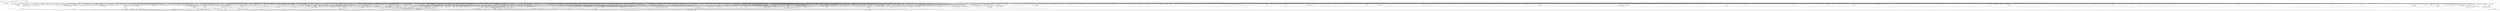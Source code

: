 digraph kerncollapsed {
    "__raw_spin_unlock_irqrestore" [color="black"];
    "do_raw_spin_lock_9" [color="black"];
    "mas_parent_type" [color="black"];
    "do_raw_spin_lock_13" [color="black"];
    "fsnotify" [color="black"];
    "__raw_spin_lock_irq_21" [color="black"];
    "__to_kthread" [color="black"];
    "__kern_my_cpu_offset_49" [color="black"];
    "fsnotify_first_mark" [color="black"];
    "find_submount" [color="black"];
    "drain_pages_zone" [color="black"];
    "rt_mutex_top_waiter" [color="black"];
    "cpudl_find" [color="black"];
    "sched_cgroup_fork" [color="black"];
    "__lock_parent" [color="black"];
    "get_work_pwq" [color="black"];
    "security_file_set_fowner" [color="black"];
    "rwsem_set_nonspinnable" [color="black"];
    "tlb_gather_mmu" [color="black"];
    "post_ttbr_update_workaround" [color="black"];
    "dl_set_overload.part.0" [color="black"];
    "signal_pending_11" [color="black"];
    "pcpu_chunk_slot" [color="black"];
    "Indirect call177" [color="black"];
    "vma_interval_tree_iter_first" [color="black"];
    "do_raw_spin_lock_49" [color="black"];
    "__raw_spin_unlock_irqrestore_4" [color="black"];
    "futex_hash" [color="black"];
    "__raw_spin_unlock_irqrestore_8" [color="black"];
    "should_fail_alloc_page" [color="black"];
    "is_cpu_allowed" [color="black"];
    "Indirect call69" [color="black"];
    "timer_wait_running" [color="black"];
    "__cmpxchg_case_acq_32.constprop.0_12" [color="black"];
    "task_clear_jobctl_trapping" [color="black"];
    "do_softirq" [color="black"];
    "sk_memory_allocated_sub" [color="black"];
    "xas_find_conflict" [color="black"];
    "fsnotify_compare_groups" [color="black"];
    "mmgrab_1" [color="black"];
    "Indirect call212" [color="black"];
    "__percpu_down_write_trylock" [color="black"];
    "klist_node_attached" [color="black"];
    "pgattr_change_is_safe" [color="black"];
    "kthread_insert_work_sanity_check" [color="black"];
    "__percpu_add_case_32_1" [color="black"];
    "Indirect call175" [color="black"];
    "__dev_put.part.0" [color="black"];
    "Indirect call77" [color="black"];
    "fpsimd_thread_switch" [color="black"];
    "__cmpxchg_case_mb_32_4" [color="black"];
    "__timer_delete_sync" [color="black"];
    "pm_qos_read_value" [color="black"];
    "Indirect call96" [color="black"];
    "__io_put_kbuf" [color="black"];
    "__raw_spin_unlock_irq_37" [color="black"];
    "lock_timer_base" [color="black"];
    "__sw_hweight32" [color="black"];
    "__rb_insert_augmented" [color="black"];
    "clear_ti_thread_flag" [color="black"];
    "radix_tree_lookup" [color="black"];
    "page_move_anon_rmap" [color="black"];
    "update_dl_migration" [color="black"];
    "task_clear_jobctl_pending" [color="black"];
    "timespec64_equal" [color="black"];
    "__bitmap_set" [color="black"];
    "ktime_get_real_seconds" [color="black"];
    "kobj_child_ns_ops" [color="black"];
    "audit_mark_compare" [color="black"];
    "rseq_migrate" [color="black"];
    "rb_erase_cached.isra.0" [color="black"];
    "Indirect call49" [color="black"];
    "rcu_segcblist_entrain" [color="black"];
    "access_ok_39" [color="black"];
    "__xas_next" [color="black"];
    "__cmpxchg_case_mb_64" [color="black"];
    "__msecs_to_jiffies" [color="black"];
    "srcu_funnel_exp_start" [color="black"];
    "__cmpxchg_case_acq_32.constprop.0_16" [color="black"];
    "Indirect call95" [color="black"];
    "siginfo_layout" [color="black"];
    "filemap_check_errors" [color="black"];
    "Indirect call150" [color="black"];
    "dl_clear_overload.part.0" [color="black"];
    "_atomic_dec_and_lock_irqsave" [color="black"];
    "do_raw_spin_lock_14" [color="black"];
    "mapping_shrinkable_1" [color="black"];
    "__d_find_any_alias" [color="black"];
    "access_ok_2" [color="black"];
    "do_raw_spin_lock_6" [color="black"];
    "task_rq_lock" [color="black"];
    "page_ref_inc_4" [color="black"];
    "mas_wr_end_piv" [color="black"];
    "__raw_write_lock_irq_1" [color="black"];
    "__raw_spin_unlock_irqrestore_38" [color="black"];
    "anon_vma_interval_tree_insert" [color="black"];
    "__raw_spin_lock_irqsave_51" [color="black"];
    "folio_evictable_1" [color="black"];
    "do_raw_spin_lock_63" [color="black"];
    "reusable_anon_vma" [color="black"];
    "irq_to_desc" [color="black"];
    "io_prep_async_work" [color="black"];
    "Indirect call86" [color="black"];
    "Indirect call174" [color="black"];
    "tag_set" [color="black"];
    "update_blocked_averages" [color="black"];
    "__raw_spin_lock_26" [color="black"];
    "do_kernel_restart" [color="black"];
    "xa_load" [color="black"];
    "Indirect call89" [color="black"];
    "page_ref_inc_3" [color="black"];
    "unmask_irq" [color="black"];
    "test_ti_thread_flag_6" [color="black"];
    "flush_signal_handlers" [color="black"];
    "thread_group_cputime" [color="black"];
    "list_del_4" [color="black"];
    "debug_locks_off" [color="black"];
    "get_task_exe_file" [color="black"];
    "test_ti_thread_flag_7" [color="black"];
    "ktime_get_with_offset" [color="black"];
    "arch_teardown_dma_ops" [color="black"];
    "mas_next" [color="black"];
    "__posix_timers_find" [color="black"];
    "rb_erase" [color="black"];
    "netlink_unlock_table" [color="black"];
    "sve_get_vl" [color="black"];
    "__kern_my_cpu_offset_55" [color="black"];
    "__cmpxchg_case_acq_32.constprop.0_1" [color="black"];
    "Indirect call167" [color="black"];
    "__raw_spin_unlock_irq_5" [color="black"];
    "Indirect call200" [color="black"];
    "__raw_spin_lock_41" [color="black"];
    "Indirect call141" [color="black"];
    "__percpu_add_case_32_20" [color="black"];
    "__sk_mem_reduce_allocated" [color="black"];
    "group_balance_cpu" [color="black"];
    "__ksize" [color="black"];
    "pagefault_disable" [color="black"];
    "find_next_and_bit" [color="black"];
    "wakeup_kswapd" [color="black"];
    "get_task_mm" [color="black"];
    "mas_walk" [color="black"];
    "maybe_mkwrite.isra.0" [color="black"];
    "sched_clock" [color="black"];
    "__kern_my_cpu_offset_28" [color="black"];
    "__raw_spin_lock_52" [color="black"];
    "bump_cpu_timer" [color="black"];
    "idle_cpu" [color="black"];
    "skip_atoi" [color="black"];
    "__irq_can_set_affinity" [color="black"];
    "round_pipe_size" [color="black"];
    "arch_send_call_function_ipi_mask" [color="black"];
    "fetch_robust_entry" [color="black"];
    "propagate_mount_unlock" [color="black"];
    "pm_ops_is_empty" [color="black"];
    "security_audit_rule_free" [color="black"];
    "__raw_spin_lock_28" [color="black"];
    "synchronize_rcu.part.0" [color="black"];
    "mte_thread_switch" [color="black"];
    "__kern_my_cpu_offset_47" [color="black"];
    "kmap_local_page" [color="black"];
    "rcu_poll_gp_seq_end" [color="black"];
    "__kern_my_cpu_offset_42" [color="black"];
    "do_raw_spin_lock_83" [color="black"];
    "_raw_spin_rq_lock_irqsave" [color="black"];
    "rt_mutex_slowtrylock" [color="black"];
    "_copy_from_iter" [color="black"];
    "__fprop_add_percpu_max" [color="black"];
    "__update_gt_cputime" [color="black"];
    "clear_buddies.isra.0" [color="black"];
    "prb_next_seq" [color="black"];
    "tlb_flush_mmu_tlbonly_1" [color="black"];
    "arm_smccc_1_1_get_conduit" [color="black"];
    "mapping_unmap_writable" [color="black"];
    "io_put_kbuf_comp.isra.0" [color="black"];
    "fpsimd_preserve_current_state" [color="black"];
    "pte_mkdirty" [color="black"];
    "__wb_update_bandwidth.constprop.0" [color="black"];
    "percpu_ref_put_many" [color="black"];
    "rcu_stall_is_suppressed" [color="black"];
    "kernfs_should_drain_open_files" [color="black"];
    "__raw_spin_lock_18" [color="black"];
    "__rt_mutex_futex_trylock" [color="black"];
    "__io_disarm_linked_timeout" [color="black"];
    "ktime_get_mono_fast_ns" [color="black"];
    "__kern_my_cpu_offset_27" [color="black"];
    "pcpu_chunk_relocate" [color="black"];
    "__raw_spin_unlock_irqrestore.constprop.0_2" [color="black"];
    "strchr" [color="black"];
    "sb_clear_inode_writeback" [color="black"];
    "__cmpxchg_case_acq_32.constprop.0_13" [color="black"];
    "memcg_charge_kernel_stack.part.0" [color="black"];
    "unreserve_highatomic_pageblock" [color="black"];
    "arch_local_irq_enable_2" [color="black"];
    "remove_wait_queue" [color="black"];
    "__raw_spin_unlock_irqrestore_1" [color="black"];
    "set_pageblock_migratetype" [color="black"];
    "__raw_spin_unlock_irq_36" [color="black"];
    "__rb_rotate_set_parents" [color="black"];
    "Indirect call129" [color="black"];
    "raw_spin_rq_trylock" [color="black"];
    "group_classify" [color="black"];
    "tlb_flush" [color="black"];
    "get_work_pool" [color="black"];
    "get_arm64_ftr_reg" [color="black"];
    "do_raw_spin_lock_26" [color="black"];
    "pcpu_next_fit_region.constprop.0" [color="black"];
    "__flush_tlb_page_nosync" [color="black"];
    "Indirect call165" [color="black"];
    "__cmpxchg_case_acq_64_1" [color="black"];
    "Indirect call71" [color="black"];
    "__remove_hrtimer" [color="black"];
    "account_pipe_buffers" [color="black"];
    "page_ref_add_1" [color="black"];
    "__percpu_add_case_32" [color="black"];
    "collect_posix_cputimers" [color="black"];
    "pcpu_update_empty_pages" [color="black"];
    "Indirect call42" [color="black"];
    "__pageblock_pfn_to_page" [color="black"];
    "mas_max_gap" [color="black"];
    "cpu_util.constprop.0" [color="black"];
    "Indirect call151" [color="black"];
    "__kern_my_cpu_offset_70" [color="black"];
    "sock_flag.constprop.0" [color="black"];
    "__skb_dequeue_3" [color="black"];
    "__irq_disable" [color="black"];
    "__rb_erase_color" [color="black"];
    "__mutex_init" [color="black"];
    "local_bh_disable" [color="black"];
    "read_seqbegin.constprop.0" [color="black"];
    "task_will_free_mem" [color="black"];
    "gup_signal_pending" [color="black"];
    "Indirect call149" [color="black"];
    "Indirect call168" [color="black"];
    "Indirect call28" [color="black"];
    "vma_interval_tree_subtree_search" [color="black"];
    "____core____" [color="kernel"];
    "__bitmap_equal" [color="black"];
    "sk_leave_memory_pressure" [color="black"];
    "Indirect call157" [color="black"];
    "__raw_write_lock_irq" [color="black"];
    "__reuseport_detach_closed_sock" [color="black"];
    "skb_cloned" [color="black"];
    "mab_mas_cp" [color="black"];
    "Indirect call182" [color="black"];
    "osq_lock" [color="black"];
    "xas_next_entry" [color="black"];
    "new_context" [color="black"];
    "pagefault_enable" [color="black"];
    "mas_next_slot" [color="black"];
    "__raw_spin_unlock_irqrestore_3" [color="black"];
    "inode_to_bdi" [color="black"];
    "put_dec_trunc8" [color="black"];
    "__raw_spin_lock_irqsave_23" [color="black"];
    "Indirect call127" [color="black"];
    "is_bad_inode" [color="black"];
    "spin_lock_irqsave_check_contention" [color="black"];
    "__set_close_on_exec.isra.0" [color="black"];
    "Indirect call190" [color="black"];
    "test_ti_thread_flag_21" [color="black"];
    "csum_partial_ext" [color="black"];
    "security_sock_rcv_skb" [color="black"];
    "__arch_copy_from_user" [color="black"];
    "do_raw_spin_lock_72" [color="black"];
    "do_raw_spin_lock_66" [color="black"];
    "do_raw_spin_lock_17" [color="black"];
    "pcpu_find_block_fit" [color="black"];
    "radix_tree_iter_tag_clear" [color="black"];
    "task_sigpending_2" [color="black"];
    "kmsg_dump" [color="black"];
    "to_kthread" [color="black"];
    "__raw_spin_unlock_irq_35" [color="black"];
    "rcu_start_this_gp" [color="black"];
    "igrab" [color="black"];
    "qdisc_run_begin" [color="black"];
    "__raw_spin_unlock_irqrestore_17" [color="black"];
    "Indirect call198" [color="black"];
    "__mod_timer" [color="black"];
    "tty_ldisc_open" [color="black"];
    "netlink_has_listeners" [color="black"];
    "cpumask_first_and" [color="black"];
    "d_shrink_del" [color="black"];
    "cpu_do_switch_mm" [color="black"];
    "hrtimer_reprogram.constprop.0" [color="black"];
    "mas_push_node" [color="black"];
    "skb_zcopy_clear" [color="black"];
    "__raw_spin_unlock_irqrestore_6" [color="black"];
    "timerqueue_del" [color="black"];
    "__gfp_pfmemalloc_flags" [color="black"];
    "__kern_my_cpu_offset_37" [color="black"];
    "d_find_any_alias" [color="black"];
    "get_new_cred" [color="black"];
    "net_eq_idr" [color="black"];
    "io_acct_cancel_pending_work" [color="black"];
    "__irq_work_queue_local" [color="black"];
    "smp_call_function_single" [color="black"];
    "will_become_orphaned_pgrp" [color="black"];
    "mas_state_walk" [color="black"];
    "Indirect call133" [color="black"];
    "do_raw_spin_lock_44" [color="black"];
    "mas_safe_min" [color="black"];
    "memmove" [color="black"];
    "Indirect call208" [color="black"];
    "Indirect call83" [color="black"];
    "rcu_accelerate_cbs" [color="black"];
    "ldsem_down_read_trylock" [color="black"];
    "compaction_suitable" [color="black"];
    "anon_vma_interval_tree_remove" [color="black"];
    "__raw_spin_lock_irq_20" [color="black"];
    "user_disable_single_step" [color="black"];
    "check_stable_address_space" [color="black"];
    "__raw_read_unlock.constprop.0_6" [color="black"];
    "Indirect call120" [color="black"];
    "count_vm_event_2" [color="black"];
    "pte_to_swp_entry" [color="black"];
    "__d_instantiate" [color="black"];
    "mask_irq" [color="black"];
    "sock_rfree" [color="black"];
    "console_trylock" [color="black"];
    "vm_stat_account" [color="black"];
    "num_other_online_cpus" [color="black"];
    "irq_work_claim" [color="black"];
    "try_check_zero" [color="black"];
    "__get_cpu_fpsimd_context" [color="black"];
    "__kern_my_cpu_offset_60" [color="black"];
    "__dl_clear_params" [color="black"];
    "pageblock_skip_persistent" [color="black"];
    "lockref_get_not_zero" [color="black"];
    "capacity_of" [color="black"];
    "mm_trace_rss_stat" [color="black"];
    "task_active_pid_ns" [color="black"];
    "tty_driver_name" [color="black"];
    "__folio_cancel_dirty" [color="black"];
    "lru_deactivate_file_fn" [color="black"];
    "fd_install" [color="black"];
    "u64_stats_inc" [color="black"];
    "Indirect call37" [color="black"];
    "bstats_update" [color="black"];
    "cpupri_set" [color="black"];
    "read_seqbegin_or_lock" [color="black"];
    "tlb_remove_table_smp_sync" [color="black"];
    "wake_up_bit" [color="black"];
    "__attach_mnt" [color="black"];
    "_find_next_zero_bit" [color="black"];
    "eventfd_signal_mask" [color="black"];
    "mas_prev_range" [color="black"];
    "copy_user_highpage" [color="black"];
    "init_multi_vma_prep" [color="black"];
    "pmd_install" [color="black"];
    "folio_mapped" [color="black"];
    "do_raw_spin_lock_7" [color="black"];
    "mas_safe_pivot" [color="black"];
    "aio_nr_sub" [color="black"];
    "d_instantiate" [color="black"];
    "pm_runtime_put_noidle_2" [color="black"];
    "do_raw_spin_lock.constprop.0_14" [color="black"];
    "percpu_ref_get_many.constprop.0" [color="black"];
    "sched_asym_prefer" [color="black"];
    "__raw_spin_unlock_irqrestore_11" [color="black"];
    "mnt_add_count" [color="black"];
    "mab_shift_right" [color="black"];
    "__bitmap_intersects" [color="black"];
    "is_subdir" [color="black"];
    "find_next_and_bit.constprop.0" [color="black"];
    "mas_ascend" [color="black"];
    "efi_reboot" [color="black"];
    "find_next_bit.constprop.0_21" [color="black"];
    "eth_type_vlan" [color="black"];
    "_compound_head_3" [color="black"];
    "pid_nr_ns" [color="black"];
    "__raw_spin_unlock_irq_18" [color="black"];
    "__raw_spin_lock_irqsave_29" [color="black"];
    "rcu_segcblist_move_seglen" [color="black"];
    "__xa_clear_mark" [color="black"];
    "folio_trylock_flag" [color="black"];
    "Indirect call113" [color="black"];
    "strcspn" [color="black"];
    "__raw_spin_lock_irq_24" [color="black"];
    "Indirect call14" [color="black"];
    "__iget" [color="black"];
    "redirty_tail_locked" [color="black"];
    "list_del_init_8" [color="black"];
    "inode_io_list_move_locked" [color="black"];
    "int_sqrt" [color="black"];
    "__percpu_add_case_64.constprop.0_3" [color="black"];
    "update_rq_clock" [color="black"];
    "__set_task_comm" [color="black"];
    "next_zone" [color="black"];
    "calc_wheel_index" [color="black"];
    "clear_page" [color="black"];
    "io_run_cancel" [color="black"];
    "Indirect call64" [color="black"];
    "folio_mapped_3" [color="black"];
    "mas_next_setup.constprop.0" [color="black"];
    "tlb_flush_mmu_tlbonly" [color="black"];
    "cpu_online_1" [color="black"];
    "__hlist_del" [color="black"];
    "signal_set_stop_flags" [color="black"];
    "virt_to_folio" [color="black"];
    "__page_set_anon_rmap" [color="black"];
    "pmd_offset.isra.0_1" [color="black"];
    "clear_nonspinnable" [color="black"];
    "get_mm_exe_file" [color="black"];
    "enqueue_task" [color="black"];
    "__xchg_case_mb_32.constprop.0" [color="black"];
    "llist_del_first" [color="black"];
    "pm_runtime_get_noresume" [color="black"];
    "skb_flow_get_icmp_tci" [color="black"];
    "convert_prio" [color="black"];
    "Indirect call81" [color="black"];
    "set_ptes.constprop.0.isra.0" [color="black"];
    "__raw_read_lock_irqsave.constprop.0_1" [color="black"];
    "__raw_spin_lock_irqsave_39" [color="black"];
    "__raw_spin_lock_31" [color="black"];
    "update_misfit_status" [color="black"];
    "__raw_spin_lock.constprop.0_1" [color="black"];
    "move_linked_works" [color="black"];
    "__init_swait_queue_head" [color="black"];
    "__wake_up_common_lock" [color="black"];
    "fatal_signal_pending_1" [color="black"];
    "rcu_poll_gp_seq_start" [color="black"];
    "_compound_head" [color="black"];
    "mte_set_pivot" [color="black"];
    "__kern_my_cpu_offset_53" [color="black"];
    "Indirect call213" [color="black"];
    "arch_local_irq_save" [color="black"];
    "need_mlock_drain" [color="black"];
    "kill_super_notify" [color="black"];
    "__cmpxchg_case_8" [color="black"];
    "list_splice" [color="black"];
    "__kern_my_cpu_offset_4" [color="black"];
    "__cmpxchg_case_mb_64_1" [color="black"];
    "sched_post_fork" [color="black"];
    "fasync_insert_entry" [color="black"];
    "lock_parent" [color="black"];
    "rcu_segcblist_init" [color="black"];
    "_compound_head_5" [color="black"];
    "__wake_up_pollfree" [color="black"];
    "memchr" [color="black"];
    "cpu_mitigations_off" [color="black"];
    "__raw_spin_trylock" [color="black"];
    "rb_next" [color="black"];
    "gup_folio_next" [color="black"];
    "folio_wake_bit" [color="black"];
    "check_class_changed" [color="black"];
    "mas_wr_walk_index.isra.0" [color="black"];
    "Indirect call178" [color="black"];
    "__raw_spin_lock_24" [color="black"];
    "mast_ascend" [color="black"];
    "__cmpxchg_case_acq_32_2" [color="black"];
    "__enqueue_entity" [color="black"];
    "__raw_read_unlock.constprop.0_2" [color="black"];
    "__raw_spin_lock_irq.constprop.0_1" [color="black"];
    "__bitmap_clear" [color="black"];
    "queued_spin_lock_slowpath" [color="black"];
    "sk_mem_reclaim" [color="black"];
    "Indirect call75" [color="black"];
    "hlist_bl_lock" [color="black"];
    "io_cancel_task_cb" [color="black"];
    "decay_load" [color="black"];
    "Indirect call146" [color="black"];
    "__delay" [color="black"];
    "cpumask_copy_1" [color="black"];
    "access_ok_14" [color="black"];
    "percpu_counter_dec" [color="black"];
    "__wake_up_locked_key_bookmark" [color="black"];
    "Indirect call148" [color="black"];
    "__cmpxchg_case_mb_32_2" [color="black"];
    "cpu_active" [color="black"];
    "pfn_swap_entry_to_page" [color="black"];
    "plist_del" [color="black"];
    "req_set_fail_4" [color="black"];
    "__get_task_comm" [color="black"];
    "__raw_spin_lock_irq_6" [color="black"];
    "__raw_spin_lock_49" [color="black"];
    "compaction_zonelist_suitable" [color="black"];
    "fpsimd_save" [color="black"];
    "copy_thread" [color="black"];
    "pte_offset_kernel.isra.0" [color="black"];
    "netdev_name" [color="black"];
    "signalfd_cleanup" [color="black"];
    "pcpu_free_area.isra.0" [color="black"];
    "pcpu_block_update" [color="black"];
    "Indirect call135" [color="black"];
    "slab_want_init_on_alloc" [color="black"];
    "Indirect call43" [color="black"];
    "futex_top_waiter" [color="black"];
    "arch_local_irq_save_1" [color="black"];
    "sync_exp_work_done" [color="black"];
    "__raw_spin_lock" [color="black"];
    "find_unlink_vmap_area" [color="black"];
    "__siphash_unaligned" [color="black"];
    "take_dentry_name_snapshot" [color="black"];
    "folio_try_get_rcu" [color="black"];
    "__raw_spin_unlock_irq_27" [color="black"];
    "do_raw_spin_lock_15" [color="black"];
    "load_unaligned_zeropad_1" [color="black"];
    "get_next_ino" [color="black"];
    "rcu_poll_gp_seq_end_unlocked" [color="black"];
    "__raw_spin_lock_irq_23" [color="black"];
    "expand" [color="black"];
    "Indirect call130" [color="black"];
    "futex_get_value_locked" [color="black"];
    "arch_send_call_function_single_ipi" [color="black"];
    "task_ppid_nr" [color="black"];
    "__raw_spin_lock_irq_41" [color="black"];
    "local_bh_enable" [color="black"];
    "double_unlock_balance" [color="black"];
    "cpumask_and.isra.0_3" [color="black"];
    "folio_nr_pages_4" [color="black"];
    "lru_deactivate_fn" [color="black"];
    "__kern_my_cpu_offset_62" [color="black"];
    "migrate_disable" [color="black"];
    "arch_get_random_seed_longs" [color="black"];
    "io_poll_can_finish_inline.isra.0" [color="black"];
    "dget" [color="black"];
    "rwsem_set_reader_owned" [color="black"];
    "__kern_my_cpu_offset_21" [color="black"];
    "posix_cputimers_group_init" [color="black"];
    "__xchg_case_64.constprop.0" [color="black"];
    "hrtimer_start_expires" [color="black"];
    "folio_size_2" [color="black"];
    "Indirect call59" [color="black"];
    "do_init_timer.constprop.0" [color="black"];
    "free_vmap_area_rb_augment_cb_propagate" [color="black"];
    "dev_nit_active" [color="black"];
    "io_get_cqe_overflow" [color="black"];
    "strreplace" [color="black"];
    "__task_rq_lock" [color="black"];
    "__raw_spin_lock_irq_17" [color="black"];
    "steal_suitable_fallback" [color="black"];
    "lru_add_fn" [color="black"];
    "__raw_spin_unlock_irqrestore.constprop.0_1" [color="black"];
    "__percpu_add_case_64_1" [color="black"];
    "no_page_table" [color="black"];
    "percpu_counter_add_batch" [color="black"];
    "Indirect call91" [color="black"];
    "Indirect call215" [color="black"];
    "slab_want_init_on_free" [color="black"];
    "chacha_permute" [color="black"];
    "bit_waitqueue" [color="black"];
    "__update_load_avg_cfs_rq" [color="black"];
    "find_next_bit.constprop.0_6" [color="black"];
    "count_vm_events_1" [color="black"];
    "__mutex_trylock" [color="black"];
    "Indirect call210" [color="black"];
    "irq_get_irq_data" [color="black"];
    "irq_work_queue" [color="black"];
    "kmalloc_array.constprop.0_4" [color="black"];
    "compound_order" [color="black"];
    "__kern_my_cpu_offset_29" [color="black"];
    "__raw_spin_lock_irq_1" [color="black"];
    "__kern_my_cpu_offset_79" [color="black"];
    "rpm_check_suspend_allowed" [color="black"];
    "cpu_timer_dequeue" [color="black"];
    "__radix_tree_lookup" [color="black"];
    "cpumask_and.isra.0_1" [color="black"];
    "Indirect call155" [color="black"];
    "wq_worker_running" [color="black"];
    "system_supports_generic_auth" [color="black"];
    "mas_mab_cp" [color="black"];
    "prb_read_valid" [color="black"];
    "purge_fragmented_block" [color="black"];
    "sve_state_size" [color="black"];
    "kernfs_leftmost_descendant" [color="black"];
    "__bitmap_subset" [color="black"];
    "pcpu_page_idx" [color="black"];
    "kernfs_release_file.part.0.isra.0" [color="black"];
    "io_poll_get_ownership" [color="black"];
    "futex_hb_waiters_dec" [color="black"];
    "mt_find" [color="black"];
    "tls_preserve_current_state" [color="black"];
    "security_d_instantiate" [color="black"];
    "__raw_spin_unlock_irqrestore_14" [color="black"];
    "get_cpu_fpsimd_context" [color="black"];
    "arch_stack_walk" [color="black"];
    "exit_rcu" [color="black"];
    "find_next_bit.constprop.0_8" [color="black"];
    "pcpu_init_md_blocks" [color="black"];
    "vma_needs_dirty_tracking" [color="black"];
    "task_get_vl" [color="black"];
    "irq_set_thread_affinity" [color="black"];
    "__reuseport_detach_sock.isra.0" [color="black"];
    "sock_inuse_add" [color="black"];
    "req_set_fail_3" [color="black"];
    "__cmpxchg_case_acq_32.constprop.0_20" [color="black"];
    "xas_result" [color="black"];
    "mutex_is_locked" [color="black"];
    "io_req_defer_failed" [color="black"];
    "Indirect call65" [color="black"];
    "do_csum" [color="black"];
    "ktime_get" [color="black"];
    "mab_set_b_end" [color="black"];
    "to_desc" [color="black"];
    "d_path" [color="black"];
    "crng_fast_key_erasure" [color="black"];
    "__cmpxchg_case_rel_32" [color="black"];
    "folio_anon_vma" [color="black"];
    "mas_set_alloc_req" [color="black"];
    "kernel_init_pages" [color="black"];
    "Indirect call5" [color="black"];
    "tk_xtime.constprop.0" [color="black"];
    "arm_timer" [color="black"];
    "disable_irq_nosync" [color="black"];
    "__raw_spin_lock_irq_19" [color="black"];
    "__pi_memcmp" [color="black"];
    "Indirect call94" [color="black"];
    "get_page" [color="black"];
    "find_next_bit_7" [color="black"];
    "find_lock_task_mm" [color="black"];
    "__raw_spin_lock_46" [color="black"];
    "flush_tlb_mm_1" [color="black"];
    "mte_update_sctlr_user" [color="black"];
    "try_release_thread_stack_to_cache" [color="black"];
    "__raw_spin_trylock_1" [color="black"];
    "_compound_head_2" [color="black"];
    "page_ref_inc_2" [color="black"];
    "panic_smp_self_stop" [color="black"];
    "system_supports_mte" [color="black"];
    "__percpu_add_case_64.constprop.0" [color="black"];
    "vma_last_pgoff" [color="black"];
    "Indirect call88" [color="black"];
    "Indirect call169" [color="black"];
    "Indirect call202" [color="black"];
    "cpus_share_cache" [color="black"];
    "d_hash" [color="black"];
    "Indirect call68" [color="black"];
    "Indirect call116" [color="black"];
    "mas_find" [color="black"];
    "audit_string_contains_control" [color="black"];
    "console_srcu_read_unlock" [color="black"];
    "prb_commit" [color="black"];
    "lru_lazyfree_fn" [color="black"];
    "__lock_timer" [color="black"];
    "set_ti_thread_flag_5" [color="black"];
    "__cmpwait_case_32" [color="black"];
    "Indirect call78" [color="black"];
    "find_next_bit.constprop.0_14" [color="black"];
    "security_inode_init_security_anon" [color="black"];
    "ktime_add_safe" [color="black"];
    "cpudl_heapify" [color="black"];
    "pcpu_block_update_hint_alloc" [color="black"];
    "__raw_spin_unlock_irq.constprop.0_2" [color="black"];
    "find_lock_later_rq" [color="black"];
    "Indirect call21" [color="black"];
    "__irq_startup" [color="black"];
    "Indirect call176" [color="black"];
    "__raw_spin_lock_32" [color="black"];
    "mas_set_height" [color="black"];
    "arm64_kernel_unmapped_at_el0_3" [color="black"];
    "task_call_func" [color="black"];
    "add_wait_queue_exclusive" [color="black"];
    "exit_task_stack_account" [color="black"];
    "__disable_irq" [color="black"];
    "__raw_spin_unlock_irqrestore_2" [color="black"];
    "clear_inode" [color="black"];
    "sched_clock_cpu" [color="black"];
    "replace_mark_chunk" [color="black"];
    "do_raw_spin_lock_60" [color="black"];
    "update_group_capacity" [color="black"];
    "copy_from_kernel_nofault_allowed" [color="black"];
    "is_valid_gup_args" [color="black"];
    "_find_first_zero_bit" [color="black"];
    "reweight_task" [color="black"];
    "__init_rwsem" [color="black"];
    "fsnotify_put_sb_connectors" [color="black"];
    "signal_pending_state" [color="black"];
    "Indirect call124" [color="black"];
    "pm_runtime_autosuspend_expiration" [color="black"];
    "vmf_pte_changed" [color="black"];
    "cpu_util_cfs" [color="black"];
    "raw_spin_rq_unlock_irqrestore" [color="black"];
    "mas_update_gap" [color="black"];
    "Indirect call85" [color="black"];
    "ttwu_queue_wakelist" [color="black"];
    "Indirect call183" [color="black"];
    "cpu_online_3" [color="black"];
    "rcu_segcblist_ready_cbs" [color="black"];
    "rcu_cblist_init" [color="black"];
    "wb_io_lists_depopulated" [color="black"];
    "is_current_pgrp_orphaned" [color="black"];
    "post_init_entity_util_avg" [color="black"];
    "mas_wr_new_end" [color="black"];
    "page_ref_dec_and_test_2" [color="black"];
    "find_next_bit_11" [color="black"];
    "workingset_activation" [color="black"];
    "cpumask_weight" [color="black"];
    "mnt_set_mountpoint" [color="black"];
    "__kern_my_cpu_offset_83" [color="black"];
    "nsec_to_clock_t" [color="black"];
    "__raw_spin_lock_22" [color="black"];
    "get_arm64_ftr_reg_nowarn" [color="black"];
    "__mnt_want_write_file" [color="black"];
    "dec_rlimit_ucounts" [color="black"];
    "down_trylock" [color="black"];
    "io_cqring_wake" [color="black"];
    "__raw_spin_unlock_irq_20" [color="black"];
    "security_audit_rule_match" [color="black"];
    "tick_get_broadcast_mask" [color="black"];
    "__kern_my_cpu_offset_52" [color="black"];
    "node_tag_clear" [color="black"];
    "queued_write_lock.constprop.0_1" [color="black"];
    "rcu_seq_end" [color="black"];
    "rcu_poll_gp_seq_start_unlocked" [color="black"];
    "do_raw_spin_lock_80" [color="black"];
    "attach_entity_load_avg" [color="black"];
    "__raw_spin_unlock_irq_3" [color="black"];
    "next_online_pgdat" [color="black"];
    "__raw_spin_lock_irq_25" [color="black"];
    "current_wq_worker" [color="black"];
    "Indirect call56" [color="black"];
    "__pi_strcmp" [color="black"];
    "radix_tree_load_root" [color="black"];
    "__raw_spin_lock_30" [color="black"];
    "Indirect call93" [color="black"];
    "folio_trylock_1" [color="black"];
    "do_raw_spin_lock_36" [color="black"];
    "vma_interval_tree_iter_next" [color="black"];
    "kthread_probe_data" [color="black"];
    "io_prep_async_link" [color="black"];
    "folio_not_mapped" [color="black"];
    "attach_pid" [color="black"];
    "__skb_checksum" [color="black"];
    "do_raw_spin_lock_43" [color="black"];
    "Indirect call188" [color="black"];
    "dl_task_is_earliest_deadline" [color="black"];
    "mas_pop_node" [color="black"];
    "__cmpxchg_case_rel_64" [color="black"];
    "do_raw_spin_lock_67" [color="black"];
    "pipe_fcntl" [color="black"];
    "prepare_alloc_pages.constprop.0" [color="black"];
    "__const_udelay" [color="black"];
    "irq_work_single" [color="black"];
    "test_ti_thread_flag_22" [color="black"];
    "Indirect call140" [color="black"];
    "__wake_up_locked_key" [color="black"];
    "csum_block_add_ext" [color="black"];
    "enqueue_pushable_dl_task" [color="black"];
    "__accumulate_pelt_segments" [color="black"];
    "security_secid_to_secctx" [color="black"];
    "__xchg_case_mb_64.constprop.0_2" [color="black"];
    "mas_next_sibling" [color="black"];
    "__efistub_caches_clean_inval_pou" [color="black"];
    "no_blink" [color="black"];
    "__preempt_count_sub" [color="black"];
    "mas_prev_sibling" [color="black"];
    "percpu_ref_get_many" [color="black"];
    "do_raw_spin_lock.constprop.0_6" [color="black"];
    "__ipi_send_mask" [color="black"];
    "update_cfs_rq_load_avg.isra.0" [color="black"];
    "__cmpxchg_case_acq_32" [color="black"];
    "queued_read_lock_slowpath" [color="black"];
    "lock_mnt_tree" [color="black"];
    "too_many_pipe_buffers_hard" [color="black"];
    "anon_vma_interval_tree_post_update_vma" [color="black"];
    "___d_drop" [color="black"];
    "__cmpxchg_case_acq_32.constprop.0_5" [color="black"];
    "__cmpxchg_case_acq_32.constprop.0" [color="black"];
    "forward_timer_base" [color="black"];
    "Indirect call98" [color="black"];
    "irq_chip_retrigger_hierarchy" [color="black"];
    "desc_read_finalized_seq" [color="black"];
    "sock_flag_1" [color="black"];
    "set_secondary_fwnode" [color="black"];
    "fill_contig_page_info" [color="black"];
    "osq_wait_next" [color="black"];
    "mutex_spin_on_owner" [color="black"];
    "oom_badness" [color="black"];
    "futex_cmpxchg_value_locked" [color="black"];
    "skb_tailroom_1" [color="black"];
    "cpumask_next_and" [color="black"];
    "__raw_spin_lock_20" [color="black"];
    "mas_adopt_children.isra.0" [color="black"];
    "Indirect call103" [color="black"];
    "kobj_ns_ops" [color="black"];
    "Indirect call99" [color="black"];
    "tlb_flush_1" [color="black"];
    "get_cred" [color="black"];
    "__cmpxchg_case_acq_32_3" [color="black"];
    "add_wait_queue" [color="black"];
    "count_vm_event_1" [color="black"];
    "dev_pm_disable_wake_irq_check" [color="black"];
    "folio_lruvec_relock_irq.constprop.0" [color="black"];
    "cpu_clock_sample_group" [color="black"];
    "folio_mapping" [color="black"];
    "find_busiest_group" [color="black"];
    "mmget" [color="black"];
    "__attach_to_pi_owner" [color="black"];
    "Indirect call27" [color="black"];
    "__raw_spin_unlock_irqrestore_9" [color="black"];
    "io_cancel_req_match" [color="black"];
    "mm_set_has_pinned_flag" [color="black"];
    "rcu_segcblist_pend_cbs" [color="black"];
    "pcpu_block_refresh_hint" [color="black"];
    "pipe_resize_ring" [color="black"];
    "arch_local_irq_save_7" [color="black"];
    "tick_get_device" [color="black"];
    "do_raw_spin_lock_37" [color="black"];
    "folio_trylock_4" [color="black"];
    "Indirect call10" [color="black"];
    "Indirect call114" [color="black"];
    "rcu_exp_jiffies_till_stall_check" [color="black"];
    "Indirect call80" [color="black"];
    "pvm_determine_end_from_reverse" [color="black"];
    "mas_bulk_rebalance" [color="black"];
    "wakeup_source_deactivate" [color="black"];
    "cpumask_next.constprop.0" [color="black"];
    "__raw_spin_lock_irq_3" [color="black"];
    "__raw_spin_lock_63" [color="black"];
    "arch_get_random_longs" [color="black"];
    "skb_pfmemalloc" [color="black"];
    "idr_find" [color="black"];
    "arch_local_irq_restore_3" [color="black"];
    "xas_set_offset" [color="black"];
    "__raw_spin_lock_3" [color="black"];
    "folio_total_mapcount" [color="black"];
    "Indirect call209" [color="black"];
    "mas_wr_node_walk" [color="black"];
    "Indirect call211" [color="black"];
    "__kern_my_cpu_offset_61" [color="black"];
    "next_mnt" [color="black"];
    "fsnotify_free_mark" [color="black"];
    "__kern_my_cpu_offset_74" [color="black"];
    "hrtimer_start_range_ns" [color="black"];
    "call_function_single_prep_ipi" [color="black"];
    "__cmpxchg_case_acq_32.constprop.0_10" [color="black"];
    "need_active_balance" [color="black"];
    "mte_dead_leaves.constprop.0" [color="black"];
    "put_dec" [color="black"];
    "xa_err" [color="black"];
    "rcu_jiffies_till_stall_check" [color="black"];
    "do_softirq_own_stack" [color="black"];
    "do_raw_spin_lock_38" [color="black"];
    "mnt_dec_writers" [color="black"];
    "compaction_free" [color="black"];
    "mas_is_err" [color="black"];
    "irq_disable" [color="black"];
    "__page_cache_release" [color="black"];
    "fatal_signal_pending_4" [color="black"];
    "lru_move_tail_fn" [color="black"];
    "memset" [color="black"];
    "posix_cpu_timers_exit" [color="black"];
    "desc_read" [color="black"];
    "__irq_put_desc_unlock" [color="black"];
    "xas_error.isra.0_1" [color="black"];
    "__raw_spin_lock_irq_18" [color="black"];
    "list_del_1" [color="black"];
    "extract_entropy.constprop.0" [color="black"];
    "__raw_spin_lock_irqsave_52" [color="black"];
    "Indirect call36" [color="black"];
    "set_work_data" [color="black"];
    "update_load_avg" [color="black"];
    "Indirect call44" [color="black"];
    "mte_copy_page_tags" [color="black"];
    "detach_if_pending" [color="black"];
    "__raw_spin_lock_irqsave_12" [color="black"];
    "compaction_defer_reset" [color="black"];
    "_prb_commit" [color="black"];
    "lockref_mark_dead" [color="black"];
    "mte_sync_tags" [color="black"];
    "__raw_spin_unlock_irqrestore_37" [color="black"];
    "Indirect call138" [color="black"];
    "__fsnotify_recalc_mask" [color="black"];
    "too_many_pipe_buffers_soft" [color="black"];
    "do_raw_spin_lock_85" [color="black"];
    "Indirect call70" [color="black"];
    "rcu_dynticks_snap" [color="black"];
    "double_rq_lock" [color="black"];
    "do_raw_spin_lock_18" [color="black"];
    "radix_tree_next_chunk" [color="black"];
    "__raw_spin_lock_irq_35" [color="black"];
    "d_flags_for_inode" [color="black"];
    "task_sched_runtime" [color="black"];
    "kmalloc_size_roundup" [color="black"];
    "__cmpxchg_case_mb_32_13" [color="black"];
    "sub_running_bw.isra.0" [color="black"];
    "IS_ERR_OR_NULL_3" [color="black"];
    "pud_set_huge" [color="black"];
    "__raw_spin_lock_4" [color="black"];
    "Indirect call162" [color="black"];
    "__next_zones_zonelist" [color="black"];
    "wb_io_lists_populated" [color="black"];
    "tty_update_time" [color="black"];
    "__raw_spin_lock_irqsave_7" [color="black"];
    "__raw_spin_lock_irqsave_50" [color="black"];
    "do_raw_spin_lock_73" [color="black"];
    "do_raw_spin_lock.constprop.0_13" [color="black"];
    "pcpu_chunk_populated" [color="black"];
    "set_pfnblock_flags_mask" [color="black"];
    "arch_local_irq_save_5" [color="black"];
    "PageMovable" [color="black"];
    "device_links_read_lock" [color="black"];
    "io_put_kbuf" [color="black"];
    "deny_write_access.isra.0" [color="black"];
    "propagation_next" [color="black"];
    "lazy_max_pages" [color="black"];
    "desc_make_reusable" [color="black"];
    "smp_call_function_many_cond" [color="black"];
    "Indirect call0" [color="black"];
    "__clear_close_on_exec.isra.0" [color="black"];
    "skb_tailroom_2" [color="black"];
    "__raw_spin_lock_irqsave_6" [color="black"];
    "__raw_spin_unlock_irqrestore_15" [color="black"];
    "invalid_migration_vma" [color="black"];
    "__kern_my_cpu_offset_24" [color="black"];
    "posix_cpu_timers_exit_group" [color="black"];
    "do_raw_spin_lock_51" [color="black"];
    "mnt_get_count" [color="black"];
    "find_next_bit_13" [color="black"];
    "try_to_unmap_flush" [color="black"];
    "read_sanitised_ftr_reg" [color="black"];
    "workingset_eviction" [color="black"];
    "__do_once_start" [color="black"];
    "wb_stat_mod" [color="black"];
    "mte_parent_slot" [color="black"];
    "Indirect call2" [color="black"];
    "signal_pending_state_2" [color="black"];
    "Indirect call61" [color="black"];
    "set_task_reclaim_state" [color="black"];
    "first_online_pgdat" [color="black"];
    "prb_reserve" [color="black"];
    "override_creds" [color="black"];
    "__raw_write_unlock_irq_5" [color="black"];
    "Indirect call31" [color="black"];
    "Indirect call194" [color="black"];
    "vma_interval_tree_augment_propagate" [color="black"];
    "raw_spin_rq_lock_nested" [color="black"];
    "find_next_bit.constprop.0_1" [color="black"];
    "find_last_bit" [color="black"];
    "cpudl_heapify_up" [color="black"];
    "skb_queue_tail" [color="black"];
    "cpu_clock_sample" [color="black"];
    "__dl_sub" [color="black"];
    "find_next_bit_8" [color="black"];
    "__count_vm_events_2" [color="black"];
    "fsnotify_update_flags" [color="black"];
    "access_ok_16" [color="black"];
    "Indirect call92" [color="black"];
    "do_raw_spin_lock_42" [color="black"];
    "tlb_remove_table_sync_one" [color="black"];
    "find_first_bit_6" [color="black"];
    "vma_is_secretmem" [color="black"];
    "__xchg_case_mb_64.constprop.0_3" [color="black"];
    "__raw_spin_lock_15" [color="black"];
    "do_raw_spin_lock_47" [color="black"];
    "folio_account_cleaned" [color="black"];
    "__kern_my_cpu_offset_16" [color="black"];
    "ma_pivots" [color="black"];
    "mas_next_range" [color="black"];
    "calc_delta_fair" [color="black"];
    "io_schedule_prepare" [color="black"];
    "__wake_up_parent" [color="black"];
    "__raw_spin_lock_irq_32" [color="black"];
    "pwq_activate_inactive_work" [color="black"];
    "folio_mark_dirty" [color="black"];
    "proto_memory_pcpu_drain" [color="black"];
    "do_raw_spin_lock_116" [color="black"];
    "__raw_spin_unlock_irq_1" [color="black"];
    "do_raw_spin_lock_50" [color="black"];
    "dput_to_list" [color="black"];
    "pagetable_pte_dtor" [color="black"];
    "do_raw_spin_lock.constprop.0_10" [color="black"];
    "__count_vm_events_3" [color="black"];
    "__kern_my_cpu_offset_14" [color="black"];
    "security_task_kill" [color="black"];
    "io_poll_remove_entries" [color="black"];
    "do_raw_spin_lock_48" [color="black"];
    "timekeeping_get_ns" [color="black"];
    "mast_spanning_rebalance.isra.0" [color="black"];
    "Indirect call160" [color="black"];
    "io_wq_exit_start" [color="black"];
    "Indirect call144" [color="black"];
    "do_raw_spin_lock_33" [color="black"];
    "move_freepages_block" [color="black"];
    "__raw_spin_lock_34" [color="black"];
    "Indirect call15" [color="black"];
    "freezing" [color="black"];
    "fatal_signal_pending_5" [color="black"];
    "__percpu_add_case_64_4" [color="black"];
    "ptep_clear_flush" [color="black"];
    "cleanup_timerqueue" [color="black"];
    "__kern_my_cpu_offset_54" [color="black"];
    "__clear_open_fd" [color="black"];
    "arch_smp_send_reschedule" [color="black"];
    "kmem_valid_obj" [color="black"];
    "access_ok_12" [color="black"];
    "add_mm_rss_vec" [color="black"];
    "cpumask_any_distribute" [color="black"];
    "__cmpxchg_case_mb_64_2" [color="black"];
    "arch_local_irq_restore_1" [color="black"];
    "req_set_fail" [color="black"];
    "__raw_read_lock.constprop.0_1" [color="black"];
    "find_next_bit_10" [color="black"];
    "dec_mm_counter" [color="black"];
    "Indirect call58" [color="black"];
    "Indirect call173" [color="black"];
    "inc_tlb_flush_pending" [color="black"];
    "get_group_info.isra.0" [color="black"];
    "defer_console_output" [color="black"];
    "__kern_my_cpu_offset_50" [color="black"];
    "rcu_seq_set_state" [color="black"];
    "clear_ti_thread_flag_1" [color="black"];
    "fatal_signal_pending_3" [color="black"];
    "skb_frag_ref" [color="black"];
    "folio_add_new_anon_rmap" [color="black"];
    "folio_mapped_2" [color="black"];
    "dcache_clean_pou" [color="black"];
    "hrtimer_active" [color="black"];
    "__raw_spin_lock.constprop.0" [color="black"];
    "__kern_my_cpu_offset_26" [color="black"];
    "clear_ti_thread_flag_6" [color="black"];
    "__raw_read_lock.constprop.0_5" [color="black"];
    "prepend" [color="black"];
    "mod_zone_page_state" [color="black"];
    "Indirect call40" [color="black"];
    "move_queued_task.constprop.0" [color="black"];
    "__io_put_kbuf_list" [color="black"];
    "do_raw_spin_lock_3" [color="black"];
    "timer_base.isra.0" [color="black"];
    "mab_calc_split" [color="black"];
    "kernfs_get" [color="black"];
    "_find_first_bit" [color="black"];
    "folio_nr_pages_3" [color="black"];
    "rcu_segcblist_inc_len" [color="black"];
    "Indirect call205" [color="black"];
    "prepare_to_wait_exclusive" [color="black"];
    "add_device_randomness" [color="black"];
    "__raw_spin_lock_irqsave.constprop.0_1" [color="black"];
    "__raw_spin_unlock_irq_19" [color="black"];
    "Indirect call48" [color="black"];
    "flush_dcache_page" [color="black"];
    "Indirect call147" [color="black"];
    "current_is_kswapd" [color="black"];
    "xas_next_offset" [color="black"];
    "__kern_my_cpu_offset_25" [color="black"];
    "mas_pause" [color="black"];
    "generic_exec_single" [color="black"];
    "console_is_usable" [color="black"];
    "__raw_spin_unlock_irq_29" [color="black"];
    "detach_entity_load_avg" [color="black"];
    "compound_order_2" [color="black"];
    "find_next_zero_bit_2" [color="black"];
    "mas_prev_setup.constprop.0" [color="black"];
    "rcu_gp_is_expedited" [color="black"];
    "percpu_counter_set" [color="black"];
    "d_set_d_op" [color="black"];
    "__remove_inode_hash" [color="black"];
    "__peernet2id" [color="black"];
    "prepend_name" [color="black"];
    "do_raw_spin_lock_61" [color="black"];
    "workingset_age_nonresident" [color="black"];
    "cpu_util_cfs_boost" [color="black"];
    "__wake_up_sync_key" [color="black"];
    "Indirect call170" [color="black"];
    "post_alloc_hook" [color="black"];
    "mas_new_ma_node" [color="black"];
    "simple_xattr_space" [color="black"];
    "__kern_my_cpu_offset_2" [color="black"];
    "req_ref_put_and_test" [color="black"];
    "__raw_spin_lock_irq_12" [color="black"];
    "find_next_bit_29" [color="black"];
    "Indirect call102" [color="black"];
    "get_random_bytes" [color="black"];
    "io_cqe_cache_refill" [color="black"];
    "qdisc_maybe_clear_missed" [color="black"];
    "system_supports_tlb_range" [color="black"];
    "test_and_set_ti_thread_flag_1" [color="black"];
    "node_page_state_add" [color="black"];
    "xa_is_node" [color="black"];
    "Indirect call25" [color="black"];
    "__raw_spin_lock_irqsave_34" [color="black"];
    "Indirect call152" [color="black"];
    "mas_prev" [color="black"];
    "__wb_calc_thresh" [color="black"];
    "mod_node_page_state" [color="black"];
    "__list_del_entry_2" [color="black"];
    "__task_will_free_mem" [color="black"];
    "Indirect call30" [color="black"];
    "strncmp" [color="black"];
    "se_weight.isra.0" [color="black"];
    "spin_lock_irqsave_ssp_contention" [color="black"];
    "down_read_trylock" [color="black"];
    "Indirect call63" [color="black"];
    "strscpy" [color="black"];
    "Indirect call4" [color="black"];
    "split_map_pages" [color="black"];
    "__kern_my_cpu_offset_134" [color="black"];
    "page_vma_mapped_walk_done" [color="black"];
    "folio_nr_pages" [color="black"];
    "Indirect call32" [color="black"];
    "vma_address" [color="black"];
    "fpsimd_flush_task_state" [color="black"];
    "__mnt_drop_write" [color="black"];
    "__raw_spin_unlock_irqrestore_21" [color="black"];
    "list_splice_tail_init" [color="black"];
    "list_move_1" [color="black"];
    "cpu_switch_to" [color="black"];
    "__srcu_read_unlock" [color="black"];
    "system_supports_mte_1" [color="black"];
    "timer_delete_sync" [color="black"];
    "raw_spin_rq_lock" [color="black"];
    "wakeup_kcompactd" [color="black"];
    "data_alloc" [color="black"];
    "__arch_copy_to_user" [color="black"];
    "fatal_signal_pending_6" [color="black"];
    "__raw_spin_lock_16" [color="black"];
    "__rpm_get_callback" [color="black"];
    "tty_port_kopened" [color="black"];
    "io_poll_mark_cancelled" [color="black"];
    "list_del_init_7" [color="black"];
    "invalid_folio_referenced_vma" [color="black"];
    "__percpu_add_case_32_13" [color="black"];
    "Indirect call106" [color="black"];
    "Indirect call76" [color="black"];
    "zone_watermark_ok" [color="black"];
    "__percpu_add_case_32_21" [color="black"];
    "mas_split_final_node.isra.0" [color="black"];
    "search_cmp_ftr_reg" [color="black"];
    "__set_open_fd" [color="black"];
    "Indirect call17" [color="black"];
    "__kmem_obj_info" [color="black"];
    "internal_add_timer" [color="black"];
    "fatal_signal_pending" [color="black"];
    "__cmpxchg_case_acq_32.constprop.0_2" [color="black"];
    "data_check_size" [color="black"];
    "mas_put_in_tree" [color="black"];
    "sibling_imbalance.isra.0" [color="black"];
    "access_ok_22" [color="black"];
    "io_should_retry_thread" [color="black"];
    "pm_runtime_deactivate_timer" [color="black"];
    "folio_evictable" [color="black"];
    "wake_all_kswapds" [color="black"];
    "get_ldops" [color="black"];
    "io_timeout_extract" [color="black"];
    "tag_clear_highpage" [color="black"];
    "__futex_queue" [color="black"];
    "Indirect call184" [color="black"];
    "set_ti_thread_flag_4" [color="black"];
    "wake_up_var" [color="black"];
    "jiffies_to_msecs" [color="black"];
    "split_page" [color="black"];
    "check_preempt_curr_dl" [color="black"];
    "srcu_get_delay.isra.0" [color="black"];
    "Indirect call52" [color="black"];
    "hrtimer_cancel" [color="black"];
    "find_next_bit_15" [color="black"];
    "rcu_exp_need_qs" [color="black"];
    "__kern_my_cpu_offset_35" [color="black"];
    "__raw_spin_lock_irqsave.constprop.0_7" [color="black"];
    "__cmpxchg_case_mb_64_7" [color="black"];
    "find_vm_area" [color="black"];
    "mntget" [color="black"];
    "srcu_gp_start" [color="black"];
    "find_next_bit.constprop.0_7" [color="black"];
    "update_curr" [color="black"];
    "task_join_group_stop" [color="black"];
    "arm64_kernel_unmapped_at_el0_4" [color="black"];
    "Indirect call185" [color="black"];
    "io_acct_run_queue" [color="black"];
    "skb_checksum" [color="black"];
    "page_ref_dec_and_test" [color="black"];
    "pcpu_alloc_area" [color="black"];
    "blake2s_update" [color="black"];
    "mas_wr_walk_descend" [color="black"];
    "copy_highpage" [color="black"];
    "__raw_spin_lock.constprop.0_2" [color="black"];
    "mas_wr_walk" [color="black"];
    "Indirect call192" [color="black"];
    "Indirect call132" [color="black"];
    "futex_q_unlock" [color="black"];
    "show_mem_node_skip" [color="black"];
    "netdev_start_xmit" [color="black"];
    "__count_vm_events_1" [color="black"];
    "__kern_my_cpu_offset_91" [color="black"];
    "console_srcu_read_lock" [color="black"];
    "__wake_up_klogd.part.0" [color="black"];
    "__kern_my_cpu_offset_51" [color="black"];
    "__raw_spin_lock_2" [color="black"];
    "__raw_spin_lock_23" [color="black"];
    "cpu_online_2" [color="black"];
    "__finalize_skb_around" [color="black"];
    "__set_task_special" [color="black"];
    "raw_spin_rq_unlock" [color="black"];
    "crng_make_state" [color="black"];
    "check_cb_ovld_locked" [color="black"];
    "sock_rmem_free" [color="black"];
    "do_raw_spin_lock_11" [color="black"];
    "__kern_my_cpu_offset_77" [color="black"];
    "console_verbose" [color="black"];
    "__mod_zone_page_state" [color="black"];
    "__list_del_entry" [color="black"];
    "system_supports_address_auth_1" [color="black"];
    "check_vma_flags" [color="black"];
    "percpu_ref_put_many.constprop.0" [color="black"];
    "arch_local_irq_restore" [color="black"];
    "hlist_del_init_2" [color="black"];
    "prepare_to_wait_event" [color="black"];
    "update_newidle_cost" [color="black"];
    "__cmpxchg_case_mb_32_5" [color="black"];
    "_copy_from_user_8" [color="black"];
    "page_ref_add" [color="black"];
    "__var_waitqueue" [color="black"];
    "cpuhp_invoke_callback" [color="black"];
    "__balance_callbacks" [color="black"];
    "__dev_pm_qos_resume_latency" [color="black"];
    "xa_mk_value" [color="black"];
    "has_managed_dma" [color="black"];
    "__mod_node_page_state" [color="black"];
    "Indirect call128" [color="black"];
    "__mutex_add_waiter" [color="black"];
    "io_file_get_flags" [color="black"];
    "__raw_spin_lock_irqsave_4" [color="black"];
    "__raw_write_unlock_irq_4" [color="black"];
    "_compound_head_13" [color="black"];
    "__wait_on_bit" [color="black"];
    "__raw_spin_unlock_irq_11" [color="black"];
    "queued_write_lock_slowpath" [color="black"];
    "__raw_spin_lock_irqsave_42" [color="black"];
    "list_del_init_3" [color="black"];
    "__fprop_add_percpu" [color="black"];
    "__cmpxchg_case_64" [color="black"];
    "__printk_safe_enter" [color="black"];
    "blake2s_compress" [color="black"];
    "class_raw_spinlock_irqsave_destructor" [color="black"];
    "__cmpxchg_case_acq_32.constprop.0_6" [color="black"];
    "Indirect call142" [color="black"];
    "__kern_my_cpu_offset_67" [color="black"];
    "__cmpxchg_case_acq_32.constprop.0_17" [color="black"];
    "__irq_domain_activate_irq" [color="black"];
    "srcu_read_unlock.constprop.0" [color="black"];
    "should_failslab" [color="black"];
    "__raw_spin_unlock_irq_6" [color="black"];
    "fsnotify_data_inode" [color="black"];
    "need_seqretry" [color="black"];
    "__raw_write_lock_irq.constprop.0" [color="black"];
    "task_fits_cpu" [color="black"];
    "Indirect call47" [color="black"];
    "rcu_segcblist_accelerate" [color="black"];
    "Indirect call60" [color="black"];
    "flush_dcache_folio" [color="black"];
    "resched_curr" [color="black"];
    "tty_termios_baud_rate" [color="black"];
    "Indirect call158" [color="black"];
    "__srcu_read_lock" [color="black"];
    "folio_isolate_lru" [color="black"];
    "__raw_spin_lock_irqsave.constprop.0_8" [color="black"];
    "do_raw_spin_lock.constprop.0_3" [color="black"];
    "Indirect call145" [color="black"];
    "raw_spin_rq_lock_1" [color="black"];
    "init_timer_key" [color="black"];
    "arch_local_irq_save_3" [color="black"];
    "rcu_advance_cbs" [color="black"];
    "Indirect call180" [color="black"];
    "find_worker_executing_work" [color="black"];
    "timerqueue_add" [color="black"];
    "select_collect" [color="black"];
    "rb_prev" [color="black"];
    "Indirect call164" [color="black"];
    "__fget_light" [color="black"];
    "audit_serial" [color="black"];
    "timer_reduce" [color="black"];
    "Indirect call193" [color="black"];
    "fragmentation_index" [color="black"];
    "find_first_bit_3" [color="black"];
    "enqueue_hrtimer.constprop.0" [color="black"];
    "space_used" [color="black"];
    "__pick_first_entity" [color="black"];
    "irqd_irq_disabled.isra.0" [color="black"];
    "virt_to_slab" [color="black"];
    "arch_irq_work_raise" [color="black"];
    "__percpu_add_case_32_3" [color="black"];
    "Indirect call163" [color="black"];
    "__cmpxchg_case_acq_32_1" [color="black"];
    "recalc_sigpending" [color="black"];
    "find_alive_thread.isra.0" [color="black"];
    "check_and_switch_context" [color="black"];
    "inode_io_list_del" [color="black"];
    "set_area_direct_map" [color="black"];
    "atomic_notifier_call_chain" [color="black"];
    "cpumask_empty_3" [color="black"];
    "update_sctlr_el1" [color="black"];
    "rcu_is_watching" [color="black"];
    "__find_vmap_area.constprop.0" [color="black"];
    "arch_local_irq_disable_2" [color="black"];
    "__raw_spin_unlock_irq_38" [color="black"];
    "memzero_explicit" [color="black"];
    "rcu_gpnum_ovf" [color="black"];
    "__wake_q_add" [color="black"];
    "Indirect call18" [color="black"];
    "folio_mapped_1" [color="black"];
    "__percpu_add_case_64_7" [color="black"];
    "f_dupfd" [color="black"];
    "__try_to_del_timer_sync" [color="black"];
    "find_task_by_pid_ns" [color="black"];
    "Indirect call107" [color="black"];
    "cpumask_weight.constprop.0_5" [color="black"];
    "__raw_spin_trylock_5" [color="black"];
    "set_kpti_asid_bits" [color="black"];
    "zone_watermark_ok_safe" [color="black"];
    "__kern_my_cpu_offset_17" [color="black"];
    "Indirect call154" [color="black"];
    "sme_save_state" [color="black"];
    "folio_nr_pages_2" [color="black"];
    "skb_zcopy" [color="black"];
    "io_poll_add_hash" [color="black"];
    "__raw_spin_lock_irq_31" [color="black"];
    "__dequeue_entity" [color="black"];
    "timer_delete" [color="black"];
    "inode_cgwb_move_to_attached" [color="black"];
    "do_raw_spin_lock_93" [color="black"];
    "lock_hrtimer_base" [color="black"];
    "hrtimer_forward" [color="black"];
    "cpumask_intersects.constprop.0_1" [color="black"];
    "pagefault_enable_2" [color="black"];
    "extfrag_for_order" [color="black"];
    "Indirect call143" [color="black"];
    "cpumask_first" [color="black"];
    "mutex_can_spin_on_owner" [color="black"];
    "Indirect call197" [color="black"];
    "Indirect call131" [color="black"];
    "do_raw_spin_lock_1" [color="black"];
    "folio_unlock" [color="black"];
    "rb_first" [color="black"];
    "wp_page_reuse" [color="black"];
    "page_try_share_anon_rmap" [color="black"];
    "skb_has_frag_list" [color="black"];
    "xas_load" [color="black"];
    "task_set_jobctl_pending" [color="black"];
    "__kern_my_cpu_offset_78" [color="black"];
    "Indirect call13" [color="black"];
    "__add_wait_queue" [color="black"];
    "free_vmap_area_rb_augment_cb_rotate" [color="black"];
    "flush_tlb_kernel_range" [color="black"];
    "__printk_cpu_sync_wait" [color="black"];
    "__skb_header_pointer" [color="black"];
    "__irq_domain_deactivate_irq" [color="black"];
    "copy_to_user_page" [color="black"];
    "workingset_refault" [color="black"];
    "dl_bw_cpus" [color="black"];
    "percpu_ref_put_many.constprop.0_1" [color="black"];
    "__skb_zcopy_downgrade_managed" [color="black"];
    "__percpu_add_case_64_3" [color="black"];
    "__cmpwait_case_32_1" [color="black"];
    "arch_local_irq_save_2" [color="black"];
    "__bitmap_and" [color="black"];
    "rcu_segcblist_add_len" [color="black"];
    "lowest_in_progress" [color="black"];
    "pcpu_unit_page_offset" [color="black"];
    "__cmpxchg_case_acq_32.constprop.0_8" [color="black"];
    "init_entity_runnable_average" [color="black"];
    "do_raw_spin_lock_25" [color="black"];
    "Indirect call41" [color="black"];
    "__kern_my_cpu_offset_56" [color="black"];
    "find_vma_prev" [color="black"];
    "rwsem_spin_on_owner" [color="black"];
    "__raw_spin_lock_irqsave.constprop.0_9" [color="black"];
    "Indirect call55" [color="black"];
    "pde_subdir_first" [color="black"];
    "mutex_trylock" [color="black"];
    "llist_reverse_order" [color="black"];
    "recalc_sigpending_tsk" [color="black"];
    "__skb_flow_get_ports" [color="black"];
    "mas_find_setup.constprop.0" [color="black"];
    "dequeue_task" [color="black"];
    "super_wake" [color="black"];
    "allow_direct_reclaim" [color="black"];
    "rcu_gp_is_normal" [color="black"];
    "strscpy_pad" [color="black"];
    "security_task_getsecid_obj" [color="black"];
    "page_ref_inc_1" [color="black"];
    "sock_flag_3" [color="black"];
    "kick_process" [color="black"];
    "get_ucounts_or_wrap" [color="black"];
    "lockref_get" [color="black"];
    "do_raw_spin_lock_32" [color="black"];
    "__wake_up_bit" [color="black"];
    "lockref_put_or_lock" [color="black"];
    "Indirect call46" [color="black"];
    "folio_trylock_2" [color="black"];
    "xas_find_marked" [color="black"];
    "__mnt_drop_write_file" [color="black"];
    "pipe_is_unprivileged_user" [color="black"];
    "mas_push_data" [color="black"];
    "__task_pid_nr_ns" [color="black"];
    "mte_zero_clear_page_tags" [color="black"];
    "rb_insert_color" [color="black"];
    "__page_dup_rmap.constprop.0" [color="black"];
    "Indirect call123" [color="black"];
    "folio_order" [color="black"];
    "Indirect call122" [color="black"];
    "mas_leaf_set_meta" [color="black"];
    "ptep_set_access_flags" [color="black"];
    "Indirect call109" [color="black"];
    "test_ti_thread_flag_10" [color="black"];
    "kernfs_name_hash" [color="black"];
    "io_poll_find.constprop.0" [color="black"];
    "unlock_mount_hash" [color="black"];
    "set_ti_thread_flag" [color="black"];
    "test_ti_thread_flag_4" [color="black"];
    "__fswab32_10" [color="black"];
    "wake_up_klogd" [color="black"];
    "do_raw_spin_lock_117" [color="black"];
    "Indirect call110" [color="black"];
    "local_cpu_stop" [color="black"];
    "do_raw_spin_lock.constprop.0_7" [color="black"];
    "dl_rq_of_se" [color="black"];
    "Indirect call8" [color="black"];
    "mas_allocated.isra.0" [color="black"];
    "sync_icache_aliases" [color="black"];
    "do_raw_spin_lock_58" [color="black"];
    "__bitmap_weight" [color="black"];
    "__raw_spin_unlock_irqrestore_12" [color="black"];
    "unlock_task_sighand.isra.0_1" [color="black"];
    "free_pcppages_bulk" [color="black"];
    "find_next_zero_bit_1" [color="black"];
    "get_file" [color="black"];
    "min_deadline_cb_rotate" [color="black"];
    "page_ref_inc_6" [color="black"];
    "peernet2id" [color="black"];
    "set_ptes.constprop.0.isra.0_1" [color="black"];
    "percpu_ref_noop_confirm_switch" [color="black"];
    "path_get" [color="black"];
    "lockref_put_return" [color="black"];
    "__tlb_reset_range" [color="black"];
    "mod_timer" [color="black"];
    "clear_siginfo" [color="black"];
    "pmd_set_huge" [color="black"];
    "Indirect call189" [color="black"];
    "__cmpxchg_case_mb_32_8" [color="black"];
    "Indirect call134" [color="black"];
    "mast_split_data" [color="black"];
    "mapping_allow_writable" [color="black"];
    "mas_descend" [color="black"];
    "Indirect call73" [color="black"];
    "futex_q_lock" [color="black"];
    "__kern_my_cpu_offset_89" [color="black"];
    "put_prev_task" [color="black"];
    "__down_trylock_console_sem.constprop.0" [color="black"];
    "add_timer" [color="black"];
    "clear_ti_thread_flag_3" [color="black"];
    "prep_new_page" [color="black"];
    "Indirect call115" [color="black"];
    "ihold" [color="black"];
    "hlist_del_init_4" [color="black"];
    "Indirect call191" [color="black"];
    "_find_first_and_bit" [color="black"];
    "__udelay" [color="black"];
    "notifier_call_chain" [color="black"];
    "compact_lock_irqsave" [color="black"];
    "lookup_mountpoint" [color="black"];
    "posix_cpu_timer_rearm" [color="black"];
    "__percpu_add_case_32_15" [color="black"];
    "do_raw_spin_lock_30" [color="black"];
    "__cmpxchg_case_mb_64_4" [color="black"];
    "blake2s_final" [color="black"];
    "test_and_set_bit_lock.constprop.0" [color="black"];
    "Indirect call179" [color="black"];
    "timerqueue_iterate_next" [color="black"];
    "prb_reserve_in_last" [color="black"];
    "audit_rate_check.part.0" [color="black"];
    "prep_compound_page" [color="black"];
    "sig_handler_ignored" [color="black"];
    "__raw_spin_unlock_irqrestore_32" [color="black"];
    "__percpu_add_case_32_2" [color="black"];
    "io_wq_worker_running" [color="black"];
    "get_sd_balance_interval" [color="black"];
    "Indirect call72" [color="black"];
    "list_del_init_6" [color="black"];
    "dequeue_load_avg" [color="black"];
    "find_vma" [color="black"];
    "node_dirty_ok" [color="black"];
    "__put_unused_fd" [color="black"];
    "filemap_release_folio" [color="black"];
    "__flush_tlb_kernel_pgtable" [color="black"];
    "arch_tlbbatch_should_defer.constprop.0" [color="black"];
    "Indirect call153" [color="black"];
    "__raw_spin_unlock_irqrestore_18" [color="black"];
    "llist_add_batch" [color="black"];
    "dev_xmit_recursion_inc" [color="black"];
    "exit_oom_victim" [color="black"];
    "find_next_bit_18" [color="black"];
    "__raw_spin_lock_irqsave.constprop.0_3" [color="black"];
    "freezing_slow_path" [color="black"];
    "kill_device" [color="black"];
    "u64_stats_add_1" [color="black"];
    "find_buddy_page_pfn" [color="black"];
    "_find_next_and_bit" [color="black"];
    "skb_may_tx_timestamp.part.0" [color="black"];
    "io_wq_work_match_all" [color="black"];
    "strcpy" [color="black"];
    "update_min_vruntime" [color="black"];
    "xas_clear_mark" [color="black"];
    "mas_leaf_max_gap" [color="black"];
    "__raw_spin_unlock_irq_21" [color="black"];
    "mte_dead_walk" [color="black"];
    "set_pud" [color="black"];
    "number" [color="black"];
    "__dl_update" [color="black"];
    "_get_random_bytes" [color="black"];
    "__bpf_free_used_maps" [color="black"];
    "__raw_spin_lock_irqsave_41" [color="black"];
    "__rb_change_child.constprop.0" [color="black"];
    "avg_vruntime" [color="black"];
    "rt_mutex_futex_trylock" [color="black"];
    "__pm_relax" [color="black"];
    "zone_page_state_snapshot" [color="black"];
    "put_ldops.constprop.0" [color="black"];
    "do_raw_spin_lock_56" [color="black"];
    "clear_ti_thread_flag_8" [color="black"];
    "__raw_spin_lock_irqsave_32" [color="black"];
    "ma_dead_node" [color="black"];
    "Indirect call111" [color="black"];
    "queued_read_unlock.constprop.0_2" [color="black"];
    "Indirect call53" [color="black"];
    "set_ptes.isra.0" [color="black"];
    "rcu_segcblist_extract_done_cbs" [color="black"];
    "device_match_devt" [color="black"];
    "find_task_by_vpid" [color="black"];
    "anon_vma_interval_tree_iter_next" [color="black"];
    "__fdget_raw" [color="black"];
    "zone_watermark_fast.constprop.0" [color="black"];
    "__cmpxchg_case_acq_32.constprop.0_7" [color="black"];
    "__raw_spin_unlock_irqrestore_33" [color="black"];
    "find_next_bit_3" [color="black"];
    "pmd_clear_huge" [color="black"];
    "wb_dirty_limits" [color="black"];
    "__cmpxchg_case_acq_32.constprop.0_18" [color="black"];
    "lock_mount_hash" [color="black"];
    "kmalloc_slab" [color="black"];
    "oom_unkillable_task.isra.0" [color="black"];
    "get_state_synchronize_rcu" [color="black"];
    "Indirect call57" [color="black"];
    "kernfs_next_descendant_post" [color="black"];
    "__raw_spin_lock_irqsave_19" [color="black"];
    "mod_zone_state" [color="black"];
    "pfn_valid_1" [color="black"];
    "get_file_1" [color="black"];
    "call_on_irq_stack" [color="black"];
    "__raw_spin_lock_irqsave.constprop.0_2" [color="black"];
    "audit_uid_comparator" [color="black"];
    "Indirect call9" [color="black"];
    "__cmpxchg_case_acq_64" [color="black"];
    "__raw_spin_unlock_irq_12" [color="black"];
    "__kern_my_cpu_offset_133" [color="black"];
    "Indirect call90" [color="black"];
    "set_tlb_ubc_flush_pending" [color="black"];
    "try_grab_page" [color="black"];
    "xas_update.isra.0" [color="black"];
    "fprop_reflect_period_percpu.isra.0" [color="black"];
    "folio_test_uptodate" [color="black"];
    "__update_min_deadline" [color="black"];
    "qdisc_qstats_cpu_qlen_inc" [color="black"];
    "__raw_spin_unlock_irq_43" [color="black"];
    "clear_ti_thread_flag_4" [color="black"];
    "xas_init_marks" [color="black"];
    "mapping_shrinkable_2" [color="black"];
    "this_cpu_has_cap.part.0" [color="black"];
    "pgdat_balanced" [color="black"];
    "_compound_head_1" [color="black"];
    "unhash_mnt" [color="black"];
    "dl_bw_of" [color="black"];
    "is_zero_page" [color="black"];
    "__raw_spin_unlock_irq_28" [color="black"];
    "mtree_load" [color="black"];
    "__prepare_to_swait" [color="black"];
    "ktime_get_real_ts64" [color="black"];
    "Indirect call79" [color="black"];
    "cpu_online" [color="black"];
    "dev_driver_string" [color="black"];
    "sched_ttwu_pending" [color="black"];
    "unlock_page" [color="black"];
    "__sw_hweight64" [color="black"];
    "__hrtimer_get_next_event" [color="black"];
    "do_raw_spin_lock_29" [color="black"];
    "__raw_spin_unlock_irqrestore_5" [color="black"];
    "test_ti_thread_flag_11" [color="black"];
    "retain_dentry" [color="black"];
    "cpu_timer_task_rcu" [color="black"];
    "dev_to_swnode" [color="black"];
    "wb_stat_error" [color="black"];
    "Indirect call19" [color="black"];
    "__raw_spin_lock_bh.constprop.0_5" [color="black"];
    "__raw_spin_trylock_3" [color="black"];
    "try_to_take_rt_mutex" [color="black"];
    "page_vma_mapped_walk_done_1" [color="black"];
    "do_raw_spin_lock_52" [color="black"];
    "__set_fixmap" [color="black"];
    "xas_error.isra.0" [color="black"];
    "kthread_is_per_cpu" [color="black"];
    "test_taint" [color="black"];
    "io_wq_cancel_pending_work" [color="black"];
    "slab_is_available" [color="black"];
    "process_shares_mm" [color="black"];
    "do_raw_spin_lock_64" [color="black"];
    "rt_mutex_setprio" [color="black"];
    "d_ancestor" [color="black"];
    "mas_find_child" [color="black"];
    "Indirect call67" [color="black"];
    "do_raw_spin_lock_34" [color="black"];
    "rwsem_read_trylock" [color="black"];
    "compound_order_1" [color="black"];
    "mas_start" [color="black"];
    "__lookup_mnt" [color="black"];
    "folio_pfn" [color="black"];
    "list_del_3" [color="black"];
    "__local_bh_enable_ip" [color="black"];
    "do_raw_spin_lock_99" [color="black"];
    "__raw_spin_unlock_irqrestore_29" [color="black"];
    "__anon_vma_interval_tree_augment_propagate" [color="black"];
    "flush_tlb_mm" [color="black"];
    "tag_clear" [color="black"];
    "plist_add" [color="black"];
    "task_curr" [color="black"];
    "__percpu_add_case_32_8" [color="black"];
    "__cmpxchg_case_64.isra.0" [color="black"];
    "finish_wait" [color="black"];
    "pcpu_post_unmap_tlb_flush" [color="black"];
    "do_raw_spin_lock_88" [color="black"];
    "Indirect call172" [color="black"];
    "Indirect call62" [color="black"];
    "mte_update_gcr_excl.isra.0" [color="black"];
    "dev_xmit_recursion_dec" [color="black"];
    "skb_zcopy_downgrade_managed" [color="black"];
    "add_timer_on" [color="black"];
    "__printk_cpu_sync_try_get" [color="black"];
    "fast_dput" [color="black"];
    "__integrity_iint_find" [color="black"];
    "__raw_spin_lock_irq_26" [color="black"];
    "mte_destroy_descend.constprop.0" [color="black"];
    "mm_counter_file" [color="black"];
    "xas_next_entry.constprop.0" [color="black"];
    "cpumask_subset" [color="black"];
    "set_tsk_need_resched" [color="black"];
    "wants_signal" [color="black"];
    "do_raw_spin_lock_2" [color="black"];
    "Indirect call1" [color="black"];
    "attach_task" [color="black"];
    "__sk_mem_reclaim" [color="black"];
    "page_mapping" [color="black"];
    "vma_fs_can_writeback" [color="black"];
    "__raw_spin_lock_irqsave_1" [color="black"];
    "Indirect call22" [color="black"];
    "drain_local_pages" [color="black"];
    "__raw_spin_trylock_4" [color="black"];
    "Indirect call33" [color="black"];
    "__dl_add" [color="black"];
    "ktime_get_coarse_real_ts64" [color="black"];
    "find_next_bit.constprop.0_11" [color="black"];
    "mas_store_prealloc.part.0" [color="black"];
    "prb_final_commit" [color="black"];
    "__nr_to_section" [color="black"];
    "__wb_writeout_add" [color="black"];
    "__raw_spin_lock_irqsave_22" [color="black"];
    "vm_commit_limit" [color="black"];
    "inode_add_lru" [color="black"];
    "pte_to_swp_entry_2" [color="black"];
    "rcu_seq_snap" [color="black"];
    "Indirect call12" [color="black"];
    "__cmpxchg_case_acq_32.constprop.0_14" [color="black"];
    "is_rlimit_overlimit" [color="black"];
    "__kern_my_cpu_offset_36" [color="black"];
    "__irq_get_desc_lock" [color="black"];
    "d_walk" [color="black"];
    "_find_last_bit" [color="black"];
    "set_load_weight" [color="black"];
    "skb_orphan_1" [color="black"];
    "change_page_range" [color="black"];
    "fsnotify_grab_connector" [color="black"];
    "__free_one_page" [color="black"];
    "_mix_pool_bytes" [color="black"];
    "__raw_spin_unlock_irq" [color="black"];
    "__hrtimer_next_event_base.constprop.0" [color="black"];
    "__note_gp_changes" [color="black"];
    "xas_find" [color="black"];
    "skb_header_cloned" [color="black"];
    "fprop_fraction_percpu" [color="black"];
    "pmd_offset.isra.0" [color="black"];
    "deactivate_task" [color="black"];
    "prepend_path" [color="black"];
    "__kern_my_cpu_offset_38" [color="black"];
    "test_tsk_need_resched" [color="black"];
    "Indirect call101" [color="black"];
    "_task_util_est" [color="black"];
    "next_signal" [color="black"];
    "cd_forget" [color="black"];
    "io_wq_hash_work" [color="black"];
    "Indirect call3" [color="black"];
    "Indirect call121" [color="black"];
    "find_mergeable_anon_vma" [color="black"];
    "tick_get_wakeup_device" [color="black"];
    "count_vm_event" [color="black"];
    "Indirect call201" [color="black"];
    "__mutex_trylock_common" [color="black"];
    "data_push_tail" [color="black"];
    "__put_cpu_fpsimd_context" [color="black"];
    "__raw_spin_lock_irq_11" [color="black"];
    "vm_unacct_memory_1" [color="black"];
    "print_tainted" [color="black"];
    "Indirect call117" [color="black"];
    "__raw_spin_lock_irqsave_25" [color="black"];
    "pm_qos_update_flags" [color="black"];
    "strnlen" [color="black"];
    "tty_name" [color="black"];
    "mod_node_state" [color="black"];
    "__pfn_to_section" [color="black"];
    "task_rq_unlock" [color="black"];
    "Indirect call11" [color="black"];
    "__percpu_add_case_64" [color="black"];
    "can_set_direct_map" [color="black"];
    "security_sk_free" [color="black"];
    "__kern_my_cpu_offset_71" [color="black"];
    "__preempt_count_add.constprop.0_1" [color="black"];
    "Indirect call66" [color="black"];
    "tty_termios_input_baud_rate" [color="black"];
    "get_cred_1" [color="black"];
    "__raw_spin_lock_42" [color="black"];
    "rcu_is_cpu_rrupt_from_idle" [color="black"];
    "__raw_spin_lock_irqsave_5" [color="black"];
    "skb_tailroom" [color="black"];
    "device_links_read_unlock" [color="black"];
    "__raw_spin_lock_irq_4" [color="black"];
    "__dput_to_list" [color="black"];
    "io_is_timeout_noseq" [color="black"];
    "folio_nr_pages_1" [color="black"];
    "u64_stats_add_2" [color="black"];
    "mnt_get_writers" [color="black"];
    "move_freelist_tail" [color="black"];
    "skb_header_pointer_2" [color="black"];
    "first_zones_zonelist_1" [color="black"];
    "__raw_spin_unlock_irq.constprop.0_1" [color="black"];
    "__raw_spin_unlock_irq_17" [color="black"];
    "rcu_seq_end_1" [color="black"];
    "can_migrate_task" [color="black"];
    "__raw_spin_lock_irqsave_15" [color="black"];
    "inode_maybe_inc_iversion" [color="black"];
    "mas_set_split_parent.isra.0" [color="black"];
    "__raw_spin_unlock_irq_7" [color="black"];
    "__raw_spin_unlock_irq_4" [color="black"];
    "zone_page_state_add" [color="black"];
    "pud_clear_huge" [color="black"];
    "hlist_del_init" [color="black"];
    "rcu_seq_start_1" [color="black"];
    "list_move_tail" [color="black"];
    "do_raw_spin_lock_24" [color="black"];
    "release_thread" [color="black"];
    "update_dl_rq_load_avg" [color="black"];
    "domain_dirty_limits" [color="black"];
    "__cmpxchg_case_mb_32_6" [color="black"];
    "get_file.isra.0" [color="black"];
    "list_del_init_2" [color="black"];
    "sub_rq_bw.isra.0" [color="black"];
    "Indirect call207" [color="black"];
    "__printk_safe_exit" [color="black"];
    "csum_partial" [color="black"];
    "memblock_search" [color="black"];
    "_compound_head_7" [color="black"];
    "Indirect call105" [color="black"];
    "init_completion" [color="black"];
    "prepare_to_swait_event" [color="black"];
    "io_wq_work_match_item" [color="black"];
    "audit_comparator" [color="black"];
    "do_raw_spin_lock_46" [color="black"];
    "_find_next_or_bit" [color="black"];
    "__smp_call_single_queue" [color="black"];
    "__raw_spin_lock_14" [color="black"];
    "__kern_my_cpu_offset_15" [color="black"];
    "__raw_spin_unlock_irq_45" [color="black"];
    "pde_subdir_find" [color="black"];
    "io_run_local_work_continue" [color="black"];
    "vma_interval_tree_remove" [color="black"];
    "is_software_node" [color="black"];
    "__acct_reclaim_writeback" [color="black"];
    "sane_fdtable_size" [color="black"];
    "__raw_spin_lock_43" [color="black"];
    "__raw_read_unlock.constprop.0" [color="black"];
    "do_raw_spin_lock_65" [color="black"];
    "__count_vm_events" [color="black"];
    "should_zap_page" [color="black"];
    "do_raw_spin_lock_41" [color="black"];
    "smp_call_function_many" [color="black"];
    "try_to_unmap_flush_dirty" [color="black"];
    "tk_clock_read" [color="black"];
    "cpudl_set" [color="black"];
    "auditd_test_task" [color="black"];
    "copyin" [color="black"];
    "arch_local_irq_save_8" [color="black"];
    "mas_alloc_req.isra.0" [color="black"];
    "__kern_my_cpu_offset_11" [color="black"];
    "fsnotify_connector_sb" [color="black"];
    "mas_wr_store_setup" [color="black"];
    "set_swapper_pgd" [color="black"];
    "Indirect call108" [color="black"];
    "__raw_spin_lock_62" [color="black"];
    "__raw_spin_lock_5" [color="black"];
    "Indirect call39" [color="black"];
    "do_raw_spin_lock_97" [color="black"];
    "mab_no_null_split" [color="black"];
    "ptrauth_keys_install_user" [color="black"];
    "update_pm_runtime_accounting" [color="black"];
    "Indirect call171" [color="black"];
    "do_raw_spin_lock_87" [color="black"];
    "__raw_spin_lock_54" [color="black"];
    "Indirect call100" [color="black"];
    "__raw_spin_lock_irqsave_11" [color="black"];
    "update_cached_migrate" [color="black"];
    "system_supports_tlb_range_1" [color="black"];
    "update_rt_rq_load_avg" [color="black"];
    "sve_save_state" [color="black"];
    "__wake_up" [color="black"];
    "__cmpxchg_case_mb_64_6" [color="black"];
    "task_pid_vnr_1" [color="black"];
    "arm64_kernel_unmapped_at_el0_2" [color="black"];
    "xas_retry" [color="black"];
    "__wake_up_common" [color="black"];
    "io_wq_get_acct" [color="black"];
    "__pi_strlen" [color="black"];
    "__do_set_cpus_allowed" [color="black"];
    "Indirect call199" [color="black"];
    "remove_nodes.constprop.0" [color="black"];
    "is_migration_entry" [color="black"];
    "put_dec_full8" [color="black"];
    "radix_tree_tag_get" [color="black"];
    "vma_interval_tree_augment_rotate" [color="black"];
    "Indirect call26" [color="black"];
    "hrtimer_try_to_cancel" [color="black"];
    "find_next_bit_6" [color="black"];
    "Indirect call139" [color="black"];
    "Indirect call118" [color="black"];
    "Indirect call119" [color="black"];
    "task_participate_group_stop" [color="black"];
    "queued_read_lock.constprop.0" [color="black"];
    "list_del_init" [color="black"];
    "io_poll_remove_entry" [color="black"];
    "enqueue_timer" [color="black"];
    "mas_prev_slot" [color="black"];
    "group_open_release" [color="black"];
    "__cmpxchg_case_mb_32_10" [color="black"];
    "folio_trylock" [color="black"];
    "noop_dirty_folio" [color="black"];
    "is_vmalloc_addr" [color="black"];
    "group_close_release" [color="black"];
    "fsnotify_group_assert_locked" [color="black"];
    "Indirect call51" [color="black"];
    "put_filesystem" [color="black"];
    "Indirect call203" [color="black"];
    "_compound_head_4" [color="black"];
    "list_lru_del" [color="black"];
    "page_ref_inc" [color="black"];
    "find_later_rq" [color="black"];
    "__percpu_add_case_64_2" [color="black"];
    "kthread_data" [color="black"];
    "pcpu_size_to_slot" [color="black"];
    "get_file_2" [color="black"];
    "__raw_spin_unlock_irqrestore_24" [color="black"];
    "list_del_2" [color="black"];
    "pick_next_task_idle" [color="black"];
    "rt_mutex_init_proxy_locked" [color="black"];
    "__raw_spin_lock_irqsave" [color="black"];
    "prepend_char" [color="black"];
    "count_vm_events" [color="black"];
    "rcu_segcblist_advance" [color="black"];
    "_atomic_dec_and_lock" [color="black"];
    "do_raw_spin_lock_118" [color="black"];
    "do_raw_spin_lock_16" [color="black"];
    "invalid_mkclean_vma" [color="black"];
    "set_page_dirty" [color="black"];
    "qdisc_qstats_cpu_qlen_dec" [color="black"];
    "security_release_secctx" [color="black"];
    "__lock_task_sighand" [color="black"];
    "__cmpxchg_case_acq_32.constprop.0_21" [color="black"];
    "count_vm_events_2" [color="black"];
    "__sync_icache_dcache" [color="black"];
    "blake2s.constprop.0" [color="black"];
    "Indirect call35" [color="black"];
    "active_load_balance_cpu_stop" [color="black"];
    "__raw_spin_lock_irq_34" [color="black"];
    "__raw_spin_lock_irq" [color="black"];
    "audit_gid_comparator" [color="black"];
    "__raw_spin_unlock_irq_23" [color="black"];
    "zone_reclaimable_pages" [color="black"];
    "__raw_spin_lock_21" [color="black"];
    "Indirect call181" [color="black"];
    "Indirect call125" [color="black"];
    "find_next_bit.constprop.0_5" [color="black"];
    "__kern_my_cpu_offset_44" [color="black"];
    "xas_not_node" [color="black"];
    "do_raw_spin_lock_12" [color="black"];
    "__percpu_add_case_64.constprop.0_1" [color="black"];
    "kernfs_root" [color="black"];
    "rcu_segcblist_first_pend_cb" [color="black"];
    "find_first_bit_1" [color="black"];
    "mas_data_end" [color="black"];
    "cfs_rq_of" [color="black"];
    "__raw_spin_lock_irqsave_44" [color="black"];
    "do_raw_spin_lock_31" [color="black"];
    "__isolate_free_page" [color="black"];
    "__raw_spin_lock_irqsave_21" [color="black"];
    "fsnotify_handle_inode_event.isra.0" [color="black"];
    "rcu_seq_start" [color="black"];
    "__percpu_add_case_64_6" [color="black"];
    "__kern_my_cpu_offset_23" [color="black"];
    "Indirect call159" [color="black"];
    "fsnotify_detach_connector_from_object" [color="black"];
    "do_raw_spin_lock" [color="black"];
    "__raw_spin_lock_6" [color="black"];
    "__mnt_is_readonly" [color="black"];
    "files_lookup_fd_raw" [color="black"];
    "qdisc_qstats_cpu_backlog_dec" [color="black"];
    "fpsimd_save_state" [color="black"];
    "____do_softirq" [color="black"];
    "_double_lock_balance" [color="black"];
    "vmalloc_to_page" [color="black"];
    "__remove_shared_vm_struct.constprop.0" [color="black"];
    "get_data" [color="black"];
    "set_task_cpu" [color="black"];
    "update_sd_lb_stats" [color="black"];
    "__futex_unqueue" [color="black"];
    "__anon_vma_interval_tree_augment_rotate" [color="black"];
    "__kern_my_cpu_offset_76" [color="black"];
    "__rt_mutex_slowtrylock" [color="black"];
    "get_state_synchronize_rcu_full" [color="black"];
    "Indirect call156" [color="black"];
    "Indirect call206" [color="black"];
    "Indirect call186" [color="black"];
    "percpu_counter_add" [color="black"];
    "copy_from_kernel_nofault" [color="black"];
    "activate_task" [color="black"];
    "pid_task" [color="black"];
    "file_ns_capable" [color="black"];
    "folio_activate_fn" [color="black"];
    "addr_to_vb_xa" [color="black"];
    "skb_copy_bits" [color="black"];
    "__cmpxchg_case_acq_32.constprop.0_15" [color="black"];
    "__d_drop" [color="black"];
    "xas_reload" [color="black"];
    "Indirect call104" [color="black"];
    "pick_next_pushable_dl_task" [color="black"];
    "xa_find" [color="black"];
    "__percpu_counter_sum" [color="black"];
    "__raw_spin_lock_irq_43" [color="black"];
    "security_current_getsecid_subj" [color="black"];
    "__wait_for_common" [color="black"];
    "hrtimer_force_reprogram.constprop.0" [color="black"];
    "hlist_bl_unlock" [color="black"];
    "vma_interval_tree_insert_after" [color="black"];
    "Indirect call84" [color="black"];
    "__raw_spin_unlock_bh.constprop.0" [color="black"];
    "Indirect call87" [color="black"];
    "jiffies_to_usecs" [color="black"];
    "find_first_bit_4" [color="black"];
    "task_sigpending_1" [color="black"];
    "test_ti_thread_flag_1" [color="black"];
    "__mnt_want_write" [color="black"];
    "del_page_from_free_list" [color="black"];
    "mtree_range_walk" [color="black"];
    "netlink_overrun" [color="black"];
    "workingset_update_node" [color="black"];
    "__zone_watermark_ok" [color="black"];
    "Indirect call126" [color="black"];
    "clear_bit_unlock.constprop.0" [color="black"];
    "tick_get_broadcast_device" [color="black"];
    "__skb_set_length_1" [color="black"];
    "mapping_shrinkable" [color="black"];
    "__init_waitqueue_head" [color="black"];
    "dev_bus_name" [color="black"];
    "__update_load_avg_se" [color="black"];
    "pvm_find_va_enclose_addr" [color="black"];
    "__ptrace_link" [color="black"];
    "rt_mutex_proxy_unlock" [color="black"];
    "Indirect call34" [color="black"];
    "bsearch" [color="black"];
    "__flow_hash_from_keys" [color="black"];
    "__raw_write_lock.constprop.0_1" [color="black"];
    "rcu_segcblist_enqueue" [color="black"];
    "cpumask_any_and_distribute" [color="black"];
    "__cmpwait_case_32_2" [color="black"];
    "Indirect call166" [color="black"];
    "__audit_uring_entry" [color="black"];
    "security_file_fcntl" [color="black"];
    "list_lru_add" [color="black"];
    "Indirect call196" [color="black"];
    "do_raw_spin_lock_86" [color="black"];
    "kmap_atomic_1" [color="black"];
    "pfn_valid_2" [color="black"];
    "do_raw_spin_lock_10" [color="black"];
    "zone_page_state_snapshot.constprop.0" [color="black"];
    "tty_ldisc_close" [color="black"];
    "__raw_spin_lock_irqsave_3" [color="black"];
    "__raw_spin_lock_irq.constprop.0_2" [color="black"];
    "copy_page" [color="black"];
    "get_pwq" [color="black"];
    "__raw_spin_lock_12" [color="black"];
    "__kern_my_cpu_offset_6" [color="black"];
    "tcp_get_info_chrono_stats" [color="black"];
    "mte_clear_page_tags" [color="black"];
    "d_shrink_add" [color="black"];
    "arch_local_irq_restore_2" [color="black"];
    "free_unref_page_commit" [color="black"];
    "stackinfo_on_stack" [color="black"];
    "arch_asym_cpu_priority" [color="black"];
    "__xchg_case_acq_64.isra.0" [color="black"];
    "__raw_spin_unlock_irqrestore_10" [color="black"];
    "sched_clock_noinstr" [color="black"];
    "Indirect call204" [color="black"];
    "security_capable" [color="black"];
    "ma_slots" [color="black"];
    "ksize" [color="black"];
    "Indirect call214" [color="black"];
    "online_section_nr" [color="black"];
    "io_cancel_cb" [color="black"];
    "Indirect call195" [color="black"];
    "__cmpxchg_case_acq_32.constprop.0_4" [color="black"];
    "Indirect call16" [color="black"];
    "__io_acct_run_queue" [color="black"];
    "__raise_softirq_irqoff" [color="black"];
    "Indirect call136" [color="black"];
    "irq_enable" [color="black"];
    "__reset_isolation_pfn" [color="black"];
    "errseq_sample" [color="black"];
    "this_cpu_has_cap" [color="black"];
    "get_pfnblock_flags_mask" [color="black"];
    "do_raw_spin_lock_27" [color="black"];
    "vma_interval_tree_insert" [color="black"];
    "arch_local_irq_save_4" [color="black"];
    "finish_swait" [color="black"];
    "_prb_read_valid" [color="black"];
    "device_pm_check_callbacks" [color="black"];
    "__cmpxchg_case_mb_32.constprop.0" [color="black"];
    "xas_set_mark" [color="black"];
    "io_match_task_safe" [color="black"];
    "Indirect call29" [color="black"];
    "__skb_fill_page_desc" [color="black"];
    "mas_set_parent.constprop.0" [color="black"];
    "xas_set_order.part.0" [color="black"];
    "set_next_task" [color="black"];
    "rcu_cblist_dequeue" [color="black"];
    "select_collect2" [color="black"];
    "prb_first_valid_seq" [color="black"];
    "irq_domain_activate_irq" [color="black"];
    "pi_state_update_owner" [color="black"];
    "put_unused_fd" [color="black"];
    "workingset_test_recent" [color="black"];
    "Indirect call97" [color="black"];
    "Indirect call38" [color="black"];
    "xas_start" [color="black"];
    "__kern_my_cpu_offset_18" [color="black"];
    "osq_unlock" [color="black"];
    "inactive_is_low.constprop.0" [color="black"];
    "__finish_swait" [color="black"];
    "tlb_gather_mmu_fullmm" [color="black"];
    "irqd_set.isra.0_1" [color="black"];
    "__raw_spin_lock_irq_5" [color="black"];
    "clear_ti_thread_flag_5" [color="black"];
    "desc_make_final" [color="black"];
    "inode_lru_list_del" [color="black"];
    "prepare_to_wait" [color="black"];
    "Indirect call45" [color="black"];
    "idr_for_each" [color="black"];
    "__disable_irq_nosync" [color="black"];
    "d_lru_del" [color="black"];
    "__list_del_entry_1" [color="black"];
    "lru_note_cost" [color="black"];
    "Indirect call6" [color="black"];
    "wb_has_dirty_io" [color="black"];
    "netlink_lock_table" [color="black"];
    "__raw_spin_lock_irqsave_17" [color="black"];
    "mm_counter" [color="black"];
    "mast_fill_bnode" [color="black"];
    "__cmpxchg_case_mb_32_3" [color="black"];
    "Indirect call54" [color="black"];
    "rb_insert_color_cached" [color="black"];
    "Indirect call50" [color="black"];
    "__raw_spin_lock_27" [color="black"];
    "xa_find_after" [color="black"];
    "skb_headers_offset_update" [color="black"];
    "io_cancel_ctx_cb" [color="black"];
    "Indirect call82" [color="black"];
    "mmgrab_2" [color="black"];
    "pcpu_chunk_refresh_hint" [color="black"];
    "global_dirtyable_memory" [color="black"];
    "isolation_suitable.isra.0" [color="black"];
    "find_suitable_fallback" [color="black"];
    "add_nr_running" [color="black"];
    "pcpu_next_md_free_region" [color="black"];
    "pageblock_pfn_to_page" [color="black"];
    "tsk_fork_get_node" [color="black"];
    "task_work_cancel_match" [color="black"];
    "mas_rewalk_if_dead" [color="black"];
    "set_next_entity" [color="black"];
    "__io_prep_linked_timeout" [color="black"];
    "Indirect call161" [color="black"];
    "do_raw_spin_lock_57" [color="black"];
    "arch_timer_evtstrm_available" [color="black"];
    "kthread_should_stop" [color="black"];
    "tty_driver_flush_buffer" [color="black"];
    "do_raw_spin_lock_8" [color="black"];
    "hrtimer_sleeper_start_expires" [color="black"];
    "signal_pending" [color="black"];
    "timer_delete_hook" [color="black"];
    "min_deadline_cb_propagate" [color="black"];
    "__raw_spin_unlock_irqrestore_31" [color="black"];
    "__kern_my_cpu_offset_22" [color="black"];
    "set_cpu_online" [color="black"];
    "pfn_is_map_memory" [color="black"];
    "find_vmap_area" [color="black"];
    "Indirect call23" [color="black"];
    "do_raw_spin_lock_35" [color="black"];
    "page_ref_dec_and_test_1" [color="black"];
    "__cmpxchg_case_acq_32.constprop.0_9" [color="black"];
    "copy_fd_bitmaps" [color="black"];
    "auditsc_get_stamp" [color="black"];
    "tag_get" [color="black"];
    "printk_parse_prefix" [color="black"];
    "ma_data_end" [color="black"];
    "Indirect call24" [color="black"];
    "virt_to_head_page.isra.0" [color="black"];
    "__inode_add_lru" [color="black"];
    "do_raw_spin_lock_45" [color="black"];
    "do_raw_spin_lock_23" [color="black"];
    "d_find_alias" [color="black"];
    "tty_audit_fork" [color="black"];
    "mas_store_b_node" [color="black"];
    "__skb_set_length" [color="black"];
    "__mutex_remove_waiter" [color="black"];
    "__anon_vma_interval_tree_subtree_search" [color="black"];
    "sk_error_report" [color="black"];
    "put_cpu_fpsimd_context" [color="black"];
    "__raw_spin_lock_irqsave_18" [color="black"];
    "Indirect call74" [color="black"];
    "shrink_lock_dentry" [color="black"];
    "do_raw_spin_lock_5" [color="black"];
    "io_req_complete_defer" [color="black"];
    "flush_tlb_batched_pending" [color="black"];
    "__cmpxchg_case_acq_32.constprop.0_19" [color="black"];
    "__arm64_sys_fcntl" [color="black"];
    "lru_note_cost_refault" [color="black"];
    "memblock_is_map_memory" [color="black"];
    "signal_pending_state_1" [color="black"];
    "other_cpu_in_panic" [color="black"];
    "gfp_pfmemalloc_allowed" [color="black"];
    "gup_must_unshare" [color="black"];
    "test_ti_thread_flag_19" [color="black"];
    "inc_rlimit_ucounts" [color="black"];
    "rcu_inkernel_boot_has_ended" [color="black"];
    "check_preempt_curr" [color="black"];
    "iov_iter_revert" [color="black"];
    "anon_vma_interval_tree_pre_update_vma" [color="black"];
    "pagefault_enable_1" [color="black"];
    "__printk_cpu_sync_put" [color="black"];
    "Indirect call112" [color="black"];
    "drain_pages" [color="black"];
    "__fsnotify_update_child_dentry_flags" [color="black"];
    "vma_iter_config" [color="black"];
    "do_raw_spin_lock_69" [color="black"];
    "__kern_my_cpu_offset_80" [color="black"];
    "list_del_init_5" [color="black"];
    "cpumask_and" [color="black"];
    "ttwu_do_activate.constprop.0" [color="black"];
    "__raw_spin_unlock_irq_25" [color="black"];
    "entity_eligible" [color="black"];
    "__timer_delete" [color="black"];
    "wb_update_bandwidth" [color="black"];
    "find_next_zero_bit" [color="black"];
    "first_zones_zonelist" [color="black"];
    "__mod_lruvec_state" [color="black"];
    "xas_pause" [color="black"];
    "do_raw_spin_lock_28" [color="black"];
    "find_next_bit_17" [color="black"];
    "Indirect call137" [color="black"];
    "task_pid_vnr" [color="black"];
    "Indirect call187" [color="black"];
    "Indirect call20" [color="black"];
    "folio_size" [color="black"];
    "chacha_block_generic" [color="black"];
    "__dev_fwnode" [color="black"];
    "_find_next_bit" [color="black"];
    "__raw_spin_lock_irq_7" [color="black"];
    "smp_call_function" [color="black"];
    "allow_write_access" [color="black"];
    "__kern_my_cpu_offset_19" [color="black"];
    "io_fill_cqe_aux" [color="black"];
    "posixtimer_rearm" [color="black"];
    "folio_invalidate" [color="black"];
    "__lshrti3" [color="black"];
    "Indirect call7" [color="black"];
    "sync_rcu_exp_done_unlocked" [color="black"];
    "__cmpwait_case_32_3" [color="black"];
    "__raw_spin_lock_64" [color="black"];
    "anon_vma_interval_tree_iter_first" [color="black"];
    "__percpu_add_return_case_32_1" [color="black"];
    "membarrier_update_current_mm" [color="black"];
    "do_raw_spin_lock_60" -> "queued_spin_lock_slowpath" [color="black"];
    "wake_all_kswapds" -> "first_zones_zonelist_1" [color="black"];
    "wake_all_kswapds" -> "wakeup_kswapd" [color="black"];
    "wake_all_kswapds" -> "__next_zones_zonelist" [color="black"];
    "prepend_path" -> "prepend_char" [color="black"];
    "prepend_path" -> "need_seqretry" [color="black"];
    "prepend_path" -> "read_seqbegin_or_lock" [color="black"];
    "prepend_path" -> "prepend_name" [color="black"];
    "posix_cputimers_group_init" -> "memset" [color="black"];
    "find_next_bit_15" -> "_find_next_bit" [color="black"];
    "attach_entity_load_avg" -> "se_weight.isra.0" [color="black"];
    "pud_set_huge" -> "set_pud" [color="black"];
    "pud_set_huge" -> "pgattr_change_is_safe" [color="black"];
    "lock_parent" -> "__raw_spin_trylock_4" [color="black"];
    "lock_parent" -> "__lock_parent" [color="black"];
    "__futex_queue" -> "plist_add" [color="black"];
    "ktime_get_mono_fast_ns" -> "tk_clock_read" [color="black"];
    "__lock_parent" -> "__raw_spin_lock_21" [color="black"];
    "lowest_in_progress" -> "__raw_spin_lock_irqsave.constprop.0_2" [color="black"];
    "kobj_ns_ops" -> "kobj_child_ns_ops" [color="black"];
    "__fprop_add_percpu_max" -> "fprop_fraction_percpu" [color="black"];
    "__fprop_add_percpu_max" -> "__fprop_add_percpu" [color="black"];
    "do_raw_spin_lock_73" -> "queued_spin_lock_slowpath" [color="black"];
    "find_vma" -> "mt_find" [color="black"];
    "io_poll_remove_entries" -> "io_poll_remove_entry" [color="black"];
    "get_task_mm" -> "mmget" [color="black"];
    "get_task_mm" -> "__raw_spin_lock" [color="black"];
    "do_raw_spin_lock_23" -> "queued_spin_lock_slowpath" [color="black"];
    "irq_get_irq_data" -> "irq_to_desc" [color="black"];
    "class_raw_spinlock_irqsave_destructor" -> "__raw_spin_unlock_irqrestore_2" [color="black"];
    "__fsnotify_recalc_mask" -> "ihold" [color="black"];
    "mas_new_ma_node" -> "mas_pop_node" [color="black"];
    "try_release_thread_stack_to_cache" -> "__kern_my_cpu_offset_15" [color="black"];
    "__fprop_add_percpu" -> "percpu_counter_add_batch" [color="black"];
    "__fprop_add_percpu" -> "fprop_reflect_period_percpu.isra.0" [color="black"];
    "tlb_gather_mmu" -> "__tlb_reset_range" [color="black"];
    "tlb_gather_mmu" -> "inc_tlb_flush_pending" [color="black"];
    "wakeup_kswapd" -> "__wake_up" [color="black"];
    "wakeup_kswapd" -> "pgdat_balanced" [color="black"];
    "wakeup_kswapd" -> "wakeup_kcompactd" [color="black"];
    "do_raw_spin_lock_37" -> "queued_spin_lock_slowpath" [color="black"];
    "__raw_spin_lock.constprop.0_2" -> "queued_spin_lock_slowpath" [color="black"];
    "__rb_insert_augmented" -> "__rb_rotate_set_parents" [color="black"];
    "__rb_insert_augmented" -> "Indirect call26" [color="black"];
    "radix_tree_tag_get" -> "radix_tree_load_root" [color="black"];
    "radix_tree_tag_get" -> "tag_get" [color="black"];
    "exit_oom_victim" -> "__wake_up" [color="black"];
    "__percpu_add_case_32_13" -> "__percpu_add_case_32_13" [color="black"];
    "vma_interval_tree_augment_propagate" -> "vma_last_pgoff" [color="black"];
    "tlb_flush_mmu_tlbonly_1" -> "__tlb_reset_range" [color="black"];
    "tlb_flush_mmu_tlbonly_1" -> "tlb_flush_1" [color="black"];
    "del_page_from_free_list" -> "list_del_3" [color="black"];
    "cpu_clock_sample" -> "task_sched_runtime" [color="black"];
    "crng_fast_key_erasure" -> "chacha_block_generic" [color="black"];
    "crng_fast_key_erasure" -> "memzero_explicit" [color="black"];
    "crng_fast_key_erasure" -> "memmove" [color="black"];
    "crng_fast_key_erasure" -> "memset" [color="black"];
    "page_mapping" -> "_compound_head_1" [color="black"];
    "page_mapping" -> "folio_mapping" [color="black"];
    "__wake_up_klogd.part.0" -> "__kern_my_cpu_offset_28" [color="black"];
    "__wake_up_klogd.part.0" -> "irq_work_queue" [color="black"];
    "fragmentation_index" -> "fill_contig_page_info" [color="black"];
    "count_vm_events_1" -> "__kern_my_cpu_offset_53" [color="black"];
    "count_vm_events_1" -> "__percpu_add_case_64_2" [color="black"];
    "idr_for_each" -> "Indirect call83" [color="black"];
    "idr_for_each" -> "radix_tree_next_chunk" [color="black"];
    "pageblock_pfn_to_page" -> "__pageblock_pfn_to_page" [color="black"];
    "xas_init_marks" -> "xas_clear_mark" [color="black"];
    "xas_init_marks" -> "xas_set_mark" [color="black"];
    "prepare_to_wait_exclusive" -> "__raw_spin_unlock_irqrestore_4" [color="black"];
    "prepare_to_wait_exclusive" -> "__raw_spin_lock_irqsave_5" [color="black"];
    "cpumask_weight.constprop.0_5" -> "__bitmap_weight" [color="black"];
    "dev_to_swnode" -> "__dev_fwnode" [color="black"];
    "dev_to_swnode" -> "is_software_node" [color="black"];
    "__sk_mem_reclaim" -> "__sk_mem_reduce_allocated" [color="black"];
    "__raw_spin_lock_irq_34" -> "do_raw_spin_lock_72" [color="black"];
    "__futex_unqueue" -> "futex_hb_waiters_dec" [color="black"];
    "__futex_unqueue" -> "plist_del" [color="black"];
    "zone_watermark_ok" -> "__zone_watermark_ok" [color="black"];
    "do_raw_spin_lock_42" -> "queued_spin_lock_slowpath" [color="black"];
    "mas_set_split_parent.isra.0" -> "mas_set_parent.constprop.0" [color="black"];
    "do_raw_spin_lock_63" -> "queued_spin_lock_slowpath" [color="black"];
    "__raw_spin_unlock_bh.constprop.0" -> "__local_bh_enable_ip" [color="black"];
    "rb_insert_color" -> "__rb_rotate_set_parents" [color="black"];
    "do_raw_spin_lock_9" -> "__cmpxchg_case_acq_32" [color="black"];
    "do_raw_spin_lock_9" -> "queued_spin_lock_slowpath" [color="black"];
    "qdisc_qstats_cpu_backlog_dec" -> "__kern_my_cpu_offset_89" [color="black"];
    "qdisc_qstats_cpu_backlog_dec" -> "__percpu_add_case_32_20" [color="black"];
    "__raw_spin_trylock_1" -> "__cmpxchg_case_acq_32.constprop.0_9" [color="black"];
    "__wb_update_bandwidth.constprop.0" -> "do_raw_spin_lock_35" [color="black"];
    "fpsimd_thread_switch" -> "__kern_my_cpu_offset_4" [color="black"];
    "fpsimd_thread_switch" -> "__get_cpu_fpsimd_context" [color="black"];
    "fpsimd_thread_switch" -> "__put_cpu_fpsimd_context" [color="black"];
    "fpsimd_thread_switch" -> "fpsimd_save" [color="black"];
    "fpsimd_thread_switch" -> "set_ti_thread_flag" [color="black"];
    "fpsimd_thread_switch" -> "clear_ti_thread_flag" [color="black"];
    "set_pfnblock_flags_mask" -> "__pfn_to_section" [color="black"];
    "__irq_put_desc_unlock" -> "Indirect call113" [color="black"];
    "set_swapper_pgd" -> "queued_spin_lock_slowpath" [color="black"];
    "set_swapper_pgd" -> "__set_fixmap" [color="black"];
    "csum_partial_ext" -> "csum_partial" [color="black"];
    "mte_thread_switch" -> "mte_update_sctlr_user" [color="black"];
    "mte_thread_switch" -> "system_supports_mte" [color="black"];
    "mte_thread_switch" -> "mte_update_gcr_excl.isra.0" [color="black"];
    "__raw_spin_lock_irq_21" -> "do_raw_spin_lock_38" [color="black"];
    "srcu_gp_start" -> "rcu_seq_start" [color="black"];
    "srcu_gp_start" -> "do_raw_spin_lock_24" [color="black"];
    "srcu_gp_start" -> "rcu_segcblist_advance" [color="black"];
    "srcu_gp_start" -> "__kern_my_cpu_offset_35" [color="black"];
    "xas_result" -> "xas_error.isra.0_1" [color="black"];
    "__raw_spin_lock_irq" -> "do_raw_spin_lock" [color="black"];
    "__accumulate_pelt_segments" -> "decay_load" [color="black"];
    "prb_first_valid_seq" -> "_prb_read_valid" [color="black"];
    "find_next_bit.constprop.0_8" -> "_find_next_bit" [color="black"];
    "set_next_entity" -> "clear_buddies.isra.0" [color="black"];
    "set_next_entity" -> "update_load_avg" [color="black"];
    "set_next_entity" -> "__dequeue_entity" [color="black"];
    "do_raw_spin_lock" -> "__cmpxchg_case_acq_32.constprop.0" [color="black"];
    "do_raw_spin_lock" -> "queued_spin_lock_slowpath" [color="black"];
    "console_trylock" -> "other_cpu_in_panic" [color="black"];
    "console_trylock" -> "__down_trylock_console_sem.constprop.0" [color="black"];
    "io_wq_worker_running" -> "io_wq_get_acct" [color="black"];
    "netlink_lock_table" -> "queued_read_unlock.constprop.0_2" [color="black"];
    "netlink_lock_table" -> "__raw_read_lock_irqsave.constprop.0_1" [color="black"];
    "sync_icache_aliases" -> "dcache_clean_pou" [color="black"];
    "sync_icache_aliases" -> "__efistub_caches_clean_inval_pou" [color="black"];
    "__udelay" -> "__const_udelay" [color="black"];
    "finish_swait" -> "list_del_init_2" [color="black"];
    "finish_swait" -> "__raw_spin_unlock_irqrestore_4" [color="black"];
    "finish_swait" -> "__raw_spin_lock_irqsave_5" [color="black"];
    "vma_interval_tree_iter_first" -> "vma_interval_tree_subtree_search" [color="black"];
    "node_tag_clear" -> "tag_clear" [color="black"];
    "node_tag_clear" -> "tag_get" [color="black"];
    "bstats_update" -> "u64_stats_add_1" [color="black"];
    "tty_driver_flush_buffer" -> "Indirect call201" [color="black"];
    "other_cpu_in_panic" -> "__kern_my_cpu_offset_28" [color="black"];
    "pde_subdir_find" -> "__pi_memcmp" [color="black"];
    "pud_clear_huge" -> "set_pud" [color="black"];
    "put_unused_fd" -> "__put_unused_fd" [color="black"];
    "put_unused_fd" -> "__raw_spin_lock_23" [color="black"];
    "do_raw_spin_lock_15" -> "__cmpxchg_case_acq_32.constprop.0_7" [color="black"];
    "do_raw_spin_lock_15" -> "queued_spin_lock_slowpath" [color="black"];
    "blake2s_update" -> "memmove" [color="black"];
    "blake2s_update" -> "blake2s_compress" [color="black"];
    "mnt_get_count" -> "find_next_bit.constprop.0_11" [color="black"];
    "sched_clock" -> "sched_clock_noinstr" [color="black"];
    "__raw_spin_lock_irq_3" -> "do_raw_spin_lock_3" [color="black"];
    "do_raw_spin_lock_47" -> "queued_spin_lock_slowpath" [color="black"];
    "radix_tree_lookup" -> "__radix_tree_lookup" [color="black"];
    "do_raw_spin_lock_49" -> "queued_spin_lock_slowpath" [color="black"];
    "prb_final_commit" -> "_prb_commit" [color="black"];
    "attach_task" -> "activate_task" [color="black"];
    "attach_task" -> "check_preempt_curr" [color="black"];
    "__raw_spin_lock_irqsave" -> "do_raw_spin_lock_3" [color="black"];
    "__skb_header_pointer" -> "skb_copy_bits" [color="black"];
    "cpu_util_cfs" -> "cpu_util.constprop.0" [color="black"];
    "unreserve_highatomic_pageblock" -> "__raw_spin_unlock_irqrestore_18" [color="black"];
    "unreserve_highatomic_pageblock" -> "first_zones_zonelist_1" [color="black"];
    "unreserve_highatomic_pageblock" -> "__raw_spin_lock_irqsave_23" [color="black"];
    "unreserve_highatomic_pageblock" -> "get_pfnblock_flags_mask" [color="black"];
    "unreserve_highatomic_pageblock" -> "set_pageblock_migratetype" [color="black"];
    "unreserve_highatomic_pageblock" -> "move_freepages_block" [color="black"];
    "unreserve_highatomic_pageblock" -> "__next_zones_zonelist" [color="black"];
    "raw_spin_rq_lock" -> "raw_spin_rq_lock_nested" [color="black"];
    "rcu_is_watching" -> "__kern_my_cpu_offset_36" [color="black"];
    "__raw_spin_lock_irqsave.constprop.0_8" -> "do_raw_spin_lock.constprop.0_14" [color="black"];
    "down_read_trylock" -> "__cmpxchg_case_acq_64_1" [color="black"];
    "down_read_trylock" -> "rwsem_set_reader_owned" [color="black"];
    "percpu_counter_set" -> "__raw_spin_unlock_irqrestore_21" [color="black"];
    "percpu_counter_set" -> "__raw_spin_lock_irqsave_29" [color="black"];
    "percpu_counter_set" -> "_find_next_bit" [color="black"];
    "io_fill_cqe_aux" -> "io_get_cqe_overflow" [color="black"];
    "queued_spin_lock_slowpath" -> "__cmpwait_case_32_1" [color="black"];
    "queued_spin_lock_slowpath" -> "__kern_my_cpu_offset_27" [color="black"];
    "queued_spin_lock_slowpath" -> "__cmpxchg_case_acq_32.constprop.0_6" [color="black"];
    "dev_xmit_recursion_inc" -> "__kern_my_cpu_offset_79" [color="black"];
    "d_instantiate" -> "__d_instantiate" [color="black"];
    "d_instantiate" -> "security_d_instantiate" [color="black"];
    "d_instantiate" -> "__raw_spin_lock_21" [color="black"];
    "hrtimer_sleeper_start_expires" -> "hrtimer_start_expires" [color="black"];
    "__remove_hrtimer" -> "hrtimer_force_reprogram.constprop.0" [color="black"];
    "__remove_hrtimer" -> "timerqueue_del" [color="black"];
    "sk_error_report" -> "Indirect call91" [color="black"];
    "__raw_spin_lock_62" -> "do_raw_spin_lock_117" [color="black"];
    "do_raw_spin_lock_46" -> "__cmpxchg_case_acq_32.constprop.0_13" [color="black"];
    "do_raw_spin_lock_46" -> "queued_spin_lock_slowpath" [color="black"];
    "qdisc_qstats_cpu_qlen_inc" -> "__kern_my_cpu_offset_89" [color="black"];
    "qdisc_qstats_cpu_qlen_inc" -> "__percpu_add_case_32_20" [color="black"];
    "__percpu_add_case_32_2" -> "__percpu_add_case_32_2" [color="black"];
    "dget" -> "lockref_get" [color="black"];
    "mas_prev_slot" -> "mas_rewalk_if_dead" [color="black"];
    "mas_prev_slot" -> "mas_ascend" [color="black"];
    "mas_prev_slot" -> "ma_pivots" [color="black"];
    "mas_prev_slot" -> "mas_state_walk" [color="black"];
    "mas_prev_slot" -> "ma_dead_node" [color="black"];
    "mas_prev_slot" -> "mas_data_end" [color="black"];
    "mas_prev_slot" -> "ma_data_end" [color="black"];
    "mas_prev_slot" -> "ma_slots" [color="black"];
    "mas_prev_slot" -> "mas_safe_min" [color="black"];
    "find_next_bit_8" -> "_find_next_bit" [color="black"];
    "io_cancel_cb" -> "io_cancel_req_match" [color="black"];
    "lru_add_fn" -> "folio_nr_pages_2" [color="black"];
    "lru_add_fn" -> "__count_vm_events" [color="black"];
    "lru_add_fn" -> "__mod_lruvec_state" [color="black"];
    "lru_add_fn" -> "folio_mapping" [color="black"];
    "lru_add_fn" -> "__mod_zone_page_state" [color="black"];
    "__percpu_counter_sum" -> "_find_next_or_bit" [color="black"];
    "__percpu_counter_sum" -> "__raw_spin_unlock_irqrestore_21" [color="black"];
    "__percpu_counter_sum" -> "__raw_spin_lock_irqsave_29" [color="black"];
    "io_should_retry_thread" -> "test_ti_thread_flag_21" [color="black"];
    "__raw_spin_lock_irqsave_21" -> "do_raw_spin_lock_35" [color="black"];
    "do_raw_spin_lock_56" -> "queued_spin_lock_slowpath" [color="black"];
    "pm_runtime_deactivate_timer" -> "hrtimer_try_to_cancel" [color="black"];
    "steal_suitable_fallback" -> "move_freepages_block" [color="black"];
    "steal_suitable_fallback" -> "get_pfnblock_flags_mask" [color="black"];
    "steal_suitable_fallback" -> "set_pageblock_migratetype" [color="black"];
    "do_raw_spin_lock.constprop.0_3" -> "queued_spin_lock_slowpath" [color="black"];
    "security_sk_free" -> "Indirect call79" [color="black"];
    "rcu_segcblist_accelerate" -> "rcu_segcblist_move_seglen" [color="black"];
    "generic_exec_single" -> "__kern_my_cpu_offset_42" [color="black"];
    "generic_exec_single" -> "cpu_online_3" [color="black"];
    "generic_exec_single" -> "__smp_call_single_queue" [color="black"];
    "generic_exec_single" -> "Indirect call61" [color="black"];
    "select_collect2" -> "d_shrink_add" [color="black"];
    "select_collect2" -> "d_lru_del" [color="black"];
    "__raw_spin_lock_26" -> "do_raw_spin_lock_51" [color="black"];
    "__count_vm_events_1" -> "__kern_my_cpu_offset_51" [color="black"];
    "tty_ldisc_close" -> "Indirect call202" [color="black"];
    "__set_task_comm" -> "strscpy_pad" [color="black"];
    "__set_task_comm" -> "__raw_spin_lock_18" [color="black"];
    "futex_cmpxchg_value_locked" -> "pagefault_enable" [color="black"];
    "futex_cmpxchg_value_locked" -> "access_ok_12" [color="black"];
    "___d_drop" -> "hlist_bl_lock" [color="black"];
    "___d_drop" -> "d_hash" [color="black"];
    "___d_drop" -> "hlist_bl_unlock" [color="black"];
    "__raw_write_lock_irq_1" -> "queued_write_lock_slowpath" [color="black"];
    "__raw_write_lock_irq_1" -> "__cmpxchg_case_acq_32.constprop.0_18" [color="black"];
    "wants_signal" -> "task_sigpending_2" [color="black"];
    "wants_signal" -> "task_curr" [color="black"];
    "__skb_zcopy_downgrade_managed" -> "skb_frag_ref" [color="black"];
    "put_cpu_fpsimd_context" -> "put_cpu_fpsimd_context" [color="black"];
    "put_cpu_fpsimd_context" -> "__local_bh_enable_ip" [color="black"];
    "put_cpu_fpsimd_context" -> "__put_cpu_fpsimd_context" [color="black"];
    "do_raw_spin_lock_86" -> "queued_spin_lock_slowpath" [color="black"];
    "do_raw_spin_lock_30" -> "queued_spin_lock_slowpath" [color="black"];
    "do_raw_spin_lock_11" -> "__cmpxchg_case_acq_32.constprop.0_5" [color="black"];
    "do_raw_spin_lock_11" -> "queued_spin_lock_slowpath" [color="black"];
    "console_srcu_read_unlock" -> "__srcu_read_unlock" [color="black"];
    "init_timer_key" -> "do_init_timer.constprop.0" [color="black"];
    "__raw_spin_trylock" -> "__cmpxchg_case_acq_32.constprop.0_8" [color="black"];
    "resched_curr" -> "arch_smp_send_reschedule" [color="black"];
    "resched_curr" -> "set_ti_thread_flag_5" [color="black"];
    "resched_curr" -> "__kern_my_cpu_offset_21" [color="black"];
    "resched_curr" -> "test_ti_thread_flag_7" [color="black"];
    "timekeeping_get_ns" -> "tk_clock_read" [color="black"];
    "__wake_up_parent" -> "__wake_up_sync_key" [color="black"];
    "osq_unlock" -> "__xchg_case_mb_64.constprop.0_2" [color="black"];
    "osq_unlock" -> "osq_wait_next" [color="black"];
    "osq_unlock" -> "__kern_my_cpu_offset_26" [color="black"];
    "mast_fill_bnode" -> "mas_mab_cp" [color="black"];
    "mast_fill_bnode" -> "mab_set_b_end" [color="black"];
    "mast_fill_bnode" -> "mas_ascend" [color="black"];
    "mast_fill_bnode" -> "memset" [color="black"];
    "mast_fill_bnode" -> "mte_parent_slot" [color="black"];
    "mod_node_page_state" -> "mod_node_state" [color="black"];
    "d_find_alias" -> "__raw_spin_lock_21" [color="black"];
    "d_find_alias" -> "__d_find_any_alias" [color="black"];
    "count_vm_events" -> "__kern_my_cpu_offset_51" [color="black"];
    "count_vm_events" -> "__percpu_add_case_64_1" [color="black"];
    "workingset_activation" -> "workingset_age_nonresident" [color="black"];
    "netlink_unlock_table" -> "__wake_up" [color="black"];
    "rcu_poll_gp_seq_start_unlocked" -> "__raw_spin_unlock_irqrestore_9" [color="black"];
    "rcu_poll_gp_seq_start_unlocked" -> "rcu_poll_gp_seq_start" [color="black"];
    "rcu_poll_gp_seq_start_unlocked" -> "__raw_spin_lock_irqsave_12" [color="black"];
    "io_poll_find.constprop.0" -> "do_raw_spin_lock_63" [color="black"];
    "fatal_signal_pending_5" -> "test_ti_thread_flag_11" [color="black"];
    "copy_to_user_page" -> "memmove" [color="black"];
    "copy_to_user_page" -> "sync_icache_aliases" [color="black"];
    "mas_push_node" -> "mas_allocated.isra.0" [color="black"];
    "mas_push_node" -> "mas_set_alloc_req" [color="black"];
    "mas_push_node" -> "mas_alloc_req.isra.0" [color="black"];
    "desc_read" -> "to_desc" [color="black"];
    "do_raw_spin_lock_64" -> "queued_spin_lock_slowpath" [color="black"];
    "__task_pid_nr_ns" -> "task_active_pid_ns" [color="black"];
    "__task_pid_nr_ns" -> "pid_nr_ns" [color="black"];
    "find_next_bit.constprop.0_5" -> "_find_next_bit" [color="black"];
    "mas_max_gap" -> "mas_leaf_max_gap" [color="black"];
    "mas_ascend" -> "mas_parent_type" [color="black"];
    "mas_ascend" -> "ma_dead_node" [color="black"];
    "mas_ascend" -> "ma_pivots" [color="black"];
    "mas_ascend" -> "mte_parent_slot" [color="black"];
    "ktime_get_with_offset" -> "timekeeping_get_ns" [color="black"];
    "rt_mutex_futex_trylock" -> "rt_mutex_slowtrylock" [color="black"];
    "super_wake" -> "wake_up_var" [color="black"];
    "super_wake" -> "__sw_hweight32" [color="black"];
    "ptrauth_keys_install_user" -> "system_supports_address_auth_1" [color="black"];
    "ptrauth_keys_install_user" -> "system_supports_generic_auth" [color="black"];
    "__skb_fill_page_desc" -> "_compound_head_13" [color="black"];
    "skb_copy_bits" -> "memmove" [color="black"];
    "skb_copy_bits" -> "pagefault_enable_2" [color="black"];
    "skb_copy_bits" -> "kmap_atomic_1" [color="black"];
    "skb_copy_bits" -> "skb_copy_bits" [color="black"];
    "__bitmap_weight" -> "__sw_hweight64" [color="black"];
    "security_release_secctx" -> "Indirect call148" [color="black"];
    "percpu_ref_put_many.constprop.0" -> "Indirect call157" [color="black"];
    "cpudl_heapify" -> "cpudl_heapify_up" [color="black"];
    "panic_smp_self_stop" -> "local_cpu_stop" [color="black"];
    "do_raw_spin_lock_8" -> "queued_spin_lock_slowpath" [color="black"];
    "__percpu_add_case_64_6" -> "__percpu_add_case_64_6" [color="black"];
    "vmalloc_to_page" -> "pte_offset_kernel.isra.0" [color="black"];
    "vmalloc_to_page" -> "pmd_offset.isra.0_1" [color="black"];
    "__count_vm_events_3" -> "__kern_my_cpu_offset_56" [color="black"];
    "irq_domain_activate_irq" -> "__irq_domain_activate_irq" [color="black"];
    "copyin" -> "access_ok_39" [color="black"];
    "copyin" -> "__arch_copy_from_user" [color="black"];
    "__lock_task_sighand" -> "__raw_spin_unlock_irqrestore" [color="black"];
    "__lock_task_sighand" -> "__raw_spin_lock_irqsave" [color="black"];
    "console_srcu_read_lock" -> "__srcu_read_lock" [color="black"];
    "__raw_spin_lock_irq_1" -> "do_raw_spin_lock_1" [color="black"];
    "xas_start" -> "xa_is_node" [color="black"];
    "xas_start" -> "xas_error.isra.0_1" [color="black"];
    "prepare_to_swait_event" -> "list_del_init_2" [color="black"];
    "prepare_to_swait_event" -> "__raw_spin_unlock_irqrestore_4" [color="black"];
    "prepare_to_swait_event" -> "signal_pending_state" [color="black"];
    "prepare_to_swait_event" -> "__raw_spin_lock_irqsave_5" [color="black"];
    "prepare_to_swait_event" -> "__prepare_to_swait" [color="black"];
    "calc_delta_fair" -> "__lshrti3" [color="black"];
    "add_wait_queue" -> "__add_wait_queue" [color="black"];
    "add_wait_queue" -> "__raw_spin_unlock_irqrestore_4" [color="black"];
    "add_wait_queue" -> "__raw_spin_lock_irqsave_5" [color="black"];
    "io_wq_cancel_pending_work" -> "io_acct_cancel_pending_work" [color="black"];
    "__raw_spin_lock_63" -> "queued_spin_lock_slowpath" [color="black"];
    "do_raw_spin_lock.constprop.0_14" -> "queued_spin_lock_slowpath" [color="black"];
    "thread_group_cputime" -> "task_sched_runtime" [color="black"];
    "thread_group_cputime" -> "__raw_spin_unlock_irqrestore_3" [color="black"];
    "thread_group_cputime" -> "__raw_spin_lock_irqsave_4" [color="black"];
    "vma_interval_tree_subtree_search" -> "vma_last_pgoff" [color="black"];
    "xa_find_after" -> "xas_find_marked" [color="black"];
    "xa_find_after" -> "xas_find" [color="black"];
    "pcpu_block_refresh_hint" -> "_find_next_bit" [color="black"];
    "pcpu_block_refresh_hint" -> "_find_next_zero_bit" [color="black"];
    "pcpu_block_refresh_hint" -> "pcpu_block_update" [color="black"];
    "mas_data_end" -> "ma_dead_node" [color="black"];
    "mas_data_end" -> "ma_pivots" [color="black"];
    "desc_make_final" -> "to_desc" [color="black"];
    "desc_make_final" -> "__cmpxchg_case_64.isra.0" [color="black"];
    "pfn_swap_entry_to_page" -> "_compound_head_5" [color="black"];
    "pfn_swap_entry_to_page" -> "is_migration_entry" [color="black"];
    "netdev_start_xmit" -> "Indirect call99" [color="black"];
    "netdev_start_xmit" -> "__kern_my_cpu_offset_79" [color="black"];
    "tlb_flush_1" -> "system_supports_tlb_range_1" [color="black"];
    "tlb_flush_1" -> "arm64_kernel_unmapped_at_el0_4" [color="black"];
    "tlb_flush_1" -> "flush_tlb_mm_1" [color="black"];
    "path_get" -> "dget" [color="black"];
    "path_get" -> "mntget" [color="black"];
    "do_raw_spin_lock_34" -> "queued_spin_lock_slowpath" [color="black"];
    "lru_note_cost" -> "do_raw_spin_lock_36" [color="black"];
    "percpu_counter_add_batch" -> "__kern_my_cpu_offset_71" [color="black"];
    "percpu_counter_add_batch" -> "do_raw_spin_lock_67" [color="black"];
    "desc_make_reusable" -> "to_desc" [color="black"];
    "desc_make_reusable" -> "__cmpxchg_case_64.isra.0" [color="black"];
    "__raw_write_lock_irq" -> "__cmpxchg_case_acq_32.constprop.0_15" [color="black"];
    "__raw_write_lock_irq" -> "queued_write_lock_slowpath" [color="black"];
    "vma_needs_dirty_tracking" -> "vma_fs_can_writeback" [color="black"];
    "rcu_advance_cbs" -> "rcu_accelerate_cbs" [color="black"];
    "rcu_advance_cbs" -> "rcu_segcblist_pend_cbs" [color="black"];
    "rcu_advance_cbs" -> "rcu_segcblist_advance" [color="black"];
    "__lock_timer" -> "__raw_spin_unlock_irqrestore_14" [color="black"];
    "__lock_timer" -> "__posix_timers_find" [color="black"];
    "__lock_timer" -> "__raw_spin_lock_irqsave_17" [color="black"];
    "find_next_bit_3" -> "_find_next_bit" [color="black"];
    "__page_cache_release" -> "list_del_1" [color="black"];
    "__page_cache_release" -> "arch_local_irq_save_5" [color="black"];
    "__page_cache_release" -> "do_raw_spin_lock_36" [color="black"];
    "__page_cache_release" -> "__kern_my_cpu_offset_50" [color="black"];
    "__page_cache_release" -> "mod_zone_page_state" [color="black"];
    "__page_cache_release" -> "arch_local_irq_restore_3" [color="black"];
    "__page_cache_release" -> "__mod_zone_page_state" [color="black"];
    "__page_cache_release" -> "__mod_node_page_state" [color="black"];
    "__page_cache_release" -> "__percpu_add_case_64" [color="black"];
    "__page_cache_release" -> "folio_nr_pages_2" [color="black"];
    "update_dl_migration" -> "dl_set_overload.part.0" [color="black"];
    "update_dl_migration" -> "dl_clear_overload.part.0" [color="black"];
    "__irq_get_desc_lock" -> "Indirect call112" [color="black"];
    "__irq_get_desc_lock" -> "do_raw_spin_lock_17" [color="black"];
    "__irq_get_desc_lock" -> "irq_to_desc" [color="black"];
    "__raw_spin_lock_irqsave_3" -> "arch_local_irq_save_1" [color="black"];
    "__raw_spin_lock_irqsave_3" -> "do_raw_spin_lock_9" [color="black"];
    "mas_adopt_children.isra.0" -> "mas_set_parent.constprop.0" [color="black"];
    "mas_adopt_children.isra.0" -> "ma_pivots" [color="black"];
    "mas_adopt_children.isra.0" -> "ma_slots" [color="black"];
    "mas_adopt_children.isra.0" -> "ma_data_end" [color="black"];
    "find_task_by_pid_ns" -> "pid_task" [color="black"];
    "find_task_by_pid_ns" -> "idr_find" [color="black"];
    "proto_memory_pcpu_drain" -> "__kern_my_cpu_offset_77" [color="black"];
    "__raw_spin_lock_irqsave_39" -> "arch_local_irq_save_7" [color="black"];
    "__raw_spin_lock_irqsave_39" -> "do_raw_spin_lock_80" [color="black"];
    "do_raw_spin_lock_36" -> "queued_spin_lock_slowpath" [color="black"];
    "__folio_cancel_dirty" -> "folio_mapping" [color="black"];
    "__folio_cancel_dirty" -> "inode_to_bdi" [color="black"];
    "__folio_cancel_dirty" -> "folio_account_cleaned" [color="black"];
    "migrate_disable" -> "__kern_my_cpu_offset_21" [color="black"];
    "__raw_spin_lock_irqsave_51" -> "queued_spin_lock_slowpath" [color="black"];
    "do_raw_spin_lock_16" -> "__cmpxchg_case_acq_32_2" [color="black"];
    "do_raw_spin_lock_16" -> "queued_spin_lock_slowpath" [color="black"];
    "io_timeout_extract" -> "hrtimer_try_to_cancel" [color="black"];
    "io_timeout_extract" -> "io_cancel_req_match" [color="black"];
    "mas_find_child" -> "ma_pivots" [color="black"];
    "mas_find_child" -> "ma_slots" [color="black"];
    "mas_find_child" -> "mas_descend" [color="black"];
    "mas_find_child" -> "ma_data_end" [color="black"];
    "mas_find_child" -> "memmove" [color="black"];
    "do_raw_spin_lock_6" -> "queued_spin_lock_slowpath" [color="black"];
    "do_raw_spin_lock_87" -> "queued_spin_lock_slowpath" [color="black"];
    "find_lock_task_mm" -> "do_raw_spin_lock_34" [color="black"];
    "page_try_share_anon_rmap" -> "_compound_head_7" [color="black"];
    "arch_get_random_seed_longs" -> "this_cpu_has_cap" [color="black"];
    "arch_get_random_seed_longs" -> "arm_smccc_1_1_get_conduit" [color="black"];
    "__dl_add" -> "__dl_update" [color="black"];
    "pm_runtime_put_noidle_2" -> "__cmpxchg_case_mb_32_10" [color="black"];
    "security_inode_init_security_anon" -> "Indirect call68" [color="black"];
    "mas_next_slot" -> "ma_slots" [color="black"];
    "mas_next_slot" -> "ma_data_end" [color="black"];
    "mas_next_slot" -> "mas_state_walk" [color="black"];
    "mas_next_slot" -> "mas_rewalk_if_dead" [color="black"];
    "mas_next_slot" -> "mas_ascend" [color="black"];
    "mas_next_slot" -> "ma_dead_node" [color="black"];
    "mas_next_slot" -> "ma_pivots" [color="black"];
    "mas_next_slot" -> "mas_safe_pivot" [color="black"];
    "pipe_is_unprivileged_user" -> "____core____" [color="black"];
    "mas_split_final_node.isra.0" -> "mab_mas_cp" [color="black"];
    "mas_split_final_node.isra.0" -> "mas_set_parent.constprop.0" [color="black"];
    "mas_split_final_node.isra.0" -> "mas_new_ma_node" [color="black"];
    "do_raw_spin_lock_14" -> "queued_spin_lock_slowpath" [color="black"];
    "hrtimer_start_expires" -> "hrtimer_start_range_ns" [color="black"];
    "mt_find" -> "mas_state_walk" [color="black"];
    "mt_find" -> "mas_next_slot" [color="black"];
    "sched_cgroup_fork" -> "rseq_migrate" [color="black"];
    "sched_cgroup_fork" -> "Indirect call142" [color="black"];
    "sched_cgroup_fork" -> "__kern_my_cpu_offset_21" [color="black"];
    "sched_cgroup_fork" -> "__raw_spin_unlock_irqrestore_2" [color="black"];
    "sched_cgroup_fork" -> "__raw_spin_lock_irqsave_3" [color="black"];
    "__mnt_want_write" -> "__percpu_add_case_32_8" [color="black"];
    "__mnt_want_write" -> "__mnt_is_readonly" [color="black"];
    "__mnt_want_write" -> "mnt_dec_writers" [color="black"];
    "__mnt_want_write" -> "__kern_my_cpu_offset_62" [color="black"];
    "skb_may_tx_timestamp.part.0" -> "__local_bh_enable_ip" [color="black"];
    "skb_may_tx_timestamp.part.0" -> "file_ns_capable" [color="black"];
    "skb_may_tx_timestamp.part.0" -> "__preempt_count_add.constprop.0_1" [color="black"];
    "skb_may_tx_timestamp.part.0" -> "queued_read_lock_slowpath" [color="black"];
    "tty_ldisc_open" -> "Indirect call203" [color="black"];
    "kobj_child_ns_ops" -> "Indirect call105" [color="black"];
    "aio_nr_sub" -> "__raw_spin_lock_32" [color="black"];
    "__percpu_add_case_64" -> "__percpu_add_case_64" [color="black"];
    "inode_io_list_move_locked" -> "wb_io_lists_depopulated" [color="black"];
    "inode_io_list_move_locked" -> "wb_io_lists_populated" [color="black"];
    "ktime_get_real_ts64" -> "timekeeping_get_ns" [color="black"];
    "mas_prev" -> "mas_prev_setup.constprop.0" [color="black"];
    "mas_prev" -> "mas_prev_slot" [color="black"];
    "task_rq_unlock" -> "__raw_spin_unlock_irqrestore_2" [color="black"];
    "task_set_jobctl_pending" -> "fatal_signal_pending_1" [color="black"];
    "vma_interval_tree_insert" -> "__rb_insert_augmented" [color="black"];
    "vma_interval_tree_insert" -> "vma_last_pgoff" [color="black"];
    "vma_interval_tree_insert" -> "vma_interval_tree_augment_rotate" [color="black"];
    "__raw_spin_lock_12" -> "queued_spin_lock_slowpath" [color="black"];
    "auditsc_get_stamp" -> "audit_serial" [color="black"];
    "prep_new_page" -> "post_alloc_hook" [color="black"];
    "prep_new_page" -> "prep_compound_page" [color="black"];
    "__raw_spin_lock_4" -> "queued_spin_lock_slowpath" [color="black"];
    "__try_to_del_timer_sync" -> "__raw_spin_unlock_irqrestore_11" [color="black"];
    "__try_to_del_timer_sync" -> "detach_if_pending" [color="black"];
    "__try_to_del_timer_sync" -> "lock_timer_base" [color="black"];
    "security_sock_rcv_skb" -> "Indirect call89" [color="black"];
    "do_raw_spin_lock_29" -> "queued_spin_lock_slowpath" [color="black"];
    "find_busiest_group" -> "sibling_imbalance.isra.0" [color="black"];
    "find_busiest_group" -> "update_sd_lb_stats" [color="black"];
    "find_busiest_group" -> "memset" [color="black"];
    "__raw_write_lock_irq.constprop.0" -> "__cmpxchg_case_acq_32.constprop.0_1" [color="black"];
    "__raw_write_lock_irq.constprop.0" -> "queued_write_lock_slowpath" [color="black"];
    "remove_wait_queue" -> "__raw_spin_lock_irqsave_5" [color="black"];
    "remove_wait_queue" -> "__raw_spin_unlock_irqrestore_4" [color="black"];
    "ktime_get" -> "timekeeping_get_ns" [color="black"];
    "__raw_spin_lock_irqsave_50" -> "do_raw_spin_lock_93" [color="black"];
    "set_ptes.constprop.0.isra.0_1" -> "mte_sync_tags" [color="black"];
    "set_ptes.constprop.0.isra.0_1" -> "__sync_icache_dcache" [color="black"];
    "security_file_fcntl" -> "Indirect call215" [color="black"];
    "__put_unused_fd" -> "__clear_open_fd" [color="black"];
    "irq_work_single" -> "Indirect call88" [color="black"];
    "do_raw_spin_lock_2" -> "queued_spin_lock_slowpath" [color="black"];
    "do_raw_spin_lock_2" -> "__cmpxchg_case_acq_32.constprop.0_2" [color="black"];
    "simple_xattr_space" -> "__pi_strlen" [color="black"];
    "pm_runtime_autosuspend_expiration" -> "ktime_get_mono_fast_ns" [color="black"];
    "signal_pending_state" -> "signal_pending" [color="black"];
    "call_on_irq_stack" -> "Indirect call22" [color="black"];
    "gfp_pfmemalloc_allowed" -> "__gfp_pfmemalloc_flags" [color="black"];
    "flush_tlb_batched_pending" -> "__cmpxchg_case_mb_32_3" [color="black"];
    "mas_state_walk" -> "mas_start" [color="black"];
    "mas_state_walk" -> "mtree_range_walk" [color="black"];
    "__raw_spin_lock_irq_18" -> "do_raw_spin_lock_31" [color="black"];
    "update_rt_rq_load_avg" -> "decay_load" [color="black"];
    "update_rt_rq_load_avg" -> "__accumulate_pelt_segments" [color="black"];
    "__xa_clear_mark" -> "xas_load" [color="black"];
    "__xa_clear_mark" -> "xas_clear_mark" [color="black"];
    "__raw_spin_lock_irqsave_12" -> "arch_local_irq_save_4" [color="black"];
    "__raw_spin_lock_irqsave_12" -> "do_raw_spin_lock_25" [color="black"];
    "sched_ttwu_pending" -> "ttwu_do_activate.constprop.0" [color="black"];
    "sched_ttwu_pending" -> "__kern_my_cpu_offset_21" [color="black"];
    "sched_ttwu_pending" -> "raw_spin_rq_unlock_irqrestore" [color="black"];
    "sched_ttwu_pending" -> "_raw_spin_rq_lock_irqsave" [color="black"];
    "sched_ttwu_pending" -> "update_rq_clock" [color="black"];
    "folio_lruvec_relock_irq.constprop.0" -> "do_raw_spin_lock_43" [color="black"];
    "qdisc_run_begin" -> "__raw_spin_trylock_5" [color="black"];
    "__raw_spin_lock.constprop.0" -> "queued_spin_lock_slowpath" [color="black"];
    "read_sanitised_ftr_reg" -> "get_arm64_ftr_reg" [color="black"];
    "find_later_rq" -> "__kern_my_cpu_offset_23" [color="black"];
    "find_later_rq" -> "cpudl_find" [color="black"];
    "find_later_rq" -> "cpumask_any_and_distribute" [color="black"];
    "find_later_rq" -> "cpumask_any_distribute" [color="black"];
    "kernel_init_pages" -> "clear_page" [color="black"];
    "netlink_overrun" -> "sk_error_report" [color="black"];
    "__remove_inode_hash" -> "__raw_spin_lock_22" [color="black"];
    "check_preempt_curr_dl" -> "resched_curr" [color="black"];
    "check_preempt_curr_dl" -> "test_tsk_need_resched" [color="black"];
    "check_preempt_curr_dl" -> "cpudl_find" [color="black"];
    "do_raw_spin_lock_18" -> "queued_spin_lock_slowpath" [color="black"];
    "dequeue_task" -> "update_rq_clock" [color="black"];
    "dequeue_task" -> "Indirect call10" [color="black"];
    "is_subdir" -> "read_seqbegin.constprop.0" [color="black"];
    "is_subdir" -> "d_ancestor" [color="black"];
    "__raw_spin_lock_2" -> "do_raw_spin_lock_5" [color="black"];
    "compaction_suitable" -> "fragmentation_index" [color="black"];
    "compaction_suitable" -> "__zone_watermark_ok" [color="black"];
    "do_raw_spin_lock_43" -> "queued_spin_lock_slowpath" [color="black"];
    "dl_bw_cpus" -> "cpumask_weight" [color="black"];
    "dl_bw_cpus" -> "find_next_and_bit.constprop.0" [color="black"];
    "dl_bw_cpus" -> "__bitmap_subset" [color="black"];
    "rcu_poll_gp_seq_end_unlocked" -> "rcu_poll_gp_seq_end" [color="black"];
    "rcu_poll_gp_seq_end_unlocked" -> "__raw_spin_lock_irqsave_12" [color="black"];
    "rcu_poll_gp_seq_end_unlocked" -> "__raw_spin_unlock_irqrestore_9" [color="black"];
    "__raw_spin_lock_irq_6" -> "do_raw_spin_lock_14" [color="black"];
    "____core____" -> "do_raw_spin_lock.constprop.0_6" [color="black"];
    "____core____" -> "Indirect call185" [color="black"];
    "____core____" -> "Indirect call138" [color="black"];
    "____core____" -> "virt_to_folio" [color="black"];
    "____core____" -> "__kern_my_cpu_offset_54" [color="black"];
    "____core____" -> "find_unlink_vmap_area" [color="black"];
    "____core____" -> "mnt_get_count" [color="black"];
    "____core____" -> "__pick_first_entity" [color="black"];
    "____core____" -> "lock_parent" [color="black"];
    "____core____" -> "_compound_head_1" [color="black"];
    "____core____" -> "attach_task" [color="black"];
    "____core____" -> "prb_reserve" [color="black"];
    "____core____" -> "__raw_spin_lock_41" [color="black"];
    "____core____" -> "io_cancel_task_cb" [color="black"];
    "____core____" -> "do_raw_spin_lock_83" [color="black"];
    "____core____" -> "mtree_range_walk" [color="black"];
    "____core____" -> "__irq_put_desc_unlock" [color="black"];
    "____core____" -> "do_raw_spin_lock_35" [color="black"];
    "____core____" -> "__raw_spin_lock_bh.constprop.0_5" [color="black"];
    "____core____" -> "add_nr_running" [color="black"];
    "____core____" -> "__raw_spin_lock_irqsave_11" [color="black"];
    "____core____" -> "skb_checksum" [color="black"];
    "____core____" -> "lockref_get_not_zero" [color="black"];
    "____core____" -> "pvm_find_va_enclose_addr" [color="black"];
    "____core____" -> "add_timer" [color="black"];
    "____core____" -> "find_alive_thread.isra.0" [color="black"];
    "____core____" -> "tty_driver_name" [color="black"];
    "____core____" -> "kthread_data" [color="black"];
    "____core____" -> "next_online_pgdat" [color="black"];
    "____core____" -> "efi_reboot" [color="black"];
    "____core____" -> "__kern_my_cpu_offset_25" [color="black"];
    "____core____" -> "arch_local_irq_save_2" [color="black"];
    "____core____" -> "del_page_from_free_list" [color="black"];
    "____core____" -> "dput_to_list" [color="black"];
    "____core____" -> "other_cpu_in_panic" [color="black"];
    "____core____" -> "qdisc_run_begin" [color="black"];
    "____core____" -> "req_set_fail_4" [color="black"];
    "____core____" -> "__flush_tlb_kernel_pgtable" [color="black"];
    "____core____" -> "errseq_sample" [color="black"];
    "____core____" -> "mas_adopt_children.isra.0" [color="black"];
    "____core____" -> "_find_first_zero_bit" [color="black"];
    "____core____" -> "ihold" [color="black"];
    "____core____" -> "llist_del_first" [color="black"];
    "____core____" -> "Indirect call169" [color="black"];
    "____core____" -> "skb_flow_get_icmp_tci" [color="black"];
    "____core____" -> "Indirect call129" [color="black"];
    "____core____" -> "audit_comparator" [color="black"];
    "____core____" -> "__raw_spin_unlock_irq_36" [color="black"];
    "____core____" -> "__raw_spin_lock_irq_31" [color="black"];
    "____core____" -> "__hlist_del" [color="black"];
    "____core____" -> "__raw_spin_lock_irqsave_6" [color="black"];
    "____core____" -> "kill_super_notify" [color="black"];
    "____core____" -> "cpudl_set" [color="black"];
    "____core____" -> "__raw_spin_unlock_irqrestore.constprop.0_1" [color="black"];
    "____core____" -> "test_ti_thread_flag_4" [color="black"];
    "____core____" -> "__raw_spin_unlock_irq_25" [color="black"];
    "____core____" -> "local_bh_enable" [color="black"];
    "____core____" -> "lru_deactivate_fn" [color="black"];
    "____core____" -> "do_raw_spin_lock_8" [color="black"];
    "____core____" -> "is_cpu_allowed" [color="black"];
    "____core____" -> "Indirect call51" [color="black"];
    "____core____" -> "__set_task_comm" [color="black"];
    "____core____" -> "__cmpxchg_case_acq_32.constprop.0" [color="black"];
    "____core____" -> "replace_mark_chunk" [color="black"];
    "____core____" -> "xas_clear_mark" [color="black"];
    "____core____" -> "free_unref_page_commit" [color="black"];
    "____core____" -> "to_kthread" [color="black"];
    "____core____" -> "Indirect call124" [color="black"];
    "____core____" -> "Indirect call97" [color="black"];
    "____core____" -> "radix_tree_iter_tag_clear" [color="black"];
    "____core____" -> "__init_waitqueue_head" [color="black"];
    "____core____" -> "tcp_get_info_chrono_stats" [color="black"];
    "____core____" -> "__set_close_on_exec.isra.0" [color="black"];
    "____core____" -> "__percpu_add_case_32_1" [color="black"];
    "____core____" -> "tick_get_wakeup_device" [color="black"];
    "____core____" -> "security_task_getsecid_obj" [color="black"];
    "____core____" -> "put_prev_task" [color="black"];
    "____core____" -> "Indirect call46" [color="black"];
    "____core____" -> "__raw_spin_unlock_irq_35" [color="black"];
    "____core____" -> "wake_up_var" [color="black"];
    "____core____" -> "__page_set_anon_rmap" [color="black"];
    "____core____" -> "Indirect call53" [color="black"];
    "____core____" -> "__kern_my_cpu_offset_83" [color="black"];
    "____core____" -> "xas_find_conflict" [color="black"];
    "____core____" -> "update_cached_migrate" [color="black"];
    "____core____" -> "io_should_retry_thread" [color="black"];
    "____core____" -> "task_active_pid_ns" [color="black"];
    "____core____" -> "folio_pfn" [color="black"];
    "____core____" -> "sync_rcu_exp_done_unlocked" [color="black"];
    "____core____" -> "do_raw_spin_lock_13" [color="black"];
    "____core____" -> "inactive_is_low.constprop.0" [color="black"];
    "____core____" -> "__raw_write_lock.constprop.0_1" [color="black"];
    "____core____" -> "inode_cgwb_move_to_attached" [color="black"];
    "____core____" -> "dl_bw_of" [color="black"];
    "____core____" -> "Indirect call136" [color="black"];
    "____core____" -> "__raw_spin_lock_32" [color="black"];
    "____core____" -> "copy_thread" [color="black"];
    "____core____" -> "wb_dirty_limits" [color="black"];
    "____core____" -> "Indirect call126" [color="black"];
    "____core____" -> "__msecs_to_jiffies" [color="black"];
    "____core____" -> "__mod_lruvec_state" [color="black"];
    "____core____" -> "can_set_direct_map" [color="black"];
    "____core____" -> "tlb_gather_mmu_fullmm" [color="black"];
    "____core____" -> "rb_erase" [color="black"];
    "____core____" -> "__raw_spin_unlock_irq_19" [color="black"];
    "____core____" -> "__raw_spin_lock_15" [color="black"];
    "____core____" -> "lock_mnt_tree" [color="black"];
    "____core____" -> "mas_safe_pivot" [color="black"];
    "____core____" -> "set_task_cpu" [color="black"];
    "____core____" -> "tty_port_kopened" [color="black"];
    "____core____" -> "folio_invalidate" [color="black"];
    "____core____" -> "unreserve_highatomic_pageblock" [color="black"];
    "____core____" -> "Indirect call212" [color="black"];
    "____core____" -> "tty_driver_flush_buffer" [color="black"];
    "____core____" -> "Indirect call193" [color="black"];
    "____core____" -> "ptep_clear_flush" [color="black"];
    "____core____" -> "__mutex_trylock_common" [color="black"];
    "____core____" -> "__balance_callbacks" [color="black"];
    "____core____" -> "invalid_folio_referenced_vma" [color="black"];
    "____core____" -> "__io_disarm_linked_timeout" [color="black"];
    "____core____" -> "recalc_sigpending" [color="black"];
    "____core____" -> "arch_tlbbatch_should_defer.constprop.0" [color="black"];
    "____core____" -> "__percpu_add_case_64.constprop.0_3" [color="black"];
    "____core____" -> "ktime_get" [color="black"];
    "____core____" -> "anon_vma_interval_tree_iter_first" [color="black"];
    "____core____" -> "__io_acct_run_queue" [color="black"];
    "____core____" -> "shrink_lock_dentry" [color="black"];
    "____core____" -> "cpumask_subset" [color="black"];
    "____core____" -> "slab_is_available" [color="black"];
    "____core____" -> "Indirect call70" [color="black"];
    "____core____" -> "pud_clear_huge" [color="black"];
    "____core____" -> "page_mapping" [color="black"];
    "____core____" -> "__raw_spin_lock_irqsave_41" [color="black"];
    "____core____" -> "d_walk" [color="black"];
    "____core____" -> "__kern_my_cpu_offset_79" [color="black"];
    "____core____" -> "lock_mount_hash" [color="black"];
    "____core____" -> "mas_mab_cp" [color="black"];
    "____core____" -> "folio_nr_pages_1" [color="black"];
    "____core____" -> "pfn_is_map_memory" [color="black"];
    "____core____" -> "hrtimer_forward" [color="black"];
    "____core____" -> "percpu_ref_get_many" [color="black"];
    "____core____" -> "hlist_del_init_4" [color="black"];
    "____core____" -> "mas_put_in_tree" [color="black"];
    "____core____" -> "mod_zone_page_state" [color="black"];
    "____core____" -> "prepare_to_swait_event" [color="black"];
    "____core____" -> "console_trylock" [color="black"];
    "____core____" -> "Indirect call49" [color="black"];
    "____core____" -> "__raw_spin_lock_27" [color="black"];
    "____core____" -> "io_cancel_req_match" [color="black"];
    "____core____" -> "node_dirty_ok" [color="black"];
    "____core____" -> "__raw_spin_unlock_irqrestore_9" [color="black"];
    "____core____" -> "_atomic_dec_and_lock_irqsave" [color="black"];
    "____core____" -> "do_raw_spin_lock_44" [color="black"];
    "____core____" -> "sched_clock_cpu" [color="black"];
    "____core____" -> "do_raw_spin_lock_30" [color="black"];
    "____core____" -> "can_migrate_task" [color="black"];
    "____core____" -> "__raw_spin_unlock_irqrestore_8" [color="black"];
    "____core____" -> "timespec64_equal" [color="black"];
    "____core____" -> "do_raw_spin_lock_38" [color="black"];
    "____core____" -> "Indirect call114" [color="black"];
    "____core____" -> "ktime_get_with_offset" [color="black"];
    "____core____" -> "io_cqring_wake" [color="black"];
    "____core____" -> "mas_alloc_req.isra.0" [color="black"];
    "____core____" -> "audit_string_contains_control" [color="black"];
    "____core____" -> "task_work_cancel_match" [color="black"];
    "____core____" -> "find_first_bit_1" [color="black"];
    "____core____" -> "check_stable_address_space" [color="black"];
    "____core____" -> "mnt_get_writers" [color="black"];
    "____core____" -> "spin_lock_irqsave_check_contention" [color="black"];
    "____core____" -> "io_prep_async_link" [color="black"];
    "____core____" -> "__dput_to_list" [color="black"];
    "____core____" -> "pm_runtime_deactivate_timer" [color="black"];
    "____core____" -> "security_inode_init_security_anon" [color="black"];
    "____core____" -> "__remove_shared_vm_struct.constprop.0" [color="black"];
    "____core____" -> "mmgrab_2" [color="black"];
    "____core____" -> "__wb_update_bandwidth.constprop.0" [color="black"];
    "____core____" -> "Indirect call102" [color="black"];
    "____core____" -> "percpu_ref_put_many.constprop.0" [color="black"];
    "____core____" -> "Indirect call125" [color="black"];
    "____core____" -> "Indirect call181" [color="black"];
    "____core____" -> "inode_maybe_inc_iversion" [color="black"];
    "____core____" -> "do_softirq" [color="black"];
    "____core____" -> "set_pfnblock_flags_mask" [color="black"];
    "____core____" -> "kill_device" [color="black"];
    "____core____" -> "jiffies_to_usecs" [color="black"];
    "____core____" -> "fd_install" [color="black"];
    "____core____" -> "nsec_to_clock_t" [color="black"];
    "____core____" -> "__dl_sub" [color="black"];
    "____core____" -> "no_blink" [color="black"];
    "____core____" -> "set_load_weight" [color="black"];
    "____core____" -> "__mutex_add_waiter" [color="black"];
    "____core____" -> "__pi_strcmp" [color="black"];
    "____core____" -> "folio_nr_pages_2" [color="black"];
    "____core____" -> "_compound_head" [color="black"];
    "____core____" -> "enqueue_pushable_dl_task" [color="black"];
    "____core____" -> "rt_mutex_top_waiter" [color="black"];
    "____core____" -> "compact_lock_irqsave" [color="black"];
    "____core____" -> "strscpy_pad" [color="black"];
    "____core____" -> "do_raw_spin_lock_69" [color="black"];
    "____core____" -> "__raw_spin_lock_irq_17" [color="black"];
    "____core____" -> "folio_order" [color="black"];
    "____core____" -> "do_raw_spin_lock_34" [color="black"];
    "____core____" -> "sock_rfree" [color="black"];
    "____core____" -> "list_move_1" [color="black"];
    "____core____" -> "arch_local_irq_disable_2" [color="black"];
    "____core____" -> "tls_preserve_current_state" [color="black"];
    "____core____" -> "fsnotify_free_mark" [color="black"];
    "____core____" -> "list_del_3" [color="black"];
    "____core____" -> "anon_vma_interval_tree_insert" [color="black"];
    "____core____" -> "__raw_spin_lock_irq_11" [color="black"];
    "____core____" -> "timerqueue_iterate_next" [color="black"];
    "____core____" -> "__raw_spin_lock_irq_32" [color="black"];
    "____core____" -> "find_task_by_vpid" [color="black"];
    "____core____" -> "exit_task_stack_account" [color="black"];
    "____core____" -> "pfn_swap_entry_to_page" [color="black"];
    "____core____" -> "kernfs_leftmost_descendant" [color="black"];
    "____core____" -> "d_path" [color="black"];
    "____core____" -> "kernfs_root" [color="black"];
    "____core____" -> "strnlen" [color="black"];
    "____core____" -> "io_wq_cancel_pending_work" [color="black"];
    "____core____" -> "copy_from_kernel_nofault" [color="black"];
    "____core____" -> "task_rq_unlock" [color="black"];
    "____core____" -> "dec_mm_counter" [color="black"];
    "____core____" -> "Indirect call107" [color="black"];
    "____core____" -> "lowest_in_progress" [color="black"];
    "____core____" -> "__lock_task_sighand" [color="black"];
    "____core____" -> "__bitmap_clear" [color="black"];
    "____core____" -> "skb_has_frag_list" [color="black"];
    "____core____" -> "propagate_mount_unlock" [color="black"];
    "____core____" -> "__raw_spin_trylock_1" [color="black"];
    "____core____" -> "find_next_bit.constprop.0_6" [color="black"];
    "____core____" -> "gup_must_unshare" [color="black"];
    "____core____" -> "list_splice" [color="black"];
    "____core____" -> "io_timeout_extract" [color="black"];
    "____core____" -> "mas_find" [color="black"];
    "____core____" -> "rpm_check_suspend_allowed" [color="black"];
    "____core____" -> "__raw_read_lock.constprop.0_1" [color="black"];
    "____core____" -> "rwsem_spin_on_owner" [color="black"];
    "____core____" -> "strncmp" [color="black"];
    "____core____" -> "pageblock_pfn_to_page" [color="black"];
    "____core____" -> "__raw_spin_unlock_irqrestore_21" [color="black"];
    "____core____" -> "Indirect call162" [color="black"];
    "____core____" -> "find_next_and_bit" [color="black"];
    "____core____" -> "mas_data_end" [color="black"];
    "____core____" -> "mm_set_has_pinned_flag" [color="black"];
    "____core____" -> "page_ref_inc_3" [color="black"];
    "____core____" -> "xas_error.isra.0_1" [color="black"];
    "____core____" -> "__xchg_case_mb_64.constprop.0_3" [color="black"];
    "____core____" -> "set_ptes.constprop.0.isra.0" [color="black"];
    "____core____" -> "__lock_parent" [color="black"];
    "____core____" -> "cpu_online_2" [color="black"];
    "____core____" -> "tlb_flush_mmu_tlbonly_1" [color="black"];
    "____core____" -> "clear_ti_thread_flag_6" [color="black"];
    "____core____" -> "__do_once_start" [color="black"];
    "____core____" -> "do_raw_spin_lock_33" [color="black"];
    "____core____" -> "rcu_seq_end_1" [color="black"];
    "____core____" -> "try_to_take_rt_mutex" [color="black"];
    "____core____" -> "zone_page_state_snapshot" [color="black"];
    "____core____" -> "task_get_vl" [color="black"];
    "____core____" -> "klist_node_attached" [color="black"];
    "____core____" -> "__bitmap_equal" [color="black"];
    "____core____" -> "__kern_my_cpu_offset_22" [color="black"];
    "____core____" -> "__skb_fill_page_desc" [color="black"];
    "____core____" -> "pcpu_unit_page_offset" [color="black"];
    "____core____" -> "Indirect call11" [color="black"];
    "____core____" -> "compound_order_1" [color="black"];
    "____core____" -> "zone_page_state_snapshot.constprop.0" [color="black"];
    "____core____" -> "add_wait_queue_exclusive" [color="black"];
    "____core____" -> "__raw_spin_unlock_irqrestore_1" [color="black"];
    "____core____" -> "Indirect call140" [color="black"];
    "____core____" -> "__radix_tree_lookup" [color="black"];
    "____core____" -> "fpsimd_thread_switch" [color="black"];
    "____core____" -> "Indirect call95" [color="black"];
    "____core____" -> "count_vm_events_1" [color="black"];
    "____core____" -> "get_random_bytes" [color="black"];
    "____core____" -> "io_poll_get_ownership" [color="black"];
    "____core____" -> "test_and_set_ti_thread_flag_1" [color="black"];
    "____core____" -> "cpumask_intersects.constprop.0_1" [color="black"];
    "____core____" -> "__mod_timer" [color="black"];
    "____core____" -> "__irq_can_set_affinity" [color="black"];
    "____core____" -> "__cmpxchg_case_mb_64_7" [color="black"];
    "____core____" -> "sched_asym_prefer" [color="black"];
    "____core____" -> "xas_find_marked" [color="black"];
    "____core____" -> "__raw_spin_lock_62" [color="black"];
    "____core____" -> "deactivate_task" [color="black"];
    "____core____" -> "skb_zcopy" [color="black"];
    "____core____" -> "page_vma_mapped_walk_done" [color="black"];
    "____core____" -> "__raw_spin_lock_2" [color="black"];
    "____core____" -> "__skb_set_length_1" [color="black"];
    "____core____" -> "retain_dentry" [color="black"];
    "____core____" -> "__audit_uring_entry" [color="black"];
    "____core____" -> "mas_wr_walk" [color="black"];
    "____core____" -> "folio_lruvec_relock_irq.constprop.0" [color="black"];
    "____core____" -> "free_vmap_area_rb_augment_cb_rotate" [color="black"];
    "____core____" -> "__cmpxchg_case_acq_64" [color="black"];
    "____core____" -> "__raw_spin_unlock_irqrestore_6" [color="black"];
    "____core____" -> "__kern_my_cpu_offset_2" [color="black"];
    "____core____" -> "__raw_spin_lock" [color="black"];
    "____core____" -> "dev_xmit_recursion_inc" [color="black"];
    "____core____" -> "__raw_spin_lock_54" [color="black"];
    "____core____" -> "io_schedule_prepare" [color="black"];
    "____core____" -> "netlink_has_listeners" [color="black"];
    "____core____" -> "mas_ascend" [color="black"];
    "____core____" -> "__raw_spin_unlock_irq_1" [color="black"];
    "____core____" -> "io_poll_mark_cancelled" [color="black"];
    "____core____" -> "__raw_spin_lock_23" [color="black"];
    "____core____" -> "invalid_mkclean_vma" [color="black"];
    "____core____" -> "timer_reduce" [color="black"];
    "____core____" -> "find_next_bit_6" [color="black"];
    "____core____" -> "xa_load" [color="black"];
    "____core____" -> "timer_delete_sync" [color="black"];
    "____core____" -> "io_wq_work_match_item" [color="black"];
    "____core____" -> "Indirect call109" [color="black"];
    "____core____" -> "membarrier_update_current_mm" [color="black"];
    "____core____" -> "mab_mas_cp" [color="black"];
    "____core____" -> "mas_next_sibling" [color="black"];
    "____core____" -> "task_will_free_mem" [color="black"];
    "____core____" -> "security_task_kill" [color="black"];
    "____core____" -> "lru_lazyfree_fn" [color="black"];
    "____core____" -> "__kmem_obj_info" [color="black"];
    "____core____" -> "rcu_segcblist_entrain" [color="black"];
    "____core____" -> "folio_trylock" [color="black"];
    "____core____" -> "pcpu_post_unmap_tlb_flush" [color="black"];
    "____core____" -> "kthread_insert_work_sanity_check" [color="black"];
    "____core____" -> "folio_mark_dirty" [color="black"];
    "____core____" -> "__wake_up_parent" [color="black"];
    "____core____" -> "wants_signal" [color="black"];
    "____core____" -> "__cmpxchg_case_acq_32.constprop.0_12" [color="black"];
    "____core____" -> "memchr" [color="black"];
    "____core____" -> "__srcu_read_unlock" [color="black"];
    "____core____" -> "__dl_clear_params" [color="black"];
    "____core____" -> "Indirect call74" [color="black"];
    "____core____" -> "Indirect call210" [color="black"];
    "____core____" -> "take_dentry_name_snapshot" [color="black"];
    "____core____" -> "clear_ti_thread_flag_1" [color="black"];
    "____core____" -> "irq_chip_retrigger_hierarchy" [color="black"];
    "____core____" -> "update_blocked_averages" [color="black"];
    "____core____" -> "spin_lock_irqsave_ssp_contention" [color="black"];
    "____core____" -> "wb_has_dirty_io" [color="black"];
    "____core____" -> "clear_nonspinnable" [color="black"];
    "____core____" -> "__raw_spin_lock_irq_43" [color="black"];
    "____core____" -> "sock_flag_3" [color="black"];
    "____core____" -> "io_req_defer_failed" [color="black"];
    "____core____" -> "fatal_signal_pending" [color="black"];
    "____core____" -> "workingset_activation" [color="black"];
    "____core____" -> "find_next_zero_bit_2" [color="black"];
    "____core____" -> "mas_bulk_rebalance" [color="black"];
    "____core____" -> "pcpu_chunk_relocate" [color="black"];
    "____core____" -> "__raw_spin_lock_irq_41" [color="black"];
    "____core____" -> "__raw_spin_lock_irqsave_34" [color="black"];
    "____core____" -> "__xa_clear_mark" [color="black"];
    "____core____" -> "srcu_gp_start" [color="black"];
    "____core____" -> "task_participate_group_stop" [color="black"];
    "____core____" -> "Indirect call82" [color="black"];
    "____core____" -> "security_sk_free" [color="black"];
    "____core____" -> "wakeup_kswapd" [color="black"];
    "____core____" -> "arch_local_irq_restore" [color="black"];
    "____core____" -> "__printk_safe_enter" [color="black"];
    "____core____" -> "xas_set_mark" [color="black"];
    "____core____" -> "lru_note_cost" [color="black"];
    "____core____" -> "io_match_task_safe" [color="black"];
    "____core____" -> "Indirect call81" [color="black"];
    "____core____" -> "mas_wr_new_end" [color="black"];
    "____core____" -> "need_active_balance" [color="black"];
    "____core____" -> "pageblock_skip_persistent" [color="black"];
    "____core____" -> "audit_mark_compare" [color="black"];
    "____core____" -> "Indirect call171" [color="black"];
    "____core____" -> "vma_iter_config" [color="black"];
    "____core____" -> "__kern_my_cpu_offset_15" [color="black"];
    "____core____" -> "folio_trylock_flag" [color="black"];
    "____core____" -> "igrab" [color="black"];
    "____core____" -> "do_raw_spin_lock_16" [color="black"];
    "____core____" -> "do_raw_spin_lock_45" [color="black"];
    "____core____" -> "clear_inode" [color="black"];
    "____core____" -> "set_ti_thread_flag_5" [color="black"];
    "____core____" -> "freezing_slow_path" [color="black"];
    "____core____" -> "IS_ERR_OR_NULL_3" [color="black"];
    "____core____" -> "will_become_orphaned_pgrp" [color="black"];
    "____core____" -> "rcu_exp_jiffies_till_stall_check" [color="black"];
    "____core____" -> "get_file_2" [color="black"];
    "____core____" -> "list_del_init_2" [color="black"];
    "____core____" -> "__free_one_page" [color="black"];
    "____core____" -> "xas_init_marks" [color="black"];
    "____core____" -> "skb_copy_bits" [color="black"];
    "____core____" -> "__raw_spin_lock_irqsave_1" [color="black"];
    "____core____" -> "xas_pause" [color="black"];
    "____core____" -> "__sync_icache_dcache" [color="black"];
    "____core____" -> "percpu_counter_dec" [color="black"];
    "____core____" -> "flush_tlb_batched_pending" [color="black"];
    "____core____" -> "free_vmap_area_rb_augment_cb_propagate" [color="black"];
    "____core____" -> "__mutex_trylock" [color="black"];
    "____core____" -> "pcpu_init_md_blocks" [color="black"];
    "____core____" -> "next_mnt" [color="black"];
    "____core____" -> "set_ptes.constprop.0.isra.0_1" [color="black"];
    "____core____" -> "irq_to_desc" [color="black"];
    "____core____" -> "cpu_active" [color="black"];
    "____core____" -> "mas_next_range" [color="black"];
    "____core____" -> "skb_may_tx_timestamp.part.0" [color="black"];
    "____core____" -> "device_match_devt" [color="black"];
    "____core____" -> "__kern_my_cpu_offset_11" [color="black"];
    "____core____" -> "strcspn" [color="black"];
    "____core____" -> "add_device_randomness" [color="black"];
    "____core____" -> "do_raw_spin_lock_85" [color="black"];
    "____core____" -> "tty_ldisc_close" [color="black"];
    "____core____" -> "init_multi_vma_prep" [color="black"];
    "____core____" -> "number" [color="black"];
    "____core____" -> "arch_local_irq_save" [color="black"];
    "____core____" -> "Indirect call152" [color="black"];
    "____core____" -> "folio_wake_bit" [color="black"];
    "____core____" -> "wake_all_kswapds" [color="black"];
    "____core____" -> "rcu_segcblist_add_len" [color="black"];
    "____core____" -> "io_fill_cqe_aux" [color="black"];
    "____core____" -> "security_sock_rcv_skb" [color="black"];
    "____core____" -> "need_mlock_drain" [color="black"];
    "____core____" -> "__irq_startup" [color="black"];
    "____core____" -> "__raw_spin_trylock_4" [color="black"];
    "____core____" -> "mas_wr_walk_index.isra.0" [color="black"];
    "____core____" -> "console_verbose" [color="black"];
    "____core____" -> "Indirect call111" [color="black"];
    "____core____" -> "exit_oom_victim" [color="black"];
    "____core____" -> "pid_task" [color="black"];
    "____core____" -> "set_ptes.isra.0" [color="black"];
    "____core____" -> "__raw_spin_unlock_irqrestore_14" [color="black"];
    "____core____" -> "dev_to_swnode" [color="black"];
    "____core____" -> "compound_order_2" [color="black"];
    "____core____" -> "__printk_cpu_sync_put" [color="black"];
    "____core____" -> "vma_interval_tree_insert_after" [color="black"];
    "____core____" -> "mte_set_pivot" [color="black"];
    "____core____" -> "find_next_zero_bit_1" [color="black"];
    "____core____" -> "put_unused_fd" [color="black"];
    "____core____" -> "folio_nr_pages" [color="black"];
    "____core____" -> "Indirect call200" [color="black"];
    "____core____" -> "mutex_can_spin_on_owner" [color="black"];
    "____core____" -> "do_raw_spin_lock_37" [color="black"];
    "____core____" -> "mas_set_height" [color="black"];
    "____core____" -> "fsnotify_detach_connector_from_object" [color="black"];
    "____core____" -> "get_ucounts_or_wrap" [color="black"];
    "____core____" -> "rcu_cblist_dequeue" [color="black"];
    "____core____" -> "split_page" [color="black"];
    "____core____" -> "_find_next_zero_bit" [color="black"];
    "____core____" -> "count_vm_event" [color="black"];
    "____core____" -> "Indirect call77" [color="black"];
    "____core____" -> "get_cred" [color="black"];
    "____core____" -> "drain_pages" [color="black"];
    "____core____" -> "task_set_jobctl_pending" [color="black"];
    "____core____" -> "io_wq_exit_start" [color="black"];
    "____core____" -> "__raw_spin_lock_irqsave.constprop.0_8" [color="black"];
    "____core____" -> "override_creds" [color="black"];
    "____core____" -> "__dl_add" [color="black"];
    "____core____" -> "extfrag_for_order" [color="black"];
    "____core____" -> "__raw_spin_unlock_irq_43" [color="black"];
    "____core____" -> "Indirect call62" [color="black"];
    "____core____" -> "radix_tree_tag_get" [color="black"];
    "____core____" -> "__task_rq_lock" [color="black"];
    "____core____" -> "wp_page_reuse" [color="black"];
    "____core____" -> "test_ti_thread_flag_10" [color="black"];
    "____core____" -> "peernet2id" [color="black"];
    "____core____" -> "__kern_my_cpu_offset_50" [color="black"];
    "____core____" -> "Indirect call189" [color="black"];
    "____core____" -> "kmalloc_size_roundup" [color="black"];
    "____core____" -> "__raw_spin_lock_63" [color="black"];
    "____core____" -> "console_is_usable" [color="black"];
    "____core____" -> "get_state_synchronize_rcu_full" [color="black"];
    "____core____" -> "__remove_inode_hash" [color="black"];
    "____core____" -> "find_vma_prev" [color="black"];
    "____core____" -> "__raw_read_unlock.constprop.0_6" [color="black"];
    "____core____" -> "__kern_my_cpu_offset_42" [color="black"];
    "____core____" -> "Indirect call100" [color="black"];
    "____core____" -> "__raw_spin_lock_12" [color="black"];
    "____core____" -> "page_ref_inc_4" [color="black"];
    "____core____" -> "console_srcu_read_unlock" [color="black"];
    "____core____" -> "check_cb_ovld_locked" [color="black"];
    "____core____" -> "__cmpxchg_case_acq_32.constprop.0_7" [color="black"];
    "____core____" -> "futex_top_waiter" [color="black"];
    "____core____" -> "device_links_read_lock" [color="black"];
    "____core____" -> "__percpu_add_case_64" [color="black"];
    "____core____" -> "tty_termios_baud_rate" [color="black"];
    "____core____" -> "__list_del_entry_1" [color="black"];
    "____core____" -> "__kern_my_cpu_offset_78" [color="black"];
    "____core____" -> "__raw_spin_lock_irqsave_5" [color="black"];
    "____core____" -> "flush_dcache_page" [color="black"];
    "____core____" -> "__raw_spin_unlock_irq" [color="black"];
    "____core____" -> "select_collect" [color="black"];
    "____core____" -> "find_busiest_group" [color="black"];
    "____core____" -> "folio_not_mapped" [color="black"];
    "____core____" -> "fsnotify_group_assert_locked" [color="black"];
    "____core____" -> "sched_post_fork" [color="black"];
    "____core____" -> "__raw_spin_lock_52" [color="black"];
    "____core____" -> "init_entity_runnable_average" [color="black"];
    "____core____" -> "mte_thread_switch" [color="black"];
    "____core____" -> "list_del_4" [color="black"];
    "____core____" -> "mast_ascend" [color="black"];
    "____core____" -> "drain_local_pages" [color="black"];
    "____core____" -> "capacity_of" [color="black"];
    "____core____" -> "zone_watermark_fast.constprop.0" [color="black"];
    "____core____" -> "do_raw_spin_lock_73" [color="black"];
    "____core____" -> "Indirect call188" [color="black"];
    "____core____" -> "rwsem_set_nonspinnable" [color="black"];
    "____core____" -> "pde_subdir_find" [color="black"];
    "____core____" -> "fpsimd_preserve_current_state" [color="black"];
    "____core____" -> "percpu_counter_add" [color="black"];
    "____core____" -> "Indirect call104" [color="black"];
    "____core____" -> "rb_erase_cached.isra.0" [color="black"];
    "____core____" -> "vm_unacct_memory_1" [color="black"];
    "____core____" -> "__zone_watermark_ok" [color="black"];
    "____core____" -> "mas_split_final_node.isra.0" [color="black"];
    "____core____" -> "__cmpxchg_case_rel_64" [color="black"];
    "____core____" -> "find_next_bit_3" [color="black"];
    "____core____" -> "__xchg_case_64.constprop.0" [color="black"];
    "____core____" -> "mas_is_err" [color="black"];
    "____core____" -> "signal_pending_state_1" [color="black"];
    "____core____" -> "Indirect call52" [color="black"];
    "____core____" -> "rwsem_read_trylock" [color="black"];
    "____core____" -> "__reset_isolation_pfn" [color="black"];
    "____core____" -> "redirty_tail_locked" [color="black"];
    "____core____" -> "first_zones_zonelist" [color="black"];
    "____core____" -> "d_find_any_alias" [color="black"];
    "____core____" -> "Indirect call190" [color="black"];
    "____core____" -> "__clear_close_on_exec.isra.0" [color="black"];
    "____core____" -> "workingset_age_nonresident" [color="black"];
    "____core____" -> "cpu_online_3" [color="black"];
    "____core____" -> "rcu_gp_is_normal" [color="black"];
    "____core____" -> "__raw_write_lock_irq.constprop.0" [color="black"];
    "____core____" -> "compound_order" [color="black"];
    "____core____" -> "prb_first_valid_seq" [color="black"];
    "____core____" -> "page_vma_mapped_walk_done_1" [color="black"];
    "____core____" -> "hrtimer_start_range_ns" [color="black"];
    "____core____" -> "mod_node_page_state" [color="black"];
    "____core____" -> "set_task_reclaim_state" [color="black"];
    "____core____" -> "__raw_spin_unlock_irq_20" [color="black"];
    "____core____" -> "folio_mapped_1" [color="black"];
    "____core____" -> "__set_task_special" [color="black"];
    "____core____" -> "__cmpxchg_case_mb_64_6" [color="black"];
    "____core____" -> "Indirect call56" [color="black"];
    "____core____" -> "task_ppid_nr" [color="black"];
    "____core____" -> "task_sigpending_2" [color="black"];
    "____core____" -> "__raw_spin_unlock_irq_11" [color="black"];
    "____core____" -> "task_rq_lock" [color="black"];
    "____core____" -> "deny_write_access.isra.0" [color="black"];
    "____core____" -> "mutex_spin_on_owner" [color="black"];
    "____core____" -> "security_file_set_fowner" [color="black"];
    "____core____" -> "xas_load" [color="black"];
    "____core____" -> "__isolate_free_page" [color="black"];
    "____core____" -> "__cmpwait_case_32" [color="black"];
    "____core____" -> "synchronize_rcu.part.0" [color="black"];
    "____core____" -> "flush_signal_handlers" [color="black"];
    "____core____" -> "Indirect call137" [color="black"];
    "____core____" -> "PageMovable" [color="black"];
    "____core____" -> "skb_tailroom_1" [color="black"];
    "____core____" -> "audit_rate_check.part.0" [color="black"];
    "____core____" -> "get_pwq" [color="black"];
    "____core____" -> "set_page_dirty" [color="black"];
    "____core____" -> "_compound_head_3" [color="black"];
    "____core____" -> "mas_set_alloc_req" [color="black"];
    "____core____" -> "vm_stat_account" [color="black"];
    "____core____" -> "mnt_add_count" [color="black"];
    "____core____" -> "tty_update_time" [color="black"];
    "____core____" -> "oom_badness" [color="black"];
    "____core____" -> "do_init_timer.constprop.0" [color="black"];
    "____core____" -> "__raw_spin_lock.constprop.0_2" [color="black"];
    "____core____" -> "strchr" [color="black"];
    "____core____" -> "ktime_get_mono_fast_ns" [color="black"];
    "____core____" -> "kernfs_get" [color="black"];
    "____core____" -> "Indirect call101" [color="black"];
    "____core____" -> "get_state_synchronize_rcu" [color="black"];
    "____core____" -> "__raw_spin_lock_irqsave_21" [color="black"];
    "____core____" -> "mas_store_prealloc.part.0" [color="black"];
    "____core____" -> "pm_qos_update_flags" [color="black"];
    "____core____" -> "prb_reserve_in_last" [color="black"];
    "____core____" -> "futex_q_unlock" [color="black"];
    "____core____" -> "__set_open_fd" [color="black"];
    "____core____" -> "memcg_charge_kernel_stack.part.0" [color="black"];
    "____core____" -> "__var_waitqueue" [color="black"];
    "____core____" -> "__raw_spin_unlock_irq_23" [color="black"];
    "____core____" -> "__page_cache_release" [color="black"];
    "____core____" -> "pmd_clear_huge" [color="black"];
    "____core____" -> "fetch_robust_entry" [color="black"];
    "____core____" -> "sync_exp_work_done" [color="black"];
    "____core____" -> "clear_ti_thread_flag_5" [color="black"];
    "____core____" -> "workingset_update_node" [color="black"];
    "____core____" -> "__raw_spin_lock_irqsave_22" [color="black"];
    "____core____" -> "__fsnotify_recalc_mask" [color="black"];
    "____core____" -> "__raw_spin_lock_16" [color="black"];
    "____core____" -> "Indirect call47" [color="black"];
    "____core____" -> "Indirect call139" [color="black"];
    "____core____" -> "pmd_set_huge" [color="black"];
    "____core____" -> "__raw_spin_lock_irqsave_29" [color="black"];
    "____core____" -> "folio_total_mapcount" [color="black"];
    "____core____" -> "fsnotify_data_inode" [color="black"];
    "____core____" -> "timer_wait_running" [color="black"];
    "____core____" -> "folio_mapped" [color="black"];
    "____core____" -> "__raw_spin_lock_14" [color="black"];
    "____core____" -> "qdisc_maybe_clear_missed" [color="black"];
    "____core____" -> "select_collect2" [color="black"];
    "____core____" -> "sane_fdtable_size" [color="black"];
    "____core____" -> "print_tainted" [color="black"];
    "____core____" -> "__raw_spin_lock_22" [color="black"];
    "____core____" -> "__raw_write_unlock_irq_5" [color="black"];
    "____core____" -> "check_vma_flags" [color="black"];
    "____core____" -> "ptrauth_keys_install_user" [color="black"];
    "____core____" -> "rwsem_set_reader_owned" [color="black"];
    "____core____" -> "__local_bh_enable_ip" [color="black"];
    "____core____" -> "__cmpxchg_case_mb_64" [color="black"];
    "____core____" -> "sched_cgroup_fork" [color="black"];
    "____core____" -> "percpu_ref_put_many.constprop.0_1" [color="black"];
    "____core____" -> "srcu_funnel_exp_start" [color="black"];
    "____core____" -> "mas_prev" [color="black"];
    "____core____" -> "mapping_shrinkable" [color="black"];
    "____core____" -> "remove_wait_queue" [color="black"];
    "____core____" -> "__futex_queue" [color="black"];
    "____core____" -> "io_poll_remove_entries" [color="black"];
    "____core____" -> "Indirect call194" [color="black"];
    "____core____" -> "local_bh_disable" [color="black"];
    "____core____" -> "update_dl_migration" [color="black"];
    "____core____" -> "folio_activate_fn" [color="black"];
    "____core____" -> "_find_next_bit" [color="black"];
    "____core____" -> "mast_fill_bnode" [color="black"];
    "____core____" -> "sve_state_size" [color="black"];
    "____core____" -> "raw_spin_rq_unlock" [color="black"];
    "____core____" -> "compaction_zonelist_suitable" [color="black"];
    "____core____" -> "io_get_cqe_overflow" [color="black"];
    "____core____" -> "folio_mapped_3" [color="black"];
    "____core____" -> "__raw_spin_unlock_irq_6" [color="black"];
    "____core____" -> "__kern_my_cpu_offset_38" [color="black"];
    "____core____" -> "Indirect call35" [color="black"];
    "____core____" -> "__cmpxchg_case_mb_32_2" [color="black"];
    "____core____" -> "arch_local_irq_save_3" [color="black"];
    "____core____" -> "xa_err" [color="black"];
    "____core____" -> "mapping_allow_writable" [color="black"];
    "____core____" -> "Indirect call43" [color="black"];
    "____core____" -> "rcu_segcblist_first_pend_cb" [color="black"];
    "____core____" -> "process_shares_mm" [color="black"];
    "____core____" -> "try_check_zero" [color="black"];
    "____core____" -> "device_pm_check_callbacks" [color="black"];
    "____core____" -> "rcu_segcblist_pend_cbs" [color="black"];
    "____core____" -> "sock_flag_1" [color="black"];
    "____core____" -> "__percpu_add_case_32_20" [color="black"];
    "____core____" -> "__raw_spin_unlock_irqrestore_5" [color="black"];
    "____core____" -> "Indirect call37" [color="black"];
    "____core____" -> "page_ref_dec_and_test_2" [color="black"];
    "____core____" -> "__ptrace_link" [color="black"];
    "____core____" -> "ma_pivots" [color="black"];
    "____core____" -> "find_suitable_fallback" [color="black"];
    "____core____" -> "purge_fragmented_block" [color="black"];
    "____core____" -> "update_pm_runtime_accounting" [color="black"];
    "____core____" -> "__count_vm_events_1" [color="black"];
    "____core____" -> "sched_ttwu_pending" [color="black"];
    "____core____" -> "path_get" [color="black"];
    "____core____" -> "tag_set" [color="black"];
    "____core____" -> "hlist_del_init_2" [color="black"];
    "____core____" -> "domain_dirty_limits" [color="black"];
    "____core____" -> "Indirect call78" [color="black"];
    "____core____" -> "kthread_probe_data" [color="black"];
    "____core____" -> "folio_trylock_2" [color="black"];
    "____core____" -> "Indirect call166" [color="black"];
    "____core____" -> "__raw_spin_lock_42" [color="black"];
    "____core____" -> "mutex_trylock" [color="black"];
    "____core____" -> "pagetable_pte_dtor" [color="black"];
    "____core____" -> "__mod_zone_page_state" [color="black"];
    "____core____" -> "copy_user_highpage" [color="black"];
    "____core____" -> "futex_q_lock" [color="black"];
    "____core____" -> "cpumask_any_and_distribute" [color="black"];
    "____core____" -> "dl_rq_of_se" [color="black"];
    "____core____" -> "futex_get_value_locked" [color="black"];
    "____core____" -> "__raw_spin_unlock_bh.constprop.0" [color="black"];
    "____core____" -> "Indirect call179" [color="black"];
    "____core____" -> "__kern_my_cpu_offset_61" [color="black"];
    "____core____" -> "xas_reload" [color="black"];
    "____core____" -> "add_timer_on" [color="black"];
    "____core____" -> "__percpu_add_case_32" [color="black"];
    "____core____" -> "xas_result" [color="black"];
    "____core____" -> "audit_uid_comparator" [color="black"];
    "____core____" -> "_copy_from_iter" [color="black"];
    "____core____" -> "set_pud" [color="black"];
    "____core____" -> "do_raw_spin_lock.constprop.0_13" [color="black"];
    "____core____" -> "do_raw_spin_lock_29" [color="black"];
    "____core____" -> "cpu_switch_to" [color="black"];
    "____core____" -> "_find_first_bit" [color="black"];
    "____core____" -> "page_try_share_anon_rmap" [color="black"];
    "____core____" -> "__percpu_add_case_32_8" [color="black"];
    "____core____" -> "__percpu_add_case_64_4" [color="black"];
    "____core____" -> "_compound_head_7" [color="black"];
    "____core____" -> "__kern_my_cpu_offset_47" [color="black"];
    "____core____" -> "get_mm_exe_file" [color="black"];
    "____core____" -> "cpu_mitigations_off" [color="black"];
    "____core____" -> "mte_destroy_descend.constprop.0" [color="black"];
    "____core____" -> "Indirect call23" [color="black"];
    "____core____" -> "d_instantiate" [color="black"];
    "____core____" -> "__raw_spin_unlock_irqrestore_4" [color="black"];
    "____core____" -> "__rb_insert_augmented" [color="black"];
    "____core____" -> "folio_try_get_rcu" [color="black"];
    "____core____" -> "get_work_pwq" [color="black"];
    "____core____" -> "mte_dead_leaves.constprop.0" [color="black"];
    "____core____" -> "security_audit_rule_match" [color="black"];
    "____core____" -> "Indirect call98" [color="black"];
    "____core____" -> "kick_process" [color="black"];
    "____core____" -> "oom_unkillable_task.isra.0" [color="black"];
    "____core____" -> "wq_worker_running" [color="black"];
    "____core____" -> "vmf_pte_changed" [color="black"];
    "____core____" -> "rt_mutex_futex_trylock" [color="black"];
    "____core____" -> "__raw_spin_lock_30" [color="black"];
    "____core____" -> "skb_tailroom_2" [color="black"];
    "____core____" -> "sig_handler_ignored" [color="black"];
    "____core____" -> "Indirect call156" [color="black"];
    "____core____" -> "auditd_test_task" [color="black"];
    "____core____" -> "d_set_d_op" [color="black"];
    "____core____" -> "dev_xmit_recursion_dec" [color="black"];
    "____core____" -> "__down_trylock_console_sem.constprop.0" [color="black"];
    "____core____" -> "__raw_spin_unlock_irqrestore_38" [color="black"];
    "____core____" -> "xa_mk_value" [color="black"];
    "____core____" -> "smp_call_function_single" [color="black"];
    "____core____" -> "vma_address" [color="black"];
    "____core____" -> "__raw_spin_lock_irqsave_42" [color="black"];
    "____core____" -> "arch_local_irq_restore_3" [color="black"];
    "____core____" -> "__printk_safe_exit" [color="black"];
    "____core____" -> "mab_calc_split" [color="black"];
    "____core____" -> "_task_util_est" [color="black"];
    "____core____" -> "Indirect call154" [color="black"];
    "____core____" -> "fsnotify" [color="black"];
    "____core____" -> "io_poll_find.constprop.0" [color="black"];
    "____core____" -> "inode_add_lru" [color="black"];
    "____core____" -> "__cmpxchg_case_mb_32_3" [color="black"];
    "____core____" -> "fatal_signal_pending_5" [color="black"];
    "____core____" -> "__kern_my_cpu_offset_17" [color="black"];
    "____core____" -> "set_tlb_ubc_flush_pending" [color="black"];
    "____core____" -> "__raw_spin_unlock_irq_29" [color="black"];
    "____core____" -> "cpumask_and" [color="black"];
    "____core____" -> "cpu_util_cfs_boost" [color="black"];
    "____core____" -> "__futex_unqueue" [color="black"];
    "____core____" -> "slab_want_init_on_free" [color="black"];
    "____core____" -> "_compound_head_5" [color="black"];
    "____core____" -> "__raise_softirq_irqoff" [color="black"];
    "____core____" -> "page_ref_add" [color="black"];
    "____core____" -> "page_move_anon_rmap" [color="black"];
    "____core____" -> "mmget" [color="black"];
    "____core____" -> "count_vm_event_1" [color="black"];
    "____core____" -> "timer_delete" [color="black"];
    "____core____" -> "find_next_bit.constprop.0_7" [color="black"];
    "____core____" -> "__flow_hash_from_keys" [color="black"];
    "____core____" -> "lru_deactivate_file_fn" [color="black"];
    "____core____" -> "ttwu_queue_wakelist" [color="black"];
    "____core____" -> "cpumask_and.isra.0_1" [color="black"];
    "____core____" -> "kernfs_should_drain_open_files" [color="black"];
    "____core____" -> "mast_split_data" [color="black"];
    "____core____" -> "llist_add_batch" [color="black"];
    "____core____" -> "__raw_spin_unlock_irqrestore_18" [color="black"];
    "____core____" -> "__pi_strlen" [color="black"];
    "____core____" -> "skip_atoi" [color="black"];
    "____core____" -> "__raw_spin_lock_irq.constprop.0_2" [color="black"];
    "____core____" -> "__raw_spin_lock_irqsave.constprop.0_7" [color="black"];
    "____core____" -> "filemap_check_errors" [color="black"];
    "____core____" -> "find_next_bit.constprop.0_21" [color="black"];
    "____core____" -> "pcpu_find_block_fit" [color="black"];
    "____core____" -> "set_ti_thread_flag_4" [color="black"];
    "____core____" -> "folio_test_uptodate" [color="black"];
    "____core____" -> "arch_local_irq_save_1" [color="black"];
    "____core____" -> "__raw_spin_lock_21" [color="black"];
    "____core____" -> "do_raw_spin_lock_41" [color="black"];
    "____core____" -> "wake_up_klogd" [color="black"];
    "____core____" -> "Indirect call178" [color="black"];
    "____core____" -> "pfn_valid_1" [color="black"];
    "____core____" -> "signal_pending_11" [color="black"];
    "____core____" -> "__kern_my_cpu_offset_18" [color="black"];
    "____core____" -> "list_del_1" [color="black"];
    "____core____" -> "__task_pid_nr_ns" [color="black"];
    "____core____" -> "__raw_spin_unlock_irq_21" [color="black"];
    "____core____" -> "skb_zcopy_downgrade_managed" [color="black"];
    "____core____" -> "clear_bit_unlock.constprop.0" [color="black"];
    "____core____" -> "get_file.isra.0" [color="black"];
    "____core____" -> "sk_error_report" [color="black"];
    "____core____" -> "do_raw_spin_lock_14" [color="black"];
    "____core____" -> "add_mm_rss_vec" [color="black"];
    "____core____" -> "lru_add_fn" [color="black"];
    "____core____" -> "Indirect call54" [color="black"];
    "____core____" -> "qdisc_qstats_cpu_qlen_dec" [color="black"];
    "____core____" -> "sock_rmem_free" [color="black"];
    "____core____" -> "tag_get" [color="black"];
    "____core____" -> "cpumask_and.isra.0_3" [color="black"];
    "____core____" -> "io_poll_can_finish_inline.isra.0" [color="black"];
    "____core____" -> "do_raw_spin_lock_2" [color="black"];
    "____core____" -> "do_kernel_restart" [color="black"];
    "____core____" -> "debug_locks_off" [color="black"];
    "____core____" -> "__raw_write_unlock_irq_4" [color="black"];
    "____core____" -> "__raw_spin_lock_46" [color="black"];
    "____core____" -> "__raw_spin_unlock_irqrestore_2" [color="black"];
    "____core____" -> "__ipi_send_mask" [color="black"];
    "____core____" -> "Indirect call1" [color="black"];
    "____core____" -> "tty_audit_fork" [color="black"];
    "____core____" -> "Indirect call6" [color="black"];
    "____core____" -> "pm_qos_read_value" [color="black"];
    "____core____" -> "folio_unlock" [color="black"];
    "____core____" -> "radix_tree_load_root" [color="black"];
    "____core____" -> "test_ti_thread_flag_21" [color="black"];
    "____core____" -> "class_raw_spinlock_irqsave_destructor" [color="black"];
    "____core____" -> "clear_ti_thread_flag_3" [color="black"];
    "____core____" -> "kmap_atomic_1" [color="black"];
    "____core____" -> "is_zero_page" [color="black"];
    "____core____" -> "inode_lru_list_del" [color="black"];
    "____core____" -> "Indirect call39" [color="black"];
    "____core____" -> "Indirect call87" [color="black"];
    "____core____" -> "dl_bw_cpus" [color="black"];
    "____core____" -> "__raw_read_lock.constprop.0_5" [color="black"];
    "____core____" -> "__raw_spin_unlock_irq_4" [color="black"];
    "____core____" -> "lockref_get" [color="black"];
    "____core____" -> "queued_write_lock_slowpath" [color="black"];
    "____core____" -> "remove_nodes.constprop.0" [color="black"];
    "____core____" -> "rt_mutex_setprio" [color="black"];
    "____core____" -> "is_valid_gup_args" [color="black"];
    "____core____" -> "__wait_on_bit" [color="black"];
    "____core____" -> "global_dirtyable_memory" [color="black"];
    "____core____" -> "__raw_spin_unlock_irqrestore_31" [color="black"];
    "____core____" -> "__bpf_free_used_maps" [color="black"];
    "____core____" -> "list_splice_tail_init" [color="black"];
    "____core____" -> "__mod_node_page_state" [color="black"];
    "____core____" -> "security_capable" [color="black"];
    "____core____" -> "put_filesystem" [color="black"];
    "____core____" -> "clear_ti_thread_flag_8" [color="black"];
    "____core____" -> "fasync_insert_entry" [color="black"];
    "____core____" -> "mnt_set_mountpoint" [color="black"];
    "____core____" -> "Indirect call115" [color="black"];
    "____core____" -> "__raw_spin_unlock_irqrestore_3" [color="black"];
    "____core____" -> "mtree_load" [color="black"];
    "____core____" -> "__skb_set_length" [color="black"];
    "____core____" -> "find_first_bit_3" [color="black"];
    "____core____" -> "set_pageblock_migratetype" [color="black"];
    "____core____" -> "eth_type_vlan" [color="black"];
    "____core____" -> "__init_swait_queue_head" [color="black"];
    "____core____" -> "__percpu_add_case_32_21" [color="black"];
    "____core____" -> "Indirect call36" [color="black"];
    "____core____" -> "__raw_spin_lock_irq_26" [color="black"];
    "____core____" -> "recalc_sigpending_tsk" [color="black"];
    "____core____" -> "page_ref_add_1" [color="black"];
    "____core____" -> "count_vm_events" [color="black"];
    "____core____" -> "mas_new_ma_node" [color="black"];
    "____core____" -> "down_read_trylock" [color="black"];
    "____core____" -> "rcu_cblist_init" [color="black"];
    "____core____" -> "anon_vma_interval_tree_remove" [color="black"];
    "____core____" -> "__cmpxchg_case_mb_32.constprop.0" [color="black"];
    "____core____" -> "Indirect call73" [color="black"];
    "____core____" -> "__page_dup_rmap.constprop.0" [color="black"];
    "____core____" -> "__raw_spin_lock_irq_35" [color="black"];
    "____core____" -> "eventfd_signal_mask" [color="black"];
    "____core____" -> "task_join_group_stop" [color="black"];
    "____core____" -> "try_grab_page" [color="black"];
    "____core____" -> "get_task_mm" [color="black"];
    "____core____" -> "task_pid_vnr_1" [color="black"];
    "____core____" -> "find_submount" [color="black"];
    "____core____" -> "Indirect call45" [color="black"];
    "____core____" -> "pcpu_free_area.isra.0" [color="black"];
    "____core____" -> "tlb_gather_mmu" [color="black"];
    "____core____" -> "__count_vm_events_2" [color="black"];
    "____core____" -> "Indirect call165" [color="black"];
    "____core____" -> "dec_rlimit_ucounts" [color="black"];
    "____core____" -> "__kern_my_cpu_offset_49" [color="black"];
    "____core____" -> "mmgrab_1" [color="black"];
    "____core____" -> "arch_local_irq_save_8" [color="black"];
    "____core____" -> "unlock_mount_hash" [color="black"];
    "____core____" -> "pwq_activate_inactive_work" [color="black"];
    "____core____" -> "show_mem_node_skip" [color="black"];
    "____core____" -> "rcu_segcblist_ready_cbs" [color="black"];
    "____core____" -> "__mutex_remove_waiter" [color="black"];
    "____core____" -> "__kern_my_cpu_offset_89" [color="black"];
    "____core____" -> "wb_stat_error" [color="black"];
    "____core____" -> "Indirect call93" [color="black"];
    "____core____" -> "Indirect call195" [color="black"];
    "____core____" -> "__irq_get_desc_lock" [color="black"];
    "____core____" -> "Indirect call211" [color="black"];
    "____core____" -> "pud_set_huge" [color="black"];
    "____core____" -> "find_next_bit_15" [color="black"];
    "____core____" -> "rb_first" [color="black"];
    "____core____" -> "audit_serial" [color="black"];
    "____core____" -> "__raw_spin_lock_irq_19" [color="black"];
    "____core____" -> "__raw_spin_lock_irq_7" [color="black"];
    "____core____" -> "list_del_init_6" [color="black"];
    "____core____" -> "__cmpxchg_case_acq_64_1" [color="black"];
    "____core____" -> "Indirect call67" [color="black"];
    "____core____" -> "__raw_spin_lock_24" [color="black"];
    "____core____" -> "__raw_spin_lock_irqsave_12" [color="black"];
    "____core____" -> "__raw_spin_unlock_irqrestore_17" [color="black"];
    "____core____" -> "inode_io_list_del" [color="black"];
    "____core____" -> "bstats_update" [color="black"];
    "____core____" -> "fatal_signal_pending_6" [color="black"];
    "____core____" -> "xas_error.isra.0" [color="black"];
    "____core____" -> "percpu_ref_noop_confirm_switch" [color="black"];
    "____core____" -> "mte_parent_slot" [color="black"];
    "____core____" -> "Indirect call85" [color="black"];
    "____core____" -> "cpumask_next.constprop.0" [color="black"];
    "____core____" -> "__cmpxchg_case_mb_32_6" [color="black"];
    "____core____" -> "folio_mapped_2" [color="black"];
    "____core____" -> "read_sanitised_ftr_reg" [color="black"];
    "____core____" -> "__raw_spin_trylock" [color="black"];
    "____core____" -> "posix_cpu_timers_exit_group" [color="black"];
    "____core____" -> "mas_find_child" [color="black"];
    "____core____" -> "find_next_bit.constprop.0_5" [color="black"];
    "____core____" -> "__find_vmap_area.constprop.0" [color="black"];
    "____core____" -> "timer_delete_hook" [color="black"];
    "____core____" -> "check_preempt_curr_dl" [color="black"];
    "____core____" -> "mm_counter_file" [color="black"];
    "____core____" -> "inc_rlimit_ucounts" [color="black"];
    "____core____" -> "change_page_range" [color="black"];
    "____core____" -> "Indirect call199" [color="black"];
    "____core____" -> "cpupri_set" [color="black"];
    "____core____" -> "io_acct_run_queue" [color="black"];
    "____core____" -> "req_ref_put_and_test" [color="black"];
    "____core____" -> "percpu_ref_put_many" [color="black"];
    "____core____" -> "addr_to_vb_xa" [color="black"];
    "____core____" -> "__printk_cpu_sync_try_get" [color="black"];
    "____core____" -> "get_group_info.isra.0" [color="black"];
    "____core____" -> "cpu_online" [color="black"];
    "____core____" -> "fast_dput" [color="black"];
    "____core____" -> "get_file_1" [color="black"];
    "____core____" -> "Indirect call170" [color="black"];
    "____core____" -> "kthread_should_stop" [color="black"];
    "____core____" -> "__pm_relax" [color="black"];
    "____core____" -> "find_next_bit_18" [color="black"];
    "____core____" -> "security_current_getsecid_subj" [color="black"];
    "____core____" -> "rcu_poll_gp_seq_start_unlocked" [color="black"];
    "____core____" -> "__attach_mnt" [color="black"];
    "____core____" -> "compaction_suitable" [color="black"];
    "____core____" -> "__fsnotify_update_child_dentry_flags" [color="black"];
    "____core____" -> "security_audit_rule_free" [color="black"];
    "____core____" -> "test_taint" [color="black"];
    "____core____" -> "Indirect call206" [color="black"];
    "____core____" -> "mas_set_split_parent.isra.0" [color="black"];
    "____core____" -> "num_other_online_cpus" [color="black"];
    "____core____" -> "Indirect call106" [color="black"];
    "____core____" -> "inode_io_list_move_locked" [color="black"];
    "____core____" -> "__raw_spin_lock_irq_23" [color="black"];
    "____core____" -> "__kern_my_cpu_offset_16" [color="black"];
    "____core____" -> "__clear_open_fd" [color="black"];
    "____core____" -> "arch_local_irq_save_4" [color="black"];
    "____core____" -> "__raw_spin_unlock_irq_3" [color="black"];
    "____core____" -> "futex_cmpxchg_value_locked" [color="black"];
    "____core____" -> "__reuseport_detach_closed_sock" [color="black"];
    "____core____" -> "invalid_migration_vma" [color="black"];
    "____core____" -> "drain_pages_zone" [color="black"];
    "____core____" -> "wake_up_bit" [color="black"];
    "____core____" -> "rcu_segcblist_accelerate" [color="black"];
    "____core____" -> "fsnotify_grab_connector" [color="black"];
    "____core____" -> "__raw_spin_lock_64" [color="black"];
    "____core____" -> "skb_queue_tail" [color="black"];
    "____core____" -> "__fswab32_10" [color="black"];
    "____core____" -> "rcu_segcblist_init" [color="black"];
    "____core____" -> "ktime_get_coarse_real_ts64" [color="black"];
    "____core____" -> "ldsem_down_read_trylock" [color="black"];
    "____core____" -> "find_next_bit_11" [color="black"];
    "____core____" -> "pm_runtime_autosuspend_expiration" [color="black"];
    "____core____" -> "defer_console_output" [color="black"];
    "____core____" -> "cpuhp_invoke_callback" [color="black"];
    "____core____" -> "post_init_entity_util_avg" [color="black"];
    "____core____" -> "has_managed_dma" [color="black"];
    "____core____" -> "sub_running_bw.isra.0" [color="black"];
    "____core____" -> "tick_get_broadcast_mask" [color="black"];
    "____core____" -> "__wake_q_add" [color="black"];
    "____core____" -> "freezing" [color="black"];
    "____core____" -> "rcu_is_cpu_rrupt_from_idle" [color="black"];
    "____core____" -> "skb_header_pointer_2" [color="black"];
    "____core____" -> "add_wait_queue" [color="black"];
    "____core____" -> "__kern_my_cpu_offset_35" [color="black"];
    "____core____" -> "do_raw_spin_lock.constprop.0_7" [color="black"];
    "____core____" -> "get_sd_balance_interval" [color="black"];
    "____core____" -> "user_disable_single_step" [color="black"];
    "____core____" -> "memmove" [color="black"];
    "____core____" -> "__raw_spin_lock_irqsave_52" [color="black"];
    "____core____" -> "do_raw_spin_lock_61" [color="black"];
    "____core____" -> "Indirect call55" [color="black"];
    "____core____" -> "Indirect call32" [color="black"];
    "____core____" -> "pmd_install" [color="black"];
    "____core____" -> "move_freepages_block" [color="black"];
    "____core____" -> "__raw_spin_trylock_3" [color="black"];
    "____core____" -> "plist_add" [color="black"];
    "____core____" -> "__percpu_add_case_64.constprop.0_1" [color="black"];
    "____core____" -> "anon_vma_interval_tree_pre_update_vma" [color="black"];
    "____core____" -> "gfp_pfmemalloc_allowed" [color="black"];
    "____core____" -> "copy_to_user_page" [color="black"];
    "____core____" -> "__raw_spin_unlock_irqrestore_32" [color="black"];
    "____core____" -> "double_unlock_balance" [color="black"];
    "____core____" -> "list_move_tail" [color="black"];
    "____core____" -> "compaction_defer_reset" [color="black"];
    "____core____" -> "Indirect call151" [color="black"];
    "____core____" -> "find_vm_area" [color="black"];
    "____core____" -> "do_raw_spin_lock.constprop.0_14" [color="black"];
    "____core____" -> "atomic_notifier_call_chain" [color="black"];
    "____core____" -> "__raw_spin_unlock_irqrestore" [color="black"];
    "____core____" -> "rcu_dynticks_snap" [color="black"];
    "____core____" -> "netdev_name" [color="black"];
    "____core____" -> "skb_frag_ref" [color="black"];
    "____core____" -> "put_ldops.constprop.0" [color="black"];
    "____core____" -> "folio_evictable_1" [color="black"];
    "____core____" -> "__raw_read_unlock.constprop.0_2" [color="black"];
    "____core____" -> "strscpy" [color="black"];
    "____core____" -> "Indirect call155" [color="black"];
    "____core____" -> "rcu_segcblist_enqueue" [color="black"];
    "____core____" -> "tlb_flush_mmu_tlbonly" [color="black"];
    "____core____" -> "mte_sync_tags" [color="black"];
    "____core____" -> "ttwu_do_activate.constprop.0" [color="black"];
    "____core____" -> "no_page_table" [color="black"];
    "____core____" -> "arch_local_irq_enable_2" [color="black"];
    "____core____" -> "is_bad_inode" [color="black"];
    "____core____" -> "__raw_spin_lock_26" [color="black"];
    "____core____" -> "posix_cpu_timer_rearm" [color="black"];
    "____core____" -> "workingset_eviction" [color="black"];
    "____core____" -> "percpu_ref_get_many.constprop.0" [color="black"];
    "____core____" -> "cpumask_copy_1" [color="black"];
    "____core____" -> "__get_task_comm" [color="black"];
    "____core____" -> "expand" [color="black"];
    "____core____" -> "prepare_to_wait" [color="black"];
    "____core____" -> "__cmpxchg_case_mb_32_5" [color="black"];
    "____core____" -> "posixtimer_rearm" [color="black"];
    "____core____" -> "percpu_counter_add_batch" [color="black"];
    "____core____" -> "kernfs_release_file.part.0.isra.0" [color="black"];
    "____core____" -> "__rb_erase_color" [color="black"];
    "____core____" -> "sock_flag.constprop.0" [color="black"];
    "____core____" -> "skb_orphan_1" [color="black"];
    "____core____" -> "__kern_my_cpu_offset_21" [color="black"];
    "____core____" -> "rcu_segcblist_advance" [color="black"];
    "____core____" -> "pi_state_update_owner" [color="black"];
    "____core____" -> "__rt_mutex_futex_trylock" [color="black"];
    "____core____" -> "iov_iter_revert" [color="black"];
    "____core____" -> "__wake_up" [color="black"];
    "____core____" -> "__count_vm_events_3" [color="black"];
    "____core____" -> "hrtimer_sleeper_start_expires" [color="black"];
    "____core____" -> "rcu_is_watching" [color="black"];
    "____core____" -> "filemap_release_folio" [color="black"];
    "____core____" -> "io_put_kbuf_comp.isra.0" [color="black"];
    "____core____" -> "__xchg_case_acq_64.isra.0" [color="black"];
    "____core____" -> "Indirect call60" [color="black"];
    "____core____" -> "migrate_disable" [color="black"];
    "____core____" -> "post_alloc_hook" [color="black"];
    "____core____" -> "find_worker_executing_work" [color="black"];
    "____core____" -> "do_raw_spin_lock_118" [color="black"];
    "____core____" -> "xas_set_order.part.0" [color="black"];
    "____core____" -> "next_signal" [color="black"];
    "____core____" -> "__srcu_read_lock" [color="black"];
    "____core____" -> "mas_wr_end_piv" [color="black"];
    "____core____" -> "raw_spin_rq_lock_1" [color="black"];
    "____core____" -> "tty_ldisc_open" [color="black"];
    "____core____" -> "do_raw_spin_lock_1" [color="black"];
    "____core____" -> "qdisc_qstats_cpu_backlog_dec" [color="black"];
    "____core____" -> "pte_offset_kernel.isra.0" [color="black"];
    "____core____" -> "first_zones_zonelist_1" [color="black"];
    "____core____" -> "__raw_spin_unlock_irqrestore.constprop.0_2" [color="black"];
    "____core____" -> "vmalloc_to_page" [color="black"];
    "____core____" -> "d_lru_del" [color="black"];
    "____core____" -> "__list_del_entry_2" [color="black"];
    "____core____" -> "anon_vma_interval_tree_post_update_vma" [color="black"];
    "____core____" -> "do_raw_spin_lock_36" [color="black"];
    "____core____" -> "xa_find" [color="black"];
    "____core____" -> "dev_nit_active" [color="black"];
    "____core____" -> "get_next_ino" [color="black"];
    "____core____" -> "printk_parse_prefix" [color="black"];
    "____core____" -> "resched_curr" [color="black"];
    "____core____" -> "activate_task" [color="black"];
    "____core____" -> "mas_pause" [color="black"];
    "____core____" -> "get_task_exe_file" [color="black"];
    "____core____" -> "hrtimer_try_to_cancel" [color="black"];
    "____core____" -> "is_current_pgrp_orphaned" [color="black"];
    "____core____" -> "_atomic_dec_and_lock" [color="black"];
    "____core____" -> "__skb_header_pointer" [color="black"];
    "____core____" -> "queued_write_lock.constprop.0_1" [color="black"];
    "____core____" -> "device_links_read_unlock" [color="black"];
    "____core____" -> "set_next_entity" [color="black"];
    "____core____" -> "arch_local_irq_restore_1" [color="black"];
    "____core____" -> "__raw_spin_unlock_irqrestore_33" [color="black"];
    "____core____" -> "find_lock_later_rq" [color="black"];
    "____core____" -> "Indirect call173" [color="black"];
    "____core____" -> "__cmpxchg_case_rel_32" [color="black"];
    "____core____" -> "Indirect call14" [color="black"];
    "____core____" -> "__cmpxchg_case_mb_32_10" [color="black"];
    "____core____" -> "rt_mutex_proxy_unlock" [color="black"];
    "____core____" -> "current_is_kswapd" [color="black"];
    "____core____" -> "__raw_spin_lock_irqsave_7" [color="black"];
    "____core____" -> "virt_to_slab" [color="black"];
    "____core____" -> "kernel_init_pages" [color="black"];
    "____core____" -> "_find_next_and_bit" [color="black"];
    "____core____" -> "collect_posix_cputimers" [color="black"];
    "____core____" -> "__raw_spin_lock_irqsave" [color="black"];
    "____core____" -> "_compound_head_4" [color="black"];
    "____core____" -> "pte_mkdirty" [color="black"];
    "____core____" -> "Indirect call130" [color="black"];
    "____core____" -> "do_raw_spin_lock_58" [color="black"];
    "____core____" -> "netlink_unlock_table" [color="black"];
    "____core____" -> "zone_watermark_ok" [color="black"];
    "____core____" -> "try_release_thread_stack_to_cache" [color="black"];
    "____core____" -> "Indirect call164" [color="black"];
    "____core____" -> "__kern_my_cpu_offset_91" [color="black"];
    "____core____" -> "get_file" [color="black"];
    "____core____" -> "is_rlimit_overlimit" [color="black"];
    "____core____" -> "xas_next_entry" [color="black"];
    "____core____" -> "pte_to_swp_entry" [color="black"];
    "____core____" -> "__raw_spin_lock_irq_18" [color="black"];
    "____core____" -> "mas_prev_range" [color="black"];
    "____core____" -> "siginfo_layout" [color="black"];
    "____core____" -> "Indirect call65" [color="black"];
    "____core____" -> "page_ref_dec_and_test_1" [color="black"];
    "____core____" -> "__mutex_init" [color="black"];
    "____core____" -> "mab_shift_right" [color="black"];
    "____core____" -> "Indirect call40" [color="black"];
    "____core____" -> "vm_commit_limit" [color="black"];
    "____core____" -> "__raw_spin_lock_irq_21" [color="black"];
    "____core____" -> "signal_pending_state_2" [color="black"];
    "____core____" -> "__wb_writeout_add" [color="black"];
    "____core____" -> "Indirect call13" [color="black"];
    "____core____" -> "Indirect call72" [color="black"];
    "____core____" -> "xa_is_node" [color="black"];
    "____core____" -> "prepare_alloc_pages.constprop.0" [color="black"];
    "____core____" -> "Indirect call160" [color="black"];
    "____core____" -> "io_wq_worker_running" [color="black"];
    "____core____" -> "Indirect call33" [color="black"];
    "____core____" -> "__kern_my_cpu_offset_56" [color="black"];
    "____core____" -> "__next_zones_zonelist" [color="black"];
    "____core____" -> "mm_counter" [color="black"];
    "____core____" -> "__wait_for_common" [color="black"];
    "____core____" -> "release_thread" [color="black"];
    "____core____" -> "__skb_flow_get_ports" [color="black"];
    "____core____" -> "allow_direct_reclaim" [color="black"];
    "____core____" -> "arch_stack_walk" [color="black"];
    "____core____" -> "__raw_spin_lock_3" [color="black"];
    "____core____" -> "task_sigpending_1" [color="black"];
    "____core____" -> "bit_waitqueue" [color="black"];
    "____core____" -> "futex_hash" [color="black"];
    "____core____" -> "propagation_next" [color="black"];
    "____core____" -> "pcpu_chunk_populated" [color="black"];
    "____core____" -> "prep_new_page" [color="black"];
    "____core____" -> "find_lock_task_mm" [color="black"];
    "____core____" -> "Indirect call204" [color="black"];
    "____core____" -> "isolation_suitable.isra.0" [color="black"];
    "____core____" -> "do_raw_spin_lock_117" [color="black"];
    "____core____" -> "__raw_spin_unlock_irq_7" [color="black"];
    "____core____" -> "__kern_my_cpu_offset_62" [color="black"];
    "____core____" -> "move_queued_task.constprop.0" [color="black"];
    "____core____" -> "rcu_stall_is_suppressed" [color="black"];
    "____core____" -> "folio_nr_pages_4" [color="black"];
    "____core____" -> "hlist_del_init" [color="black"];
    "____core____" -> "audit_gid_comparator" [color="black"];
    "____core____" -> "pagefault_enable_2" [color="black"];
    "____core____" -> "copy_fd_bitmaps" [color="black"];
    "____core____" -> "prb_read_valid" [color="black"];
    "____core____" -> "__xas_next" [color="black"];
    "____core____" -> "__kern_my_cpu_offset_28" [color="black"];
    "____core____" -> "do_raw_spin_lock_32" [color="black"];
    "____core____" -> "folio_isolate_lru" [color="black"];
    "____core____" -> "__rpm_get_callback" [color="black"];
    "____core____" -> "tty_termios_input_baud_rate" [color="black"];
    "____core____" -> "Indirect call84" [color="black"];
    "____core____" -> "__raw_spin_lock_irq_25" [color="black"];
    "____core____" -> "tsk_fork_get_node" [color="black"];
    "____core____" -> "__do_set_cpus_allowed" [color="black"];
    "____core____" -> "plist_del" [color="black"];
    "____core____" -> "cpumask_empty_3" [color="black"];
    "____core____" -> "signalfd_cleanup" [color="black"];
    "____core____" -> "mas_push_node" [color="black"];
    "____core____" -> "io_wq_work_match_all" [color="black"];
    "____core____" -> "gup_folio_next" [color="black"];
    "____core____" -> "tick_get_broadcast_device" [color="black"];
    "____core____" -> "__raw_spin_unlock_irq_38" [color="black"];
    "____core____" -> "pvm_determine_end_from_reverse" [color="black"];
    "____core____" -> "Indirect call128" [color="black"];
    "____core____" -> "system_supports_mte_1" [color="black"];
    "____core____" -> "dev_pm_disable_wake_irq_check" [color="black"];
    "____core____" -> "rseq_migrate" [color="black"];
    "____core____" -> "u64_stats_inc" [color="black"];
    "____core____" -> "sched_clock" [color="black"];
    "____core____" -> "wb_stat_mod" [color="black"];
    "____core____" -> "entity_eligible" [color="black"];
    "____core____" -> "sub_rq_bw.isra.0" [color="black"];
    "____core____" -> "Indirect call131" [color="black"];
    "____core____" -> "mas_set_parent.constprop.0" [color="black"];
    "____core____" -> "__init_rwsem" [color="black"];
    "____core____" -> "io_cancel_cb" [color="black"];
    "____core____" -> "clear_ti_thread_flag_4" [color="black"];
    "____core____" -> "check_and_switch_context" [color="black"];
    "____core____" -> "kmalloc_slab" [color="black"];
    "____core____" -> "mte_dead_walk" [color="black"];
    "____core____" -> "unlock_task_sighand.isra.0_1" [color="black"];
    "____core____" -> "Indirect call141" [color="black"];
    "____core____" -> "gup_signal_pending" [color="black"];
    "____core____" -> "pmd_offset.isra.0" [color="black"];
    "____core____" -> "fatal_signal_pending_1" [color="black"];
    "____core____" -> "set_secondary_fwnode" [color="black"];
    "____core____" -> "Indirect call127" [color="black"];
    "____core____" -> "__raw_spin_lock_irq_6" [color="black"];
    "____core____" -> "__dev_put.part.0" [color="black"];
    "____core____" -> "mapping_shrinkable_1" [color="black"];
    "____core____" -> "simple_xattr_space" [color="black"];
    "____core____" -> "try_to_unmap_flush" [color="black"];
    "____core____" -> "rb_prev" [color="black"];
    "____core____" -> "__d_drop" [color="black"];
    "____core____" -> "do_raw_spin_lock_63" [color="black"];
    "____core____" -> "__arch_copy_from_user" [color="black"];
    "____core____" -> "Indirect call191" [color="black"];
    "____core____" -> "__raw_spin_lock_irqsave_25" [color="black"];
    "____core____" -> "rcu_exp_need_qs" [color="black"];
    "____core____" -> "__raw_spin_lock_irq_12" [color="black"];
    "____core____" -> "posix_cpu_timers_exit" [color="black"];
    "____core____" -> "__printk_cpu_sync_wait" [color="black"];
    "____core____" -> "update_newidle_cost" [color="black"];
    "____core____" -> "find_next_bit.constprop.0_14" [color="black"];
    "____core____" -> "irq_work_single" [color="black"];
    "____core____" -> "list_del_init" [color="black"];
    "____core____" -> "init_timer_key" [color="black"];
    "____core____" -> "prepare_to_wait_exclusive" [color="black"];
    "____core____" -> "mast_spanning_rebalance.isra.0" [color="black"];
    "____core____" -> "__kern_my_cpu_offset_36" [color="black"];
    "____core____" -> "signal_set_stop_flags" [color="black"];
    "____core____" -> "__percpu_add_case_64_3" [color="black"];
    "____core____" -> "do_raw_spin_lock.constprop.0_3" [color="black"];
    "____core____" -> "rcu_seq_start_1" [color="black"];
    "____core____" -> "__raw_spin_lock_irqsave.constprop.0_3" [color="black"];
    "____core____" -> "__kern_my_cpu_offset_60" [color="black"];
    "____core____" -> "pde_subdir_first" [color="black"];
    "____core____" -> "__raw_spin_lock.constprop.0" [color="black"];
    "____core____" -> "xa_find_after" [color="black"];
    "____core____" -> "__raw_spin_unlock_irqrestore_24" [color="black"];
    "____core____" -> "set_swapper_pgd" [color="black"];
    "____core____" -> "cpumask_weight.constprop.0_5" [color="black"];
    "____core____" -> "netlink_overrun" [color="black"];
    "____core____" -> "xas_update.isra.0" [color="black"];
    "____core____" -> "rcu_poll_gp_seq_end_unlocked" [color="black"];
    "____core____" -> "arch_local_irq_restore_2" [color="black"];
    "____core____" -> "prb_next_seq" [color="black"];
    "____core____" -> "__raw_spin_unlock_irq.constprop.0_2" [color="black"];
    "____core____" -> "sb_clear_inode_writeback" [color="black"];
    "____core____" -> "__percpu_add_case_32_3" [color="black"];
    "____core____" -> "mas_leaf_max_gap" [color="black"];
    "____core____" -> "do_raw_spin_lock_72" [color="black"];
    "____core____" -> "is_migration_entry" [color="black"];
    "____core____" -> "mab_set_b_end" [color="black"];
    "____core____" -> "llist_reverse_order" [color="black"];
    "____core____" -> "irq_enable" [color="black"];
    "____core____" -> "io_acct_cancel_pending_work" [color="black"];
    "____core____" -> "do_raw_spin_lock_31" [color="black"];
    "____core____" -> "pmd_offset.isra.0_1" [color="black"];
    "____core____" -> "__mnt_want_write_file" [color="black"];
    "____core____" -> "signal_pending_state" [color="black"];
    "____core____" -> "skb_pfmemalloc" [color="black"];
    "____core____" -> "lazy_max_pages" [color="black"];
    "____core____" -> "Indirect call92" [color="black"];
    "____core____" -> "set_area_direct_map" [color="black"];
    "____core____" -> "osq_unlock" [color="black"];
    "____core____" -> "page_ref_dec_and_test" [color="black"];
    "____core____" -> "rcu_seq_snap" [color="black"];
    "____core____" -> "__list_del_entry" [color="black"];
    "____core____" -> "auditsc_get_stamp" [color="black"];
    "____core____" -> "skb_headers_offset_update" [color="black"];
    "____core____" -> "io_wq_get_acct" [color="black"];
    "____core____" -> "__percpu_down_write_trylock" [color="black"];
    "____core____" -> "io_put_kbuf" [color="black"];
    "____core____" -> "_find_first_and_bit" [color="black"];
    "____core____" -> "folio_size" [color="black"];
    "____core____" -> "__inode_add_lru" [color="black"];
    "____core____" -> "_compound_head_13" [color="black"];
    "____core____" -> "ksize" [color="black"];
    "____core____" -> "slab_want_init_on_alloc" [color="black"];
    "____core____" -> "try_to_unmap_flush_dirty" [color="black"];
    "____core____" -> "page_ref_inc" [color="black"];
    "____core____" -> "do_raw_spin_lock_18" [color="black"];
    "____core____" -> "pte_to_swp_entry_2" [color="black"];
    "____core____" -> "do_raw_spin_lock_6" [color="black"];
    "____core____" -> "__lookup_mnt" [color="black"];
    "____core____" -> "notifier_call_chain" [color="black"];
    "____core____" -> "ktime_add_safe" [color="black"];
    "____core____" -> "do_raw_spin_lock_3" [color="black"];
    "____core____" -> "group_balance_cpu" [color="black"];
    "____core____" -> "prb_commit" [color="black"];
    "____core____" -> "__raw_spin_lock_31" [color="black"];
    "____core____" -> "list_del_init_3" [color="black"];
    "____core____" -> "__flush_tlb_page_nosync" [color="black"];
    "____core____" -> "pm_runtime_get_noresume" [color="black"];
    "____core____" -> "rcu_gp_is_expedited" [color="black"];
    "____core____" -> "unlock_page" [color="black"];
    "____core____" -> "rb_insert_color_cached" [color="black"];
    "____core____" -> "__raw_spin_unlock_irqrestore_10" [color="black"];
    "____core____" -> "current_wq_worker" [color="black"];
    "____core____" -> "mas_push_data" [color="black"];
    "____core____" -> "__raw_spin_lock_20" [color="black"];
    "____core____" -> "mas_update_gap" [color="black"];
    "____core____" -> "list_del_2" [color="black"];
    "____core____" -> "io_poll_add_hash" [color="black"];
    "____core____" -> "console_srcu_read_lock" [color="black"];
    "____core____" -> "zone_reclaimable_pages" [color="black"];
    "____core____" -> "lookup_mountpoint" [color="black"];
    "____core____" -> "test_ti_thread_flag_7" [color="black"];
    "____core____" -> "finish_wait" [color="black"];
    "____core____" -> "update_misfit_status" [color="black"];
    "____core____" -> "__skb_dequeue_3" [color="black"];
    "____core____" -> "__kern_my_cpu_offset_134" [color="black"];
    "____core____" -> "rb_insert_color" [color="black"];
    "____core____" -> "__attach_to_pi_owner" [color="black"];
    "____core____" -> "pcpu_size_to_slot" [color="black"];
    "____core____" -> "steal_suitable_fallback" [color="black"];
    "____core____" -> "prepare_to_wait_event" [color="black"];
    "____core____" -> "task_call_func" [color="black"];
    "____core____" -> "kmem_valid_obj" [color="black"];
    "____core____" -> "__note_gp_changes" [color="black"];
    "____core____" -> "cpumask_weight" [color="black"];
    "____core____" -> "skb_zcopy_clear" [color="black"];
    "____core____" -> "get_pfnblock_flags_mask" [color="black"];
    "____core____" -> "skb_header_cloned" [color="black"];
    "____core____" -> "mas_parent_type" [color="black"];
    "____core____" -> "netlink_lock_table" [color="black"];
    "____core____" -> "get_work_pool" [color="black"];
    "____core____" -> "list_del_init_5" [color="black"];
    "____core____" -> "irq_domain_activate_irq" [color="black"];
    "____core____" -> "unhash_mnt" [color="black"];
    "____core____" -> "Indirect call31" [color="black"];
    "____core____" -> "__cmpxchg_case_mb_32_4" [color="black"];
    "____core____" -> "__acct_reclaim_writeback" [color="black"];
    "____core____" -> "Indirect call134" [color="black"];
    "____core____" -> "posix_cputimers_group_init" [color="black"];
    "____core____" -> "__raw_spin_unlock_irq_17" [color="black"];
    "____core____" -> "__raw_spin_lock_irq_34" [color="black"];
    "____core____" -> "workingset_refault" [color="black"];
    "____core____" -> "__raw_spin_lock_49" [color="black"];
    "____core____" -> "init_completion" [color="black"];
    "____core____" -> "_compound_head_2" [color="black"];
    "____core____" -> "kobj_ns_ops" [color="black"];
    "____core____" -> "security_release_secctx" [color="black"];
    "____core____" -> "__kern_my_cpu_offset_29" [color="black"];
    "____core____" -> "Indirect call57" [color="black"];
    "____core____" -> "Indirect call19" [color="black"];
    "____core____" -> "Indirect call66" [color="black"];
    "____core____" -> "list_del_init_8" [color="black"];
    "____core____" -> "pick_next_pushable_dl_task" [color="black"];
    "____core____" -> "queued_spin_lock_slowpath" [color="black"];
    "____core____" -> "rb_next" [color="black"];
    "____core____" -> "vma_interval_tree_iter_first" [color="black"];
    "____core____" -> "tick_get_device" [color="black"];
    "____core____" -> "__io_prep_linked_timeout" [color="black"];
    "____core____" -> "copy_highpage" [color="black"];
    "____core____" -> "do_raw_spin_lock_9" [color="black"];
    "____core____" -> "netdev_start_xmit" [color="black"];
    "____core____" -> "__raw_spin_lock_irq_20" [color="black"];
    "____core____" -> "__xchg_case_mb_32.constprop.0" [color="black"];
    "____core____" -> "update_rq_clock" [color="black"];
    "____core____" -> "Indirect call158" [color="black"];
    "____core____" -> "mas_pop_node" [color="black"];
    "____core____" -> "memset" [color="black"];
    "____core____" -> "kernfs_name_hash" [color="black"];
    "____core____" -> "__tlb_reset_range" [color="black"];
    "____core____" -> "access_ok_14" [color="black"];
    "____core____" -> "Indirect call197" [color="black"];
    "____core____" -> "kmsg_dump" [color="black"];
    "____core____" -> "rcu_accelerate_cbs" [color="black"];
    "____core____" -> "pcpu_alloc_area" [color="black"];
    "____core____" -> "is_subdir" [color="black"];
    "____core____" -> "__raw_spin_unlock_irq_18" [color="black"];
    "____core____" -> "mm_trace_rss_stat" [color="black"];
    "____core____" -> "__finalize_skb_around" [color="black"];
    "____core____" -> "maybe_mkwrite.isra.0" [color="black"];
    "____core____" -> "next_zone" [color="black"];
    "____core____" -> "task_pid_vnr" [color="black"];
    "____core____" -> "mas_allocated.isra.0" [color="black"];
    "____core____" -> "exit_rcu" [color="black"];
    "____core____" -> "__raw_spin_lock_6" [color="black"];
    "____core____" -> "tty_name" [color="black"];
    "____core____" -> "pm_runtime_put_noidle_2" [color="black"];
    "____core____" -> "skb_cloned" [color="black"];
    "____core____" -> "rcu_segcblist_extract_done_cbs" [color="black"];
    "____core____" -> "flush_dcache_folio" [color="black"];
    "____core____" -> "rcu_seq_set_state" [color="black"];
    "____core____" -> "irq_set_thread_affinity" [color="black"];
    "____core____" -> "__mnt_drop_write" [color="black"];
    "____core____" -> "hrtimer_cancel" [color="black"];
    "____core____" -> "folio_trylock_1" [color="black"];
    "____core____" -> "kernfs_next_descendant_post" [color="black"];
    "____core____" -> "__raw_write_lock_irq_1" [color="black"];
    "____core____" -> "cd_forget" [color="black"];
    "____core____" -> "lockref_mark_dead" [color="black"];
    "____core____" -> "__raw_spin_lock_irq.constprop.0_1" [color="black"];
    "____core____" -> "__raw_spin_lock_irq_1" [color="black"];
    "____core____" -> "io_req_complete_defer" [color="black"];
    "____core____" -> "clear_siginfo" [color="black"];
    "____core____" -> "vma_interval_tree_insert" [color="black"];
    "____core____" -> "Indirect call208" [color="black"];
    "____core____" -> "pick_next_task_idle" [color="black"];
    "____core____" -> "ptep_set_access_flags" [color="black"];
    "____core____" -> "Indirect call103" [color="black"];
    "____core____" -> "__raw_spin_lock_irq" [color="black"];
    "____core____" -> "Indirect call182" [color="black"];
    "____core____" -> "io_cancel_ctx_cb" [color="black"];
    "____core____" -> "tlb_remove_table_sync_one" [color="black"];
    "____core____" -> "io_run_local_work_continue" [color="black"];
    "____core____" -> "__percpu_counter_sum" [color="black"];
    "____core____" -> "task_clear_jobctl_trapping" [color="black"];
    "____core____" -> "aio_nr_sub" [color="black"];
    "____core____" -> "__kern_my_cpu_offset_55" [color="black"];
    "____core____" -> "test_and_set_bit_lock.constprop.0" [color="black"];
    "____core____" -> "__raw_spin_lock_irqsave_32" [color="black"];
    "____core____" -> "Indirect call38" [color="black"];
    "____core____" -> "Indirect call69" [color="black"];
    "____core____" -> "Indirect call108" [color="black"];
    "____core____" -> "__gfp_pfmemalloc_flags" [color="black"];
    "____core____" -> "mas_wr_store_setup" [color="black"];
    "____core____" -> "__raw_spin_unlock_irq.constprop.0_1" [color="black"];
    "____core____" -> "__raw_spin_lock_5" [color="black"];
    "____core____" -> "do_raw_spin_lock_28" [color="black"];
    "____core____" -> "srcu_get_delay.isra.0" [color="black"];
    "____core____" -> "_double_lock_balance" [color="black"];
    "____core____" -> "page_ref_inc_6" [color="black"];
    "____core____" -> "check_preempt_curr" [color="black"];
    "____core____" -> "idle_cpu" [color="black"];
    "____core____" -> "Indirect call76" [color="black"];
    "____core____" -> "fatal_signal_pending_3" [color="black"];
    "____core____" -> "folio_mapping" [color="black"];
    "____core____" -> "__raw_spin_lock_irqsave_44" [color="black"];
    "____core____" -> "test_ti_thread_flag_19" [color="black"];
    "____core____" -> "tag_clear" [color="black"];
    "____core____" -> "__raw_write_lock_irq" [color="black"];
    "____core____" -> "node_tag_clear" [color="black"];
    "____core____" -> "page_ref_inc_1" [color="black"];
    "____core____" -> "compaction_free" [color="black"];
    "____core____" -> "mas_prev_sibling" [color="black"];
    "____core____" -> "__integrity_iint_find" [color="black"];
    "____core____" -> "count_vm_events_2" [color="black"];
    "____core____" -> "access_ok_2" [color="black"];
    "____core____" -> "should_zap_page" [color="black"];
    "____core____" -> "Indirect call161" [color="black"];
    "____core____" -> "__reuseport_detach_sock.isra.0" [color="black"];
    "____core____" -> "arch_teardown_dma_ops" [color="black"];
    "____core____" -> "folio_evictable" [color="black"];
    "____core____" -> "__raw_spin_lock_34" [color="black"];
    "____core____" -> "u64_stats_add_2" [color="black"];
    "____core____" -> "vma_interval_tree_iter_next" [color="black"];
    "____core____" -> "find_mergeable_anon_vma" [color="black"];
    "____core____" -> "prb_final_commit" [color="black"];
    "____core____" -> "mas_start" [color="black"];
    "____core____" -> "skb_tailroom" [color="black"];
    "____core____" -> "io_is_timeout_noseq" [color="black"];
    "____core____" -> "attach_pid" [color="black"];
    "____core____" -> "allow_write_access" [color="black"];
    "____core____" -> "folio_add_new_anon_rmap" [color="black"];
    "____core____" -> "__raw_spin_lock_irq_3" [color="black"];
    "____core____" -> "get_ldops" [color="black"];
    "____core____" -> "do_raw_spin_lock_66" [color="black"];
    "____core____" -> "strreplace" [color="black"];
    "____core____" -> "d_find_alias" [color="black"];
    "____core____" -> "__raw_spin_unlock_irqrestore_15" [color="black"];
    "____core____" -> "__raw_spin_unlock_irq_37" [color="black"];
    "____core____" -> "should_failslab" [color="black"];
    "____core____" -> "arch_local_irq_save_5" [color="black"];
    "____core____" -> "set_work_data" [color="black"];
    "____core____" -> "zone_watermark_ok_safe" [color="black"];
    "____core____" -> "__raw_spin_lock_irqsave_17" [color="black"];
    "____core____" -> "folio_anon_vma" [color="black"];
    "____core____" -> "task_fits_cpu" [color="black"];
    "____core____" -> "ma_slots" [color="black"];
    "____core____" -> "find_next_bit.constprop.0_8" [color="black"];
    "____core____" -> "finish_swait" [color="black"];
    "____core____" -> "__kern_my_cpu_offset_19" [color="black"];
    "____core____" -> "Indirect call133" [color="black"];
    "____core____" -> "rcu_seq_end" [color="black"];
    "____core____" -> "pcpu_page_idx" [color="black"];
    "____core____" -> "wb_update_bandwidth" [color="black"];
    "____core____" -> "mas_store_b_node" [color="black"];
    "____core____" -> "mas_leaf_set_meta" [color="black"];
    "____core____" -> "panic_smp_self_stop" [color="black"];
    "____core____" -> "dev_driver_string" [color="black"];
    "____core____" -> "sock_inuse_add" [color="black"];
    "____core____" -> "count_vm_event_2" [color="black"];
    "____core____" -> "inode_to_bdi" [color="black"];
    "____core____" -> "__raw_spin_lock_irqsave_3" [color="black"];
    "____core____" -> "task_clear_jobctl_pending" [color="black"];
    "____core____" -> "flush_tlb_kernel_range" [color="black"];
    "____core____" -> "__raw_spin_unlock_irq_12" [color="black"];
    "____core____" -> "__rb_change_child.constprop.0" [color="black"];
    "____core____" -> "__cmpxchg_case_mb_32_8" [color="black"];
    "____core____" -> "find_next_bit_17" [color="black"];
    "____core____" -> "__raw_spin_lock_irqsave_23" [color="black"];
    "____core____" -> "qdisc_qstats_cpu_qlen_inc" [color="black"];
    "____core____" -> "__mnt_drop_write_file" [color="black"];
    "____core____" -> "__raw_spin_lock_irq_4" [color="black"];
    "____core____" -> "lru_move_tail_fn" [color="black"];
    "____core____" -> "folio_trylock_4" [color="black"];
    "____core____" -> "vma_interval_tree_remove" [color="black"];
    "____core____" -> "raw_spin_rq_lock" [color="black"];
    "____core____" -> "xas_find" [color="black"];
    "____core____" -> "access_ok_12" [color="black"];
    "____core____" -> "io_run_cancel" [color="black"];
    "____core____" -> "fatal_signal_pending_4" [color="black"];
    "____core____" -> "find_vma" [color="black"];
    "____core____" -> "__raw_spin_lock_irqsave_18" [color="black"];
    "____core____" -> "anon_vma_interval_tree_iter_next" [color="black"];
    "____core____" -> "account_pipe_buffers" [color="black"];
    "____core____" -> "online_section_nr" [color="black"];
    "____core____" -> "__raw_spin_lock_4" [color="black"];
    "____core____" -> "Indirect call209" [color="black"];
    "____core____" -> "first_online_pgdat" [color="black"];
    "____core____" -> "security_secid_to_secctx" [color="black"];
    "____core____" -> "__bitmap_subset" [color="black"];
    "____core____" -> "d_shrink_del" [color="black"];
    "____core____" -> "mntget" [color="black"];
    "____core____" -> "split_map_pages" [color="black"];
    "____core____" -> "access_ok_16" [color="black"];
    "____core____" -> "Indirect call44" [color="black"];
    "____core____" -> "update_sctlr_el1" [color="black"];
    "____core____" -> "is_vmalloc_addr" [color="black"];
    "____core____" -> "ktime_get_real_ts64" [color="black"];
    "____core____" -> "__folio_cancel_dirty" [color="black"];
    "____core____" -> "Indirect call153" [color="black"];
    "____core____" -> "__raw_spin_unlock_irq_45" [color="black"];
    "____core____" -> "__raw_spin_unlock_irq_28" [color="black"];
    "____core____" -> "active_load_balance_cpu_stop" [color="black"];
    "____core____" -> "Indirect call192" [color="black"];
    "____core____" -> "move_freelist_tail" [color="black"];
    "____core____" -> "osq_lock" [color="black"];
    "____core____" -> "folio_nr_pages_3" [color="black"];
    "____core____" -> "__const_udelay" [color="black"];
    "____core____" -> "req_set_fail_3" [color="black"];
    "____core____" -> "Indirect call63" [color="black"];
    "sk_memory_allocated_sub" -> "proto_memory_pcpu_drain" [color="black"];
    "sk_memory_allocated_sub" -> "__kern_my_cpu_offset_77" [color="black"];
    "sk_memory_allocated_sub" -> "__percpu_add_return_case_32_1" [color="black"];
    "__raw_spin_lock_irqsave_34" -> "do_raw_spin_lock_73" [color="black"];
    "mast_spanning_rebalance.isra.0" -> "mas_mab_cp" [color="black"];
    "mast_spanning_rebalance.isra.0" -> "mab_shift_right" [color="black"];
    "mast_spanning_rebalance.isra.0" -> "mas_ascend" [color="black"];
    "mast_spanning_rebalance.isra.0" -> "memmove" [color="black"];
    "mast_spanning_rebalance.isra.0" -> "mas_descend" [color="black"];
    "mast_spanning_rebalance.isra.0" -> "mas_data_end" [color="black"];
    "cpumask_next_and" -> "_find_next_and_bit" [color="black"];
    "vma_interval_tree_iter_next" -> "vma_last_pgoff" [color="black"];
    "vma_interval_tree_iter_next" -> "vma_interval_tree_subtree_search" [color="black"];
    "allow_direct_reclaim" -> "__wake_up" [color="black"];
    "allow_direct_reclaim" -> "zone_page_state_snapshot" [color="black"];
    "allow_direct_reclaim" -> "zone_reclaimable_pages" [color="black"];
    "mas_descend" -> "ma_pivots" [color="black"];
    "mas_descend" -> "mas_safe_pivot" [color="black"];
    "mas_descend" -> "ma_slots" [color="black"];
    "tlb_gather_mmu_fullmm" -> "inc_tlb_flush_pending" [color="black"];
    "tlb_gather_mmu_fullmm" -> "__tlb_reset_range" [color="black"];
    "rcu_start_this_gp" -> "__raw_spin_lock_6" [color="black"];
    "find_next_bit_13" -> "_find_next_bit" [color="black"];
    "should_zap_page" -> "_compound_head_5" [color="black"];
    "mod_zone_page_state" -> "mod_zone_state" [color="black"];
    "tlb_flush_mmu_tlbonly" -> "tlb_flush" [color="black"];
    "__raw_spin_lock_irq_11" -> "do_raw_spin_lock_23" [color="black"];
    "set_ptes.isra.0" -> "mte_sync_tags" [color="black"];
    "set_ptes.isra.0" -> "__sync_icache_dcache" [color="black"];
    "update_load_avg" -> "update_cfs_rq_load_avg.isra.0" [color="black"];
    "update_load_avg" -> "detach_entity_load_avg" [color="black"];
    "update_load_avg" -> "attach_entity_load_avg" [color="black"];
    "update_load_avg" -> "__update_load_avg_se" [color="black"];
    "__mutex_trylock_common" -> "__cmpxchg_case_acq_64" [color="black"];
    "local_cpu_stop" -> "set_cpu_online" [color="black"];
    "local_cpu_stop" -> "__kern_my_cpu_offset_11" [color="black"];
    "__raw_spin_lock_irq_12" -> "do_raw_spin_lock_24" [color="black"];
    "_atomic_dec_and_lock" -> "__cmpxchg_case_mb_32_13" [color="black"];
    "_atomic_dec_and_lock" -> "do_raw_spin_lock_116" [color="black"];
    "unhash_mnt" -> "__hlist_del" [color="black"];
    "unhash_mnt" -> "hlist_del_init_2" [color="black"];
    "unhash_mnt" -> "list_del_init_6" [color="black"];
    "timer_delete" -> "__timer_delete" [color="black"];
    "security_capable" -> "Indirect call30" [color="black"];
    "prb_next_seq" -> "_prb_read_valid" [color="black"];
    "prb_next_seq" -> "desc_read" [color="black"];
    "__rt_mutex_slowtrylock" -> "__xchg_case_acq_64.isra.0" [color="black"];
    "__rt_mutex_slowtrylock" -> "try_to_take_rt_mutex" [color="black"];
    "put_prev_task" -> "Indirect call9" [color="black"];
    "wq_worker_running" -> "kthread_data" [color="black"];
    "find_vma_prev" -> "mas_walk" [color="black"];
    "find_vma_prev" -> "mas_next" [color="black"];
    "find_vma_prev" -> "mas_prev" [color="black"];
    "__mutex_trylock" -> "__mutex_trylock_common" [color="black"];
    "do_raw_spin_lock.constprop.0_6" -> "queued_spin_lock_slowpath" [color="black"];
    "audit_rate_check.part.0" -> "__raw_spin_unlock_irqrestore_15" [color="black"];
    "audit_rate_check.part.0" -> "__raw_spin_lock_irqsave_18" [color="black"];
    "kernfs_next_descendant_post" -> "kernfs_leftmost_descendant" [color="black"];
    "kernfs_next_descendant_post" -> "rb_next" [color="black"];
    "clear_inode" -> "do_raw_spin_lock_50" [color="black"];
    "collect_posix_cputimers" -> "cpu_timer_dequeue" [color="black"];
    "find_next_bit.constprop.0_7" -> "_find_next_bit" [color="black"];
    "security_task_kill" -> "Indirect call146" [color="black"];
    "hrtimer_cancel" -> "hrtimer_try_to_cancel" [color="black"];
    "mte_dead_walk" -> "ma_slots" [color="black"];
    "__enqueue_entity" -> "min_deadline_cb_rotate" [color="black"];
    "__enqueue_entity" -> "min_deadline_cb_propagate" [color="black"];
    "__enqueue_entity" -> "__rb_insert_augmented" [color="black"];
    "__smp_call_single_queue" -> "call_function_single_prep_ipi" [color="black"];
    "__smp_call_single_queue" -> "llist_add_batch" [color="black"];
    "__smp_call_single_queue" -> "arch_send_call_function_single_ipi" [color="black"];
    "xa_find" -> "xas_find_marked" [color="black"];
    "xa_find" -> "xas_find" [color="black"];
    "post_init_entity_util_avg" -> "cfs_rq_of" [color="black"];
    "prepend" -> "copy_from_kernel_nofault" [color="black"];
    "prepend" -> "memset" [color="black"];
    "__io_disarm_linked_timeout" -> "hrtimer_try_to_cancel" [color="black"];
    "__percpu_add_case_32_20" -> "__percpu_add_case_32_20" [color="black"];
    "__irq_domain_deactivate_irq" -> "__irq_domain_deactivate_irq" [color="black"];
    "__irq_domain_deactivate_irq" -> "Indirect call121" [color="black"];
    "__raw_spin_lock_irqsave_11" -> "do_raw_spin_lock_24" [color="black"];
    "futex_q_unlock" -> "futex_hb_waiters_dec" [color="black"];
    "down_trylock" -> "__raw_spin_unlock_irqrestore_5" [color="black"];
    "down_trylock" -> "__raw_spin_lock_irqsave_6" [color="black"];
    "__note_gp_changes" -> "__kern_my_cpu_offset_36" [color="black"];
    "__note_gp_changes" -> "rcu_gpnum_ovf" [color="black"];
    "__note_gp_changes" -> "rcu_accelerate_cbs" [color="black"];
    "__note_gp_changes" -> "rcu_advance_cbs" [color="black"];
    "__raw_write_lock.constprop.0_1" -> "__cmpxchg_case_acq_32.constprop.0_20" [color="black"];
    "__raw_write_lock.constprop.0_1" -> "queued_write_lock_slowpath" [color="black"];
    "irq_to_desc" -> "mtree_load" [color="black"];
    "percpu_counter_dec" -> "percpu_counter_add_batch" [color="black"];
    "__irq_disable" -> "irqd_irq_disabled.isra.0" [color="black"];
    "__irq_disable" -> "mask_irq" [color="black"];
    "__irq_disable" -> "Indirect call122" [color="black"];
    "__irq_disable" -> "irqd_set.isra.0_1" [color="black"];
    "__raw_spin_lock_16" -> "queued_spin_lock_slowpath" [color="black"];
    "inode_cgwb_move_to_attached" -> "wb_io_lists_depopulated" [color="black"];
    "inode_cgwb_move_to_attached" -> "list_del_init_7" [color="black"];
    "dev_xmit_recursion_dec" -> "__kern_my_cpu_offset_79" [color="black"];
    "cpudl_find" -> "find_next_bit_8" [color="black"];
    "cpudl_find" -> "find_first_bit_3" [color="black"];
    "cpudl_find" -> "__bitmap_and" [color="black"];
    "fetch_robust_entry" -> "access_ok_12" [color="black"];
    "vma_address" -> "_compound_head_7" [color="black"];
    "__d_instantiate" -> "__raw_spin_lock_21" [color="black"];
    "__d_instantiate" -> "fsnotify_update_flags" [color="black"];
    "__d_instantiate" -> "__kern_my_cpu_offset_60" [color="black"];
    "__d_instantiate" -> "__percpu_add_case_64_3" [color="black"];
    "__d_instantiate" -> "d_flags_for_inode" [color="black"];
    "set_pageblock_migratetype" -> "set_pfnblock_flags_mask" [color="black"];
    "tlb_remove_table_sync_one" -> "smp_call_function" [color="black"];
    "tlb_remove_table_sync_one" -> "tlb_remove_table_smp_sync" [color="black"];
    "task_will_free_mem" -> "__task_will_free_mem" [color="black"];
    "task_will_free_mem" -> "process_shares_mm" [color="black"];
    "folio_activate_fn" -> "folio_nr_pages_2" [color="black"];
    "folio_activate_fn" -> "__count_vm_events" [color="black"];
    "folio_activate_fn" -> "__mod_lruvec_state" [color="black"];
    "folio_activate_fn" -> "__mod_zone_page_state" [color="black"];
    "folio_activate_fn" -> "list_del_1" [color="black"];
    "__raw_spin_lock_irq_31" -> "do_raw_spin_lock_61" [color="black"];
    "dec_mm_counter" -> "mm_trace_rss_stat" [color="black"];
    "dec_mm_counter" -> "percpu_counter_add_batch" [color="black"];
    "dequeue_load_avg" -> "se_weight.isra.0" [color="black"];
    "check_preempt_curr" -> "resched_curr" [color="black"];
    "check_preempt_curr" -> "Indirect call2" [color="black"];
    "check_preempt_curr" -> "test_ti_thread_flag_7" [color="black"];
    "__wake_up" -> "__wake_up_common_lock" [color="black"];
    "hrtimer_reprogram.constprop.0" -> "__kern_my_cpu_offset_38" [color="black"];
    "hlist_bl_lock" -> "hlist_bl_lock" [color="black"];
    "blake2s.constprop.0" -> "blake2s_update" [color="black"];
    "blake2s.constprop.0" -> "blake2s_final" [color="black"];
    "__wake_up_locked_key_bookmark" -> "__wake_up_common" [color="black"];
    "get_arm64_ftr_reg_nowarn" -> "search_cmp_ftr_reg" [color="black"];
    "get_arm64_ftr_reg_nowarn" -> "bsearch" [color="black"];
    "cpumask_first" -> "find_first_bit_4" [color="black"];
    "xa_load" -> "xas_load" [color="black"];
    "__pageblock_pfn_to_page" -> "pfn_valid_2" [color="black"];
    "raw_spin_rq_lock_1" -> "raw_spin_rq_lock_nested" [color="black"];
    "do_raw_spin_lock.constprop.0_7" -> "queued_spin_lock_slowpath" [color="black"];
    "mntget" -> "mnt_add_count" [color="black"];
    "task_join_group_stop" -> "task_set_jobctl_pending" [color="black"];
    "smp_call_function_many_cond" -> "find_next_bit_13" [color="black"];
    "smp_call_function_many_cond" -> "Indirect call132" [color="black"];
    "smp_call_function_many_cond" -> "call_function_single_prep_ipi" [color="black"];
    "smp_call_function_many_cond" -> "__kern_my_cpu_offset_42" [color="black"];
    "smp_call_function_many_cond" -> "cpu_online_3" [color="black"];
    "smp_call_function_many_cond" -> "cpumask_next_and" [color="black"];
    "smp_call_function_many_cond" -> "arch_send_call_function_ipi_mask" [color="black"];
    "smp_call_function_many_cond" -> "arch_send_call_function_single_ipi" [color="black"];
    "smp_call_function_many_cond" -> "__cmpwait_case_32_3" [color="black"];
    "smp_call_function_many_cond" -> "cpumask_first_and" [color="black"];
    "smp_call_function_many_cond" -> "__bitmap_and" [color="black"];
    "smp_call_function_many_cond" -> "llist_add_batch" [color="black"];
    "__isolate_free_page" -> "__mod_zone_page_state" [color="black"];
    "__isolate_free_page" -> "del_page_from_free_list" [color="black"];
    "__isolate_free_page" -> "get_pfnblock_flags_mask" [color="black"];
    "__isolate_free_page" -> "set_pageblock_migratetype" [color="black"];
    "__isolate_free_page" -> "zone_watermark_ok" [color="black"];
    "__remove_shared_vm_struct.constprop.0" -> "vma_interval_tree_remove" [color="black"];
    "__remove_shared_vm_struct.constprop.0" -> "mapping_unmap_writable" [color="black"];
    "__percpu_add_case_32" -> "__percpu_add_case_32" [color="black"];
    "vma_interval_tree_augment_rotate" -> "vma_last_pgoff" [color="black"];
    "__printk_safe_exit" -> "__kern_my_cpu_offset_29" [color="black"];
    "__printk_safe_exit" -> "__percpu_add_case_32_2" [color="black"];
    "tty_update_time" -> "ktime_get_real_seconds" [color="black"];
    "tty_update_time" -> "__raw_spin_lock_46" [color="black"];
    "netdev_name" -> "strchr" [color="black"];
    "__raw_spin_lock_irq_43" -> "do_raw_spin_lock_88" [color="black"];
    "lock_mount_hash" -> "__raw_spin_lock_24" [color="black"];
    "unlock_page" -> "_compound_head_1" [color="black"];
    "unlock_page" -> "folio_unlock" [color="black"];
    "mas_wr_walk_index.isra.0" -> "mas_wr_walk_descend" [color="black"];
    "mask_irq" -> "Indirect call123" [color="black"];
    "mask_irq" -> "irqd_set.isra.0_1" [color="black"];
    "get_cpu_fpsimd_context" -> "__get_cpu_fpsimd_context" [color="black"];
    "__delay" -> "Indirect call15" [color="black"];
    "__delay" -> "arch_timer_evtstrm_available" [color="black"];
    "console_is_usable" -> "__kern_my_cpu_offset_28" [color="black"];
    "mod_node_state" -> "__cmpxchg_case_8" [color="black"];
    "mod_node_state" -> "__kern_my_cpu_offset_52" [color="black"];
    "mod_node_state" -> "node_page_state_add" [color="black"];
    "update_group_capacity" -> "capacity_of" [color="black"];
    "update_group_capacity" -> "find_next_bit_7" [color="black"];
    "update_group_capacity" -> "__msecs_to_jiffies" [color="black"];
    "percpu_ref_get_many.constprop.0" -> "__percpu_add_case_64_7" [color="black"];
    "percpu_ref_get_many.constprop.0" -> "__kern_my_cpu_offset_70" [color="black"];
    "__anon_vma_interval_tree_augment_propagate" -> "vma_last_pgoff" [color="black"];
    "timer_wait_running" -> "Indirect call184" [color="black"];
    "timer_wait_running" -> "__raw_spin_unlock_irqrestore_14" [color="black"];
    "timer_wait_running" -> "__lock_timer" [color="black"];
    "cd_forget" -> "__raw_spin_lock.constprop.0_1" [color="black"];
    "drain_local_pages" -> "drain_pages" [color="black"];
    "drain_local_pages" -> "__kern_my_cpu_offset_56" [color="black"];
    "drain_local_pages" -> "drain_pages_zone" [color="black"];
    "io_match_task_safe" -> "do_raw_spin_lock_60" [color="black"];
    "anon_vma_interval_tree_iter_first" -> "__anon_vma_interval_tree_subtree_search" [color="black"];
    "arch_send_call_function_single_ipi" -> "__ipi_send_mask" [color="black"];
    "set_task_cpu" -> "Indirect call86" [color="black"];
    "set_task_cpu" -> "rseq_migrate" [color="black"];
    "rt_mutex_setprio" -> "update_rq_clock" [color="black"];
    "rt_mutex_setprio" -> "enqueue_task" [color="black"];
    "rt_mutex_setprio" -> "dequeue_task" [color="black"];
    "rt_mutex_setprio" -> "set_next_task" [color="black"];
    "rt_mutex_setprio" -> "put_prev_task" [color="black"];
    "rt_mutex_setprio" -> "check_class_changed" [color="black"];
    "rt_mutex_setprio" -> "__balance_callbacks" [color="black"];
    "rt_mutex_setprio" -> "__task_rq_lock" [color="black"];
    "__raw_spin_lock" -> "do_raw_spin_lock" [color="black"];
    "find_next_bit_11" -> "_find_next_bit" [color="black"];
    "mm_counter" -> "_compound_head_5" [color="black"];
    "mm_counter" -> "mm_counter_file" [color="black"];
    "extract_entropy.constprop.0" -> "arch_get_random_seed_longs" [color="black"];
    "extract_entropy.constprop.0" -> "__raw_spin_lock_irqsave_39" [color="black"];
    "extract_entropy.constprop.0" -> "blake2s.constprop.0" [color="black"];
    "extract_entropy.constprop.0" -> "Indirect call24" [color="black"];
    "extract_entropy.constprop.0" -> "blake2s_final" [color="black"];
    "extract_entropy.constprop.0" -> "__raw_spin_unlock_irqrestore_29" [color="black"];
    "extract_entropy.constprop.0" -> "memzero_explicit" [color="black"];
    "extract_entropy.constprop.0" -> "arch_get_random_longs" [color="black"];
    "srcu_read_unlock.constprop.0" -> "__srcu_read_unlock" [color="black"];
    "efi_reboot" -> "Indirect call17" [color="black"];
    "exit_task_stack_account" -> "mod_node_page_state" [color="black"];
    "pcpu_chunk_refresh_hint" -> "pcpu_block_update" [color="black"];
    "pcpu_chunk_refresh_hint" -> "pcpu_next_md_free_region" [color="black"];
    "mnt_add_count" -> "__kern_my_cpu_offset_62" [color="black"];
    "mnt_add_count" -> "__percpu_add_case_32_8" [color="black"];
    "__raw_read_lock_irqsave.constprop.0_1" -> "queued_read_lock_slowpath" [color="black"];
    "cpu_util.constprop.0" -> "_task_util_est" [color="black"];
    "d_walk" -> "__raw_spin_lock_21" [color="black"];
    "d_walk" -> "Indirect call176" [color="black"];
    "d_walk" -> "read_seqbegin.constprop.0" [color="black"];
    "atomic_notifier_call_chain" -> "notifier_call_chain" [color="black"];
    "__sync_icache_dcache" -> "sync_icache_aliases" [color="black"];
    "update_min_vruntime" -> "__pick_first_entity" [color="black"];
    "do_raw_spin_lock_28" -> "queued_spin_lock_slowpath" [color="black"];
    "__raw_spin_lock_irqsave.constprop.0_3" -> "queued_spin_lock_slowpath" [color="black"];
    "__percpu_add_case_64_4" -> "__percpu_add_case_64_4" [color="black"];
    "__raw_spin_lock_irqsave_1" -> "do_raw_spin_lock_7" [color="black"];
    "ktime_get_coarse_real_ts64" -> "tk_xtime.constprop.0" [color="black"];
    "redirty_tail_locked" -> "inode_io_list_move_locked" [color="black"];
    "redirty_tail_locked" -> "wb_io_lists_depopulated" [color="black"];
    "redirty_tail_locked" -> "list_del_init_7" [color="black"];
    "reweight_task" -> "calc_delta_fair" [color="black"];
    "reweight_task" -> "se_weight.isra.0" [color="black"];
    "reweight_task" -> "dequeue_load_avg" [color="black"];
    "reweight_task" -> "cfs_rq_of" [color="black"];
    "reweight_task" -> "avg_vruntime" [color="black"];
    "reweight_task" -> "update_min_vruntime" [color="black"];
    "reweight_task" -> "update_curr" [color="black"];
    "reweight_task" -> "__enqueue_entity" [color="black"];
    "reweight_task" -> "__dequeue_entity" [color="black"];
    "dput_to_list" -> "retain_dentry" [color="black"];
    "dput_to_list" -> "__dput_to_list" [color="black"];
    "dput_to_list" -> "fast_dput" [color="black"];
    "signal_pending_11" -> "test_ti_thread_flag_22" [color="black"];
    "move_queued_task.constprop.0" -> "check_preempt_curr" [color="black"];
    "move_queued_task.constprop.0" -> "set_task_cpu" [color="black"];
    "move_queued_task.constprop.0" -> "raw_spin_rq_lock" [color="black"];
    "move_queued_task.constprop.0" -> "activate_task" [color="black"];
    "move_queued_task.constprop.0" -> "deactivate_task" [color="black"];
    "__mnt_drop_write_file" -> "__mnt_drop_write" [color="black"];
    "arch_send_call_function_ipi_mask" -> "__ipi_send_mask" [color="black"];
    "qdisc_qstats_cpu_qlen_dec" -> "__kern_my_cpu_offset_89" [color="black"];
    "qdisc_qstats_cpu_qlen_dec" -> "__percpu_add_case_32_20" [color="black"];
    "__acct_reclaim_writeback" -> "folio_nr_pages_3" [color="black"];
    "__acct_reclaim_writeback" -> "mod_node_page_state" [color="black"];
    "__acct_reclaim_writeback" -> "__wake_up" [color="black"];
    "this_cpu_has_cap.part.0" -> "Indirect call25" [color="black"];
    "prepare_to_wait" -> "__add_wait_queue" [color="black"];
    "prepare_to_wait" -> "__raw_spin_unlock_irqrestore_4" [color="black"];
    "prepare_to_wait" -> "__raw_spin_lock_irqsave_5" [color="black"];
    "__raw_spin_lock_irq.constprop.0_1" -> "do_raw_spin_lock.constprop.0_3" [color="black"];
    "pde_subdir_first" -> "rb_first" [color="black"];
    "mas_leaf_max_gap" -> "ma_slots" [color="black"];
    "mas_leaf_max_gap" -> "ma_data_end" [color="black"];
    "mas_leaf_max_gap" -> "ma_pivots" [color="black"];
    "__raw_spin_lock_irqsave_5" -> "do_raw_spin_lock_12" [color="black"];
    "do_softirq" -> "do_softirq_own_stack" [color="black"];
    "do_softirq" -> "__kern_my_cpu_offset_2" [color="black"];
    "folio_evictable" -> "folio_mapping" [color="black"];
    "find_first_bit_6" -> "_find_first_bit" [color="black"];
    "blake2s_final" -> "blake2s_compress" [color="black"];
    "blake2s_final" -> "memmove" [color="black"];
    "blake2s_final" -> "memset" [color="black"];
    "vma_fs_can_writeback" -> "inode_to_bdi" [color="black"];
    "llist_add_batch" -> "__cmpxchg_case_mb_64_4" [color="black"];
    "__dl_update" -> "find_next_and_bit.constprop.0" [color="black"];
    "__raw_spin_lock_irq_35" -> "do_raw_spin_lock_73" [color="black"];
    "data_alloc" -> "__cmpxchg_case_mb_64_1" [color="black"];
    "data_alloc" -> "data_push_tail" [color="black"];
    "can_migrate_task" -> "find_next_and_bit" [color="black"];
    "can_migrate_task" -> "kthread_is_per_cpu" [color="black"];
    "can_migrate_task" -> "cfs_rq_of" [color="black"];
    "pipe_resize_ring" -> "kmalloc_array.constprop.0_4" [color="black"];
    "pipe_resize_ring" -> "__raw_spin_lock_irq_24" [color="black"];
    "pipe_resize_ring" -> "memmove" [color="black"];
    "pipe_resize_ring" -> "__wake_up" [color="black"];
    "pipe_resize_ring" -> "____core____" [color="black"];
    "pipe_resize_ring" -> "__raw_spin_unlock_irq_27" [color="black"];
    "do_raw_spin_lock_116" -> "queued_spin_lock_slowpath" [color="black"];
    "rcu_accelerate_cbs" -> "rcu_seq_snap" [color="black"];
    "rcu_accelerate_cbs" -> "rcu_start_this_gp" [color="black"];
    "rcu_accelerate_cbs" -> "rcu_segcblist_pend_cbs" [color="black"];
    "rcu_accelerate_cbs" -> "rcu_segcblist_accelerate" [color="black"];
    "first_zones_zonelist_1" -> "__next_zones_zonelist" [color="black"];
    "min_deadline_cb_propagate" -> "__update_min_deadline" [color="black"];
    "__raw_spin_lock_41" -> "do_raw_spin_lock_60" [color="black"];
    "lru_note_cost_refault" -> "lru_note_cost" [color="black"];
    "lru_note_cost_refault" -> "folio_nr_pages_2" [color="black"];
    "rcu_poll_gp_seq_end" -> "rcu_seq_end_1" [color="black"];
    "cpuhp_invoke_callback" -> "Indirect call196" [color="black"];
    "take_dentry_name_snapshot" -> "memmove" [color="black"];
    "take_dentry_name_snapshot" -> "__raw_spin_lock_21" [color="black"];
    "mtree_range_walk" -> "ma_data_end" [color="black"];
    "mtree_range_walk" -> "ma_dead_node" [color="black"];
    "mtree_range_walk" -> "ma_pivots" [color="black"];
    "mtree_range_walk" -> "ma_slots" [color="black"];
    "mnt_dec_writers" -> "__kern_my_cpu_offset_62" [color="black"];
    "mnt_dec_writers" -> "__percpu_add_case_32_8" [color="black"];
    "do_raw_spin_lock_3" -> "queued_spin_lock_slowpath" [color="black"];
    "local_bh_enable" -> "__local_bh_enable_ip" [color="black"];
    "local_bh_enable" -> "local_bh_enable" [color="black"];
    "__raw_spin_lock.constprop.0_1" -> "queued_spin_lock_slowpath" [color="black"];
    "add_timer" -> "__mod_timer" [color="black"];
    "inactive_is_low.constprop.0" -> "int_sqrt" [color="black"];
    "check_class_changed" -> "Indirect call174" [color="black"];
    "do_raw_spin_lock_7" -> "queued_spin_lock_slowpath" [color="black"];
    "rcu_segcblist_advance" -> "rcu_segcblist_move_seglen" [color="black"];
    "propagate_mount_unlock" -> "propagation_next" [color="black"];
    "propagate_mount_unlock" -> "__lookup_mnt" [color="black"];
    "device_links_read_lock" -> "__srcu_read_lock" [color="black"];
    "irq_disable" -> "__irq_disable" [color="black"];
    "__raw_spin_lock_irqsave_32" -> "do_raw_spin_lock_69" [color="black"];
    "pcpu_alloc_area" -> "__bitmap_clear" [color="black"];
    "pcpu_alloc_area" -> "find_next_zero_bit_1" [color="black"];
    "pcpu_alloc_area" -> "find_next_bit_17" [color="black"];
    "pcpu_alloc_area" -> "find_last_bit" [color="black"];
    "pcpu_alloc_area" -> "__bitmap_set" [color="black"];
    "pcpu_alloc_area" -> "pcpu_block_update_hint_alloc" [color="black"];
    "pcpu_alloc_area" -> "pcpu_chunk_slot" [color="black"];
    "pcpu_alloc_area" -> "pcpu_block_update" [color="black"];
    "pcpu_alloc_area" -> "pcpu_chunk_relocate" [color="black"];
    "d_find_any_alias" -> "__d_find_any_alias" [color="black"];
    "d_find_any_alias" -> "__raw_spin_lock_21" [color="black"];
    "find_vm_area" -> "find_vmap_area" [color="black"];
    "__raw_spin_lock_6" -> "do_raw_spin_lock_25" [color="black"];
    "__skb_checksum" -> "kmap_atomic_1" [color="black"];
    "__skb_checksum" -> "__skb_checksum" [color="black"];
    "__skb_checksum" -> "Indirect call96" [color="black"];
    "__skb_checksum" -> "pagefault_enable_2" [color="black"];
    "set_ptes.constprop.0.isra.0" -> "__sync_icache_dcache" [color="black"];
    "set_ptes.constprop.0.isra.0" -> "mte_sync_tags" [color="black"];
    "__raw_spin_lock_27" -> "queued_spin_lock_slowpath" [color="black"];
    "mnt_get_writers" -> "find_next_bit.constprop.0_11" [color="black"];
    "override_creds" -> "get_new_cred" [color="black"];
    "__raw_spin_lock_23" -> "queued_spin_lock_slowpath" [color="black"];
    "do_raw_spin_lock_65" -> "queued_spin_lock_slowpath" [color="black"];
    "__rb_erase_color" -> "Indirect call28" [color="black"];
    "__rb_erase_color" -> "__rb_rotate_set_parents" [color="black"];
    "wake_up_bit" -> "bit_waitqueue" [color="black"];
    "wake_up_bit" -> "__wake_up_bit" [color="black"];
    "__percpu_add_case_32_1" -> "__percpu_add_case_32_1" [color="black"];
    "membarrier_update_current_mm" -> "__kern_my_cpu_offset_24" [color="black"];
    "get_page" -> "_compound_head_13" [color="black"];
    "__mod_timer" -> "forward_timer_base" [color="black"];
    "__mod_timer" -> "detach_if_pending" [color="black"];
    "__mod_timer" -> "do_raw_spin_lock_26" [color="black"];
    "__mod_timer" -> "__kern_my_cpu_offset_37" [color="black"];
    "__mod_timer" -> "calc_wheel_index" [color="black"];
    "__mod_timer" -> "internal_add_timer" [color="black"];
    "__mod_timer" -> "__raw_spin_unlock_irqrestore_11" [color="black"];
    "__mod_timer" -> "enqueue_timer" [color="black"];
    "__mod_timer" -> "lock_timer_base" [color="black"];
    "__percpu_add_return_case_32_1" -> "__percpu_add_return_case_32_1" [color="black"];
    "do_raw_spin_lock_52" -> "queued_spin_lock_slowpath" [color="black"];
    "find_last_bit" -> "_find_last_bit" [color="black"];
    "mod_zone_state" -> "__cmpxchg_case_8" [color="black"];
    "mod_zone_state" -> "__kern_my_cpu_offset_52" [color="black"];
    "mod_zone_state" -> "zone_page_state_add" [color="black"];
    "__fget_light" -> "files_lookup_fd_raw" [color="black"];
    "__fget_light" -> "____core____" [color="black"];
    "skb_header_pointer_2" -> "skb_copy_bits" [color="black"];
    "do_raw_spin_lock_17" -> "queued_spin_lock_slowpath" [color="black"];
    "__raw_spin_lock_irq_19" -> "do_raw_spin_lock_33" [color="black"];
    "__raw_spin_lock_irqsave.constprop.0_1" -> "queued_spin_lock_slowpath" [color="black"];
    "fpsimd_preserve_current_state" -> "get_cpu_fpsimd_context" [color="black"];
    "fpsimd_preserve_current_state" -> "fpsimd_save" [color="black"];
    "fpsimd_preserve_current_state" -> "put_cpu_fpsimd_context" [color="black"];
    "__raw_spin_lock_21" -> "__cmpxchg_case_acq_32.constprop.0_16" [color="black"];
    "__raw_spin_lock_21" -> "queued_spin_lock_slowpath" [color="black"];
    "cleanup_timerqueue" -> "timerqueue_del" [color="black"];
    "__get_cpu_fpsimd_context" -> "__kern_my_cpu_offset_4" [color="black"];
    "pcpu_find_block_fit" -> "find_next_bit_17" [color="black"];
    "pcpu_find_block_fit" -> "find_next_zero_bit_1" [color="black"];
    "pcpu_find_block_fit" -> "pcpu_next_fit_region.constprop.0" [color="black"];
    "smp_call_function_many" -> "smp_call_function_many_cond" [color="black"];
    "fsnotify_free_mark" -> "Indirect call48" [color="black"];
    "fsnotify_free_mark" -> "__raw_spin_lock_30" [color="black"];
    "zone_watermark_fast.constprop.0" -> "__zone_watermark_ok" [color="black"];
    "ksize" -> "__ksize" [color="black"];
    "__raw_spin_trylock_3" -> "__cmpxchg_case_acq_32.constprop.0_13" [color="black"];
    "__flow_hash_from_keys" -> "__siphash_unaligned" [color="black"];
    "__flow_hash_from_keys" -> "__pi_memcmp" [color="black"];
    "double_rq_lock" -> "raw_spin_rq_lock_nested" [color="black"];
    "double_rq_lock" -> "raw_spin_rq_lock" [color="black"];
    "__srcu_read_unlock" -> "__kern_my_cpu_offset_35" [color="black"];
    "__srcu_read_unlock" -> "__percpu_add_case_64.constprop.0" [color="black"];
    "llist_del_first" -> "__cmpxchg_case_mb_64_4" [color="black"];
    "timerqueue_iterate_next" -> "rb_next" [color="black"];
    "wakeup_source_deactivate" -> "__wake_up" [color="black"];
    "wakeup_source_deactivate" -> "timer_delete" [color="black"];
    "wakeup_source_deactivate" -> "ktime_get" [color="black"];
    "select_collect" -> "d_shrink_add" [color="black"];
    "select_collect" -> "d_lru_del" [color="black"];
    "online_section_nr" -> "__nr_to_section" [color="black"];
    "first_zones_zonelist" -> "__next_zones_zonelist" [color="black"];
    "__finish_swait" -> "list_del_init_2" [color="black"];
    "get_next_ino" -> "__kern_my_cpu_offset_61" [color="black"];
    "pcpu_chunk_relocate" -> "list_move_1" [color="black"];
    "pcpu_chunk_relocate" -> "pcpu_chunk_slot" [color="black"];
    "fsnotify_group_assert_locked" -> "mutex_is_locked" [color="black"];
    "tlb_flush" -> "system_supports_tlb_range" [color="black"];
    "tlb_flush" -> "arm64_kernel_unmapped_at_el0_3" [color="black"];
    "tlb_flush" -> "flush_tlb_mm" [color="black"];
    "find_first_bit_3" -> "_find_first_bit" [color="black"];
    "wake_up_var" -> "__var_waitqueue" [color="black"];
    "wake_up_var" -> "__wake_up_bit" [color="black"];
    "fsnotify" -> "__srcu_read_lock" [color="black"];
    "fsnotify" -> "fsnotify_first_mark" [color="black"];
    "fsnotify" -> "fsnotify_handle_inode_event.isra.0" [color="black"];
    "fsnotify" -> "fsnotify_compare_groups" [color="black"];
    "fsnotify" -> "memset" [color="black"];
    "fsnotify" -> "Indirect call58" [color="black"];
    "fsnotify" -> "__srcu_read_unlock" [color="black"];
    "activate_task" -> "enqueue_task" [color="black"];
    "__wb_calc_thresh" -> "fprop_fraction_percpu" [color="black"];
    "rb_erase" -> "__rb_rotate_set_parents" [color="black"];
    "__raw_spin_lock_irq_32" -> "do_raw_spin_lock_65" [color="black"];
    "smp_call_function" -> "smp_call_function_many" [color="black"];
    "__fsnotify_update_child_dentry_flags" -> "__raw_spin_lock_28" [color="black"];
    "__attach_to_pi_owner" -> "rt_mutex_init_proxy_locked" [color="black"];
    "__wake_up_sync_key" -> "__wake_up_common_lock" [color="black"];
    "rwsem_read_trylock" -> "rwsem_set_reader_owned" [color="black"];
    "igrab" -> "__raw_spin_lock_22" [color="black"];
    "igrab" -> "__iget" [color="black"];
    "percpu_ref_put_many" -> "__kern_my_cpu_offset_67" [color="black"];
    "percpu_ref_put_many" -> "__percpu_add_case_64_6" [color="black"];
    "percpu_ref_put_many" -> "Indirect call187" [color="black"];
    "mab_calc_split" -> "mab_no_null_split" [color="black"];
    "tk_clock_read" -> "Indirect call20" [color="black"];
    "posixtimer_rearm" -> "Indirect call205" [color="black"];
    "posixtimer_rearm" -> "__raw_spin_unlock_irqrestore_14" [color="black"];
    "posixtimer_rearm" -> "__lock_timer" [color="black"];
    "mas_walk" -> "mas_state_walk" [color="black"];
    "do_raw_spin_lock_32" -> "queued_spin_lock_slowpath" [color="black"];
    "__raw_spin_lock_irqsave_4" -> "do_raw_spin_lock_11" [color="black"];
    "queued_read_lock.constprop.0" -> "queued_read_lock_slowpath" [color="black"];
    "__inode_add_lru" -> "list_lru_add" [color="black"];
    "__inode_add_lru" -> "__kern_my_cpu_offset_61" [color="black"];
    "__inode_add_lru" -> "__percpu_add_case_64_4" [color="black"];
    "__inode_add_lru" -> "mapping_shrinkable_2" [color="black"];
    "__raw_spin_lock_3" -> "do_raw_spin_lock_11" [color="black"];
    "__local_bh_enable_ip" -> "__preempt_count_sub" [color="black"];
    "__local_bh_enable_ip" -> "__kern_my_cpu_offset_2" [color="black"];
    "__local_bh_enable_ip" -> "do_softirq" [color="black"];
    "futex_get_value_locked" -> "pagefault_enable" [color="black"];
    "futex_get_value_locked" -> "access_ok_12" [color="black"];
    "mas_pop_node" -> "mas_alloc_req.isra.0" [color="black"];
    "mas_pop_node" -> "mas_allocated.isra.0" [color="black"];
    "mas_pop_node" -> "memset" [color="black"];
    "mas_pop_node" -> "mas_set_alloc_req" [color="black"];
    "smp_call_function_single" -> "__cmpwait_case_32_3" [color="black"];
    "smp_call_function_single" -> "__kern_my_cpu_offset_42" [color="black"];
    "smp_call_function_single" -> "cpu_online_3" [color="black"];
    "smp_call_function_single" -> "generic_exec_single" [color="black"];
    "remove_nodes.constprop.0" -> "group_open_release" [color="black"];
    "remove_nodes.constprop.0" -> "group_close_release" [color="black"];
    "__percpu_add_case_32_8" -> "__percpu_add_case_32_8" [color="black"];
    "rcu_stall_is_suppressed" -> "rcu_inkernel_boot_has_ended" [color="black"];
    "pi_state_update_owner" -> "do_raw_spin_lock_31" [color="black"];
    "__printk_safe_enter" -> "__percpu_add_case_32_2" [color="black"];
    "__printk_safe_enter" -> "__kern_my_cpu_offset_29" [color="black"];
    "task_sched_runtime" -> "update_rq_clock" [color="black"];
    "task_sched_runtime" -> "Indirect call143" [color="black"];
    "task_sched_runtime" -> "task_rq_unlock" [color="black"];
    "task_sched_runtime" -> "task_rq_lock" [color="black"];
    "mnt_set_mountpoint" -> "mnt_add_count" [color="black"];
    "__raise_softirq_irqoff" -> "__kern_my_cpu_offset_2" [color="black"];
    "d_shrink_add" -> "__kern_my_cpu_offset_60" [color="black"];
    "d_shrink_add" -> "__percpu_add_case_64_3" [color="black"];
    "debug_locks_off" -> "console_verbose" [color="black"];
    "__irq_startup" -> "irq_enable" [color="black"];
    "__irq_startup" -> "Indirect call119" [color="black"];
    "__irq_startup" -> "irqd_set.isra.0_1" [color="black"];
    "tty_termios_input_baud_rate" -> "tty_termios_baud_rate" [color="black"];
    "__percpu_add_case_32_3" -> "__percpu_add_case_32_3" [color="black"];
    "__raw_spin_lock_64" -> "queued_spin_lock_slowpath" [color="black"];
    "anon_vma_interval_tree_insert" -> "vma_last_pgoff" [color="black"];
    "anon_vma_interval_tree_insert" -> "__anon_vma_interval_tree_augment_rotate" [color="black"];
    "anon_vma_interval_tree_insert" -> "__rb_insert_augmented" [color="black"];
    "do_softirq_own_stack" -> "call_on_irq_stack" [color="black"];
    "do_softirq_own_stack" -> "____do_softirq" [color="black"];
    "this_cpu_has_cap" -> "this_cpu_has_cap.part.0" [color="black"];
    "io_put_kbuf" -> "__io_put_kbuf" [color="black"];
    "do_raw_spin_lock_41" -> "queued_spin_lock_slowpath" [color="black"];
    "pm_qos_update_flags" -> "__raw_spin_lock_irqsave.constprop.0_3" [color="black"];
    "mas_wr_end_piv" -> "mas_safe_min" [color="black"];
    "shrink_lock_dentry" -> "__raw_spin_trylock_4" [color="black"];
    "shrink_lock_dentry" -> "__raw_spin_lock_21" [color="black"];
    "wb_dirty_limits" -> "wb_stat_error" [color="black"];
    "wb_dirty_limits" -> "__wb_calc_thresh" [color="black"];
    "wb_dirty_limits" -> "__percpu_counter_sum" [color="black"];
    "__raw_spin_lock_30" -> "queued_spin_lock_slowpath" [color="black"];
    "get_pfnblock_flags_mask" -> "__pfn_to_section" [color="black"];
    "__srcu_read_lock" -> "__kern_my_cpu_offset_35" [color="black"];
    "__srcu_read_lock" -> "__percpu_add_case_64.constprop.0" [color="black"];
    "rt_mutex_init_proxy_locked" -> "__xchg_case_acq_64.isra.0" [color="black"];
    "wake_up_klogd" -> "__wake_up_klogd.part.0" [color="black"];
    "__finalize_skb_around" -> "__kern_my_cpu_offset_78" [color="black"];
    "wb_io_lists_populated" -> "wb_has_dirty_io" [color="black"];
    "fpsimd_save" -> "sve_save_state" [color="black"];
    "fpsimd_save" -> "sve_get_vl" [color="black"];
    "fpsimd_save" -> "sme_save_state" [color="black"];
    "fpsimd_save" -> "__kern_my_cpu_offset_4" [color="black"];
    "fpsimd_save" -> "test_ti_thread_flag_1" [color="black"];
    "fpsimd_save" -> "fpsimd_save_state" [color="black"];
    "__radix_tree_lookup" -> "radix_tree_load_root" [color="black"];
    "lru_deactivate_fn" -> "__mod_zone_page_state" [color="black"];
    "lru_deactivate_fn" -> "list_del_1" [color="black"];
    "lru_deactivate_fn" -> "folio_nr_pages_2" [color="black"];
    "lru_deactivate_fn" -> "__count_vm_events" [color="black"];
    "lru_deactivate_fn" -> "__mod_lruvec_state" [color="black"];
    "need_active_balance" -> "sched_asym_prefer" [color="black"];
    "need_active_balance" -> "capacity_of" [color="black"];
    "pgdat_balanced" -> "zone_watermark_ok_safe" [color="black"];
    "lru_lazyfree_fn" -> "__count_vm_events" [color="black"];
    "lru_lazyfree_fn" -> "__mod_lruvec_state" [color="black"];
    "lru_lazyfree_fn" -> "__mod_zone_page_state" [color="black"];
    "lru_lazyfree_fn" -> "list_del_1" [color="black"];
    "lru_lazyfree_fn" -> "folio_nr_pages_2" [color="black"];
    "skb_flow_get_icmp_tci" -> "__skb_header_pointer" [color="black"];
    "mutex_trylock" -> "__mutex_trylock" [color="black"];
    "__anon_vma_interval_tree_subtree_search" -> "vma_last_pgoff" [color="black"];
    "get_cred" -> "get_new_cred" [color="black"];
    "cpumask_empty_3" -> "find_first_bit_6" [color="black"];
    "workingset_refault" -> "lru_note_cost_refault" [color="black"];
    "workingset_refault" -> "mod_node_page_state" [color="black"];
    "workingset_refault" -> "workingset_age_nonresident" [color="black"];
    "workingset_refault" -> "workingset_test_recent" [color="black"];
    "io_acct_run_queue" -> "__io_acct_run_queue" [color="black"];
    "io_acct_run_queue" -> "__raw_spin_lock_42" [color="black"];
    "arch_timer_evtstrm_available" -> "__kern_my_cpu_offset_76" [color="black"];
    "lru_move_tail_fn" -> "__count_vm_events" [color="black"];
    "lru_move_tail_fn" -> "__mod_lruvec_state" [color="black"];
    "lru_move_tail_fn" -> "__mod_zone_page_state" [color="black"];
    "lru_move_tail_fn" -> "list_del_1" [color="black"];
    "lru_move_tail_fn" -> "folio_nr_pages_2" [color="black"];
    "__percpu_add_case_64_3" -> "__percpu_add_case_64_3" [color="black"];
    "sk_mem_reclaim" -> "__sk_mem_reclaim" [color="black"];
    "bsearch" -> "Indirect call159" [color="black"];
    "__wait_on_bit" -> "Indirect call50" [color="black"];
    "__wait_on_bit" -> "prepare_to_wait" [color="black"];
    "__wait_on_bit" -> "finish_wait" [color="black"];
    "spin_lock_irqsave_ssp_contention" -> "__raw_spin_trylock" [color="black"];
    "spin_lock_irqsave_ssp_contention" -> "__raw_spin_lock_irqsave_11" [color="black"];
    "spin_lock_irqsave_ssp_contention" -> "spin_lock_irqsave_check_contention" [color="black"];
    "task_rq_lock" -> "raw_spin_rq_lock" [color="black"];
    "task_rq_lock" -> "__raw_spin_unlock_irqrestore_2" [color="black"];
    "task_rq_lock" -> "__raw_spin_lock_irqsave_3" [color="black"];
    "update_curr" -> "calc_delta_fair" [color="black"];
    "update_curr" -> "clear_buddies.isra.0" [color="black"];
    "update_curr" -> "update_min_vruntime" [color="black"];
    "update_curr" -> "resched_curr" [color="black"];
    "__percpu_add_case_64_1" -> "__percpu_add_case_64_1" [color="black"];
    "free_pcppages_bulk" -> "__free_one_page" [color="black"];
    "free_pcppages_bulk" -> "__raw_spin_unlock_irqrestore_18" [color="black"];
    "free_pcppages_bulk" -> "__raw_spin_lock_irqsave_23" [color="black"];
    "free_pcppages_bulk" -> "list_del_3" [color="black"];
    "xas_next_entry" -> "xas_find" [color="black"];
    "security_task_getsecid_obj" -> "Indirect call144" [color="black"];
    "__raw_spin_lock_irq_4" -> "do_raw_spin_lock_5" [color="black"];
    "folio_unlock" -> "folio_wake_bit" [color="black"];
    "list_lru_del" -> "do_raw_spin_lock_42" [color="black"];
    "dev_pm_disable_wake_irq_check" -> "disable_irq_nosync" [color="black"];
    "__ipi_send_mask" -> "Indirect call3" [color="black"];
    "__ipi_send_mask" -> "irq_get_irq_data" [color="black"];
    "__ipi_send_mask" -> "find_next_bit_10" [color="black"];
    "__raw_spin_lock_31" -> "queued_spin_lock_slowpath" [color="black"];
    "__raw_spin_lock_31" -> "__cmpxchg_case_acq_32.constprop.0_18" [color="black"];
    "__raw_spin_lock_14" -> "queued_spin_lock_slowpath" [color="black"];
    "fatal_signal_pending" -> "task_sigpending_1" [color="black"];
    "mas_store_b_node" -> "mas_safe_pivot" [color="black"];
    "mas_store_b_node" -> "mas_bulk_rebalance" [color="black"];
    "mas_store_b_node" -> "mas_mab_cp" [color="black"];
    "do_raw_spin_lock_31" -> "queued_spin_lock_slowpath" [color="black"];
    "__raw_spin_trylock_5" -> "__cmpxchg_case_acq_32_3" [color="black"];
    "pmd_set_huge" -> "pgattr_change_is_safe" [color="black"];
    "__io_put_kbuf" -> "__io_put_kbuf_list" [color="black"];
    "__io_put_kbuf" -> "do_raw_spin_lock_64" [color="black"];
    "kthread_probe_data" -> "__to_kthread" [color="black"];
    "kthread_probe_data" -> "copy_from_kernel_nofault" [color="black"];
    "__siphash_unaligned" -> "load_unaligned_zeropad_1" [color="black"];
    "pwq_activate_inactive_work" -> "get_work_pwq" [color="black"];
    "pwq_activate_inactive_work" -> "move_linked_works" [color="black"];
    "peernet2id" -> "__peernet2id" [color="black"];
    "flush_dcache_page" -> "flush_dcache_folio" [color="black"];
    "__count_vm_events" -> "__kern_my_cpu_offset_50" [color="black"];
    "put_dec" -> "put_dec_full8" [color="black"];
    "put_dec" -> "put_dec_trunc8" [color="black"];
    "mas_rewalk_if_dead" -> "mas_state_walk" [color="black"];
    "mas_rewalk_if_dead" -> "ma_dead_node" [color="black"];
    "find_unlink_vmap_area" -> "list_del_init_5" [color="black"];
    "find_unlink_vmap_area" -> "__find_vmap_area.constprop.0" [color="black"];
    "find_unlink_vmap_area" -> "__raw_spin_lock_15" [color="black"];
    "find_unlink_vmap_area" -> "rb_erase" [color="black"];
    "do_raw_spin_lock_58" -> "queued_spin_lock_slowpath" [color="black"];
    "do_raw_spin_lock_58" -> "__cmpxchg_case_acq_32.constprop.0_21" [color="black"];
    "__wake_up_pollfree" -> "__wake_up" [color="black"];
    "rcu_is_cpu_rrupt_from_idle" -> "__kern_my_cpu_offset_36" [color="black"];
    "init_entity_runnable_average" -> "memset" [color="black"];
    "prb_read_valid" -> "_prb_read_valid" [color="black"];
    "__arm64_sys_fcntl" -> "____core____" [color="black"];
    "__arm64_sys_fcntl" -> "access_ok_22" [color="black"];
    "__arm64_sys_fcntl" -> "_copy_from_user_8" [color="black"];
    "__arm64_sys_fcntl" -> "security_file_fcntl" [color="black"];
    "__arm64_sys_fcntl" -> "__arch_copy_to_user" [color="black"];
    "__arm64_sys_fcntl" -> "pipe_fcntl" [color="black"];
    "__arm64_sys_fcntl" -> "__fdget_raw" [color="black"];
    "__arm64_sys_fcntl" -> "f_dupfd" [color="black"];
    "task_pid_vnr_1" -> "__task_pid_nr_ns" [color="black"];
    "__timer_delete_sync" -> "__try_to_del_timer_sync" [color="black"];
    "timerqueue_del" -> "rb_next" [color="black"];
    "timerqueue_del" -> "rb_erase" [color="black"];
    "security_file_set_fowner" -> "Indirect call198" [color="black"];
    "is_cpu_allowed" -> "kthread_is_per_cpu" [color="black"];
    "is_cpu_allowed" -> "cpu_online_1" [color="black"];
    "number" -> "put_dec" [color="black"];
    "internal_add_timer" -> "calc_wheel_index" [color="black"];
    "internal_add_timer" -> "enqueue_timer" [color="black"];
    "task_clear_jobctl_trapping" -> "wake_up_bit" [color="black"];
    "strscpy_pad" -> "memset" [color="black"];
    "strscpy_pad" -> "strscpy" [color="black"];
    "__raw_spin_lock_irqsave_23" -> "do_raw_spin_lock_46" [color="black"];
    "__raw_spin_lock_irq_26" -> "do_raw_spin_lock_52" [color="black"];
    "__raw_spin_lock_52" -> "do_raw_spin_lock_97" [color="black"];
    "mas_mab_cp" -> "memmove" [color="black"];
    "mas_mab_cp" -> "ma_pivots" [color="black"];
    "mas_mab_cp" -> "mas_safe_pivot" [color="black"];
    "mas_mab_cp" -> "ma_slots" [color="black"];
    "kill_super_notify" -> "__raw_spin_lock_16" [color="black"];
    "kill_super_notify" -> "super_wake" [color="black"];
    "idr_find" -> "radix_tree_lookup" [color="black"];
    "kernfs_release_file.part.0.isra.0" -> "Indirect call71" [color="black"];
    "__mnt_drop_write" -> "mnt_dec_writers" [color="black"];
    "wakeup_kcompactd" -> "__wake_up" [color="black"];
    "wakeup_kcompactd" -> "compaction_suitable" [color="black"];
    "wakeup_kcompactd" -> "zone_watermark_ok" [color="black"];
    "__raw_spin_lock_irqsave_7" -> "do_raw_spin_lock_15" [color="black"];
    "__raw_spin_lock_irqsave_25" -> "do_raw_spin_lock_47" [color="black"];
    "__raw_spin_lock_irqsave_15" -> "do_raw_spin_lock_27" [color="black"];
    "f_dupfd" -> "____core____" [color="black"];
    "f_dupfd" -> "get_file_1" [color="black"];
    "f_dupfd" -> "fd_install" [color="black"];
    "oom_badness" -> "oom_unkillable_task.isra.0" [color="black"];
    "oom_badness" -> "find_lock_task_mm" [color="black"];
    "_atomic_dec_and_lock_irqsave" -> "__cmpxchg_case_mb_32_13" [color="black"];
    "_atomic_dec_and_lock_irqsave" -> "do_raw_spin_lock_116" [color="black"];
    "chacha_block_generic" -> "chacha_permute" [color="black"];
    "chacha_block_generic" -> "memmove" [color="black"];
    "cpumask_intersects.constprop.0_1" -> "__bitmap_intersects" [color="black"];
    "mab_shift_right" -> "memmove" [color="black"];
    "__raw_spin_unlock_irqrestore_9" -> "arch_local_irq_restore_2" [color="black"];
    "do_raw_spin_lock_27" -> "queued_spin_lock_slowpath" [color="black"];
    "page_move_anon_rmap" -> "_compound_head_7" [color="black"];
    "find_next_bit.constprop.0_14" -> "_find_next_bit" [color="black"];
    "update_misfit_status" -> "task_fits_cpu" [color="black"];
    "__raw_spin_lock_49" -> "do_raw_spin_lock_86" [color="black"];
    "lru_deactivate_file_fn" -> "__mod_lruvec_state" [color="black"];
    "lru_deactivate_file_fn" -> "__mod_zone_page_state" [color="black"];
    "lru_deactivate_file_fn" -> "list_del_1" [color="black"];
    "lru_deactivate_file_fn" -> "folio_nr_pages_2" [color="black"];
    "lru_deactivate_file_fn" -> "__count_vm_events" [color="black"];
    "fd_install" -> "__raw_spin_lock_23" [color="black"];
    "__raw_spin_lock_irqsave.constprop.0_2" -> "queued_spin_lock_slowpath" [color="black"];
    "__task_rq_lock" -> "raw_spin_rq_lock" [color="black"];
    "mtree_load" -> "ma_data_end" [color="black"];
    "mtree_load" -> "ma_dead_node" [color="black"];
    "mtree_load" -> "ma_pivots" [color="black"];
    "mtree_load" -> "ma_slots" [color="black"];
    "mtree_load" -> "mas_start" [color="black"];
    "mas_prev_setup.constprop.0" -> "mas_walk" [color="black"];
    "security_audit_rule_match" -> "Indirect call149" [color="black"];
    "skb_checksum" -> "csum_block_add_ext" [color="black"];
    "skb_checksum" -> "csum_partial_ext" [color="black"];
    "skb_checksum" -> "__skb_checksum" [color="black"];
    "split_map_pages" -> "split_page" [color="black"];
    "split_map_pages" -> "post_alloc_hook" [color="black"];
    "__printk_cpu_sync_try_get" -> "__cmpxchg_case_acq_32_2" [color="black"];
    "__printk_cpu_sync_try_get" -> "__kern_my_cpu_offset_28" [color="black"];
    "__raw_spin_trylock_4" -> "__cmpxchg_case_acq_32.constprop.0_16" [color="black"];
    "sched_asym_prefer" -> "arch_asym_cpu_priority" [color="black"];
    "irq_work_queue" -> "irq_work_claim" [color="black"];
    "irq_work_queue" -> "__irq_work_queue_local" [color="black"];
    "io_get_cqe_overflow" -> "io_cqe_cache_refill" [color="black"];
    "percpu_ref_put_many.constprop.0_1" -> "__kern_my_cpu_offset_70" [color="black"];
    "percpu_ref_put_many.constprop.0_1" -> "__percpu_add_case_64_7" [color="black"];
    "percpu_ref_put_many.constprop.0_1" -> "Indirect call135" [color="black"];
    "folio_isolate_lru" -> "__raw_spin_unlock_irq_21" [color="black"];
    "folio_isolate_lru" -> "folio_nr_pages_3" [color="black"];
    "folio_isolate_lru" -> "__raw_spin_lock_irq_21" [color="black"];
    "folio_isolate_lru" -> "list_del_2" [color="black"];
    "folio_isolate_lru" -> "__mod_zone_page_state" [color="black"];
    "folio_isolate_lru" -> "__mod_node_page_state" [color="black"];
    "free_unref_page_commit" -> "__count_vm_events_3" [color="black"];
    "free_unref_page_commit" -> "free_pcppages_bulk" [color="black"];
    "mas_next_range" -> "mas_next_setup.constprop.0" [color="black"];
    "mas_next_range" -> "mas_next_slot" [color="black"];
    "__raw_spin_lock_irqsave_44" -> "do_raw_spin_lock_88" [color="black"];
    "retain_dentry" -> "list_lru_add" [color="black"];
    "retain_dentry" -> "__kern_my_cpu_offset_60" [color="black"];
    "retain_dentry" -> "__percpu_add_case_64_3" [color="black"];
    "retain_dentry" -> "Indirect call34" [color="black"];
    "__dev_put.part.0" -> "__percpu_add_case_32_15" [color="black"];
    "__dev_put.part.0" -> "__kern_my_cpu_offset_80" [color="black"];
    "group_balance_cpu" -> "cpumask_first" [color="black"];
    "mas_next" -> "mas_next_setup.constprop.0" [color="black"];
    "mas_next" -> "mas_next_slot" [color="black"];
    "pcpu_chunk_slot" -> "pcpu_size_to_slot" [color="black"];
    "__raw_read_lock.constprop.0_5" -> "queued_read_lock_slowpath" [color="black"];
    "update_cfs_rq_load_avg.isra.0" -> "__update_load_avg_cfs_rq" [color="black"];
    "update_cfs_rq_load_avg.isra.0" -> "do_raw_spin_lock_10" [color="black"];
    "__hrtimer_get_next_event" -> "__hrtimer_next_event_base.constprop.0" [color="black"];
    "task_participate_group_stop" -> "task_clear_jobctl_pending" [color="black"];
    "task_participate_group_stop" -> "signal_set_stop_flags" [color="black"];
    "lockref_get" -> "__cmpxchg_case_64" [color="black"];
    "lockref_get" -> "__raw_spin_lock_43" [color="black"];
    "do_raw_spin_lock_50" -> "__cmpxchg_case_acq_32.constprop.0_17" [color="black"];
    "do_raw_spin_lock_50" -> "queued_spin_lock_slowpath" [color="black"];
    "cpumask_and.isra.0_1" -> "__bitmap_and" [color="black"];
    "blake2s_compress" -> "memset" [color="black"];
    "blake2s_compress" -> "memmove" [color="black"];
    "find_lock_later_rq" -> "dl_task_is_earliest_deadline" [color="black"];
    "find_lock_later_rq" -> "double_unlock_balance" [color="black"];
    "find_lock_later_rq" -> "_double_lock_balance" [color="black"];
    "find_lock_later_rq" -> "find_later_rq" [color="black"];
    "cpu_clock_sample_group" -> "thread_group_cputime" [color="black"];
    "cpu_clock_sample_group" -> "__update_gt_cputime" [color="black"];
    "__wake_up_common_lock" -> "__wake_up_common" [color="black"];
    "__wake_up_common_lock" -> "__raw_spin_unlock_irqrestore_4" [color="black"];
    "__wake_up_common_lock" -> "__raw_spin_lock_irqsave_5" [color="black"];
    "rcu_segcblist_entrain" -> "rcu_segcblist_inc_len" [color="black"];
    "detach_entity_load_avg" -> "dequeue_load_avg" [color="black"];
    "mas_prev_range" -> "mas_prev_slot" [color="black"];
    "mas_prev_range" -> "mas_prev_setup.constprop.0" [color="black"];
    "__raw_spin_lock_irqsave_19" -> "do_raw_spin_lock_33" [color="black"];
    "__hrtimer_next_event_base.constprop.0" -> "timerqueue_iterate_next" [color="black"];
    "fprop_fraction_percpu" -> "fprop_reflect_period_percpu.isra.0" [color="black"];
    "signalfd_cleanup" -> "__wake_up_pollfree" [color="black"];
    "mod_timer" -> "__mod_timer" [color="black"];
    "ldsem_down_read_trylock" -> "__cmpxchg_case_mb_64_6" [color="black"];
    "_copy_from_user_8" -> "access_ok_22" [color="black"];
    "_copy_from_user_8" -> "__arch_copy_from_user" [color="black"];
    "_copy_from_user_8" -> "memset" [color="black"];
    "__wake_up_locked_key" -> "__wake_up_common" [color="black"];
    "mas_next_setup.constprop.0" -> "mas_walk" [color="black"];
    "cpumask_and.isra.0_3" -> "__bitmap_and" [color="black"];
    "__dev_pm_qos_resume_latency" -> "pm_qos_read_value" [color="black"];
    "__dev_pm_qos_resume_latency" -> "IS_ERR_OR_NULL_3" [color="black"];
    "kernfs_name_hash" -> "__pi_strlen" [color="black"];
    "d_path" -> "prepend" [color="black"];
    "d_path" -> "prepend_path" [color="black"];
    "d_path" -> "Indirect call150" [color="black"];
    "d_path" -> "prepend_char" [color="black"];
    "list_del_init_3" -> "__list_del_entry_1" [color="black"];
    "do_raw_spin_lock_1" -> "__cmpxchg_case_acq_32.constprop.0_1" [color="black"];
    "do_raw_spin_lock_1" -> "queued_spin_lock_slowpath" [color="black"];
    "timer_delete_hook" -> "Indirect call183" [color="black"];
    "posix_cpu_timer_rearm" -> "bump_cpu_timer" [color="black"];
    "posix_cpu_timer_rearm" -> "cpu_timer_task_rcu" [color="black"];
    "posix_cpu_timer_rearm" -> "cpu_clock_sample" [color="black"];
    "posix_cpu_timer_rearm" -> "arm_timer" [color="black"];
    "posix_cpu_timer_rearm" -> "unlock_task_sighand.isra.0_1" [color="black"];
    "posix_cpu_timer_rearm" -> "cpu_clock_sample_group" [color="black"];
    "posix_cpu_timer_rearm" -> "__lock_task_sighand" [color="black"];
    "__disable_irq" -> "irq_disable" [color="black"];
    "notifier_call_chain" -> "Indirect call16" [color="black"];
    "rb_erase_cached.isra.0" -> "rb_next" [color="black"];
    "rb_erase_cached.isra.0" -> "rb_erase" [color="black"];
    "queued_write_lock.constprop.0_1" -> "queued_write_lock_slowpath" [color="black"];
    "__raw_spin_lock_irqsave_29" -> "do_raw_spin_lock_67" [color="black"];
    "percpu_ref_get_many" -> "__kern_my_cpu_offset_67" [color="black"];
    "percpu_ref_get_many" -> "__percpu_add_case_64_6" [color="black"];
    "__raw_spin_lock_irqsave_22" -> "__cmpxchg_case_acq_32.constprop.0_10" [color="black"];
    "__raw_spin_lock_irqsave_22" -> "queued_spin_lock_slowpath" [color="black"];
    "rseq_migrate" -> "set_ti_thread_flag_5" [color="black"];
    "sched_clock_cpu" -> "sched_clock" [color="black"];
    "list_lru_add" -> "do_raw_spin_lock_42" [color="black"];
    "find_next_bit_18" -> "_find_next_bit" [color="black"];
    "recalc_sigpending_tsk" -> "set_ti_thread_flag_4" [color="black"];
    "ttwu_do_activate.constprop.0" -> "check_preempt_curr" [color="black"];
    "ttwu_do_activate.constprop.0" -> "Indirect call4" [color="black"];
    "ttwu_do_activate.constprop.0" -> "activate_task" [color="black"];
    "do_raw_spin_lock_97" -> "__cmpxchg_case_acq_32_3" [color="black"];
    "do_raw_spin_lock_97" -> "queued_spin_lock_slowpath" [color="black"];
    "__do_set_cpus_allowed" -> "enqueue_task" [color="black"];
    "__do_set_cpus_allowed" -> "dequeue_task" [color="black"];
    "__do_set_cpus_allowed" -> "Indirect call7" [color="black"];
    "__do_set_cpus_allowed" -> "set_next_task" [color="black"];
    "__do_set_cpus_allowed" -> "put_prev_task" [color="black"];
    "rcu_poll_gp_seq_start" -> "rcu_seq_start_1" [color="black"];
    "do_raw_spin_lock_45" -> "queued_spin_lock_slowpath" [color="black"];
    "update_dl_rq_load_avg" -> "__accumulate_pelt_segments" [color="black"];
    "update_dl_rq_load_avg" -> "decay_load" [color="black"];
    "do_raw_spin_lock_88" -> "queued_spin_lock_slowpath" [color="black"];
    "task_call_func" -> "Indirect call207" [color="black"];
    "task_call_func" -> "__cmpwait_case_32" [color="black"];
    "task_call_func" -> "__raw_spin_unlock_irqrestore_2" [color="black"];
    "task_call_func" -> "__raw_spin_lock_irqsave_3" [color="black"];
    "task_call_func" -> "__task_rq_lock" [color="black"];
    "active_load_balance_cpu_stop" -> "raw_spin_rq_unlock" [color="black"];
    "active_load_balance_cpu_stop" -> "update_rq_clock" [color="black"];
    "active_load_balance_cpu_stop" -> "cpu_active" [color="black"];
    "active_load_balance_cpu_stop" -> "raw_spin_rq_lock_1" [color="black"];
    "active_load_balance_cpu_stop" -> "can_migrate_task" [color="black"];
    "active_load_balance_cpu_stop" -> "attach_task" [color="black"];
    "active_load_balance_cpu_stop" -> "memset" [color="black"];
    "active_load_balance_cpu_stop" -> "deactivate_task" [color="black"];
    "active_load_balance_cpu_stop" -> "set_task_cpu" [color="black"];
    "active_load_balance_cpu_stop" -> "__kern_my_cpu_offset_22" [color="black"];
    "task_work_cancel_match" -> "do_raw_spin_lock_6" [color="black"];
    "task_work_cancel_match" -> "Indirect call21" [color="black"];
    "task_work_cancel_match" -> "__cmpxchg_case_mb_64" [color="black"];
    "try_grab_page" -> "mod_node_page_state" [color="black"];
    "try_grab_page" -> "page_ref_add_1" [color="black"];
    "try_grab_page" -> "page_ref_inc_2" [color="black"];
    "try_grab_page" -> "is_zero_page" [color="black"];
    "try_grab_page" -> "_compound_head_4" [color="black"];
    "__raw_spin_lock_irqsave.constprop.0_7" -> "do_raw_spin_lock.constprop.0_10" [color="black"];
    "lock_mnt_tree" -> "next_mnt" [color="black"];
    "lock_timer_base" -> "__raw_spin_unlock_irqrestore_11" [color="black"];
    "lock_timer_base" -> "do_raw_spin_lock_26" [color="black"];
    "sock_inuse_add" -> "__kern_my_cpu_offset_77" [color="black"];
    "sock_inuse_add" -> "__percpu_add_case_32_13" [color="black"];
    "d_lru_del" -> "list_lru_del" [color="black"];
    "d_lru_del" -> "__kern_my_cpu_offset_60" [color="black"];
    "d_lru_del" -> "__percpu_add_case_64_3" [color="black"];
    "__percpu_add_case_32_15" -> "__percpu_add_case_32_15" [color="black"];
    "find_next_bit.constprop.0_1" -> "_find_next_bit" [color="black"];
    "__raw_spin_lock_20" -> "__cmpxchg_case_acq_32.constprop.0_15" [color="black"];
    "__raw_spin_lock_20" -> "queued_spin_lock_slowpath" [color="black"];
    "__raw_spin_lock_5" -> "do_raw_spin_lock_15" [color="black"];
    "posix_cpu_timers_exit_group" -> "cleanup_timerqueue" [color="black"];
    "init_completion" -> "__init_swait_queue_head" [color="black"];
    "cpu_do_switch_mm" -> "post_ttbr_update_workaround" [color="black"];
    "anon_vma_interval_tree_post_update_vma" -> "anon_vma_interval_tree_insert" [color="black"];
    "compact_lock_irqsave" -> "__raw_spin_lock_irqsave_22" [color="black"];
    "compact_lock_irqsave" -> "__cmpxchg_case_acq_32.constprop.0_10" [color="black"];
    "__raw_spin_lock_42" -> "do_raw_spin_lock_65" [color="black"];
    "mas_put_in_tree" -> "ma_slots" [color="black"];
    "mas_put_in_tree" -> "mte_parent_slot" [color="black"];
    "mas_put_in_tree" -> "mas_set_height" [color="black"];
    "mas_put_in_tree" -> "mas_parent_type" [color="black"];
    "pageblock_skip_persistent" -> "_compound_head_2" [color="black"];
    "pageblock_skip_persistent" -> "compound_order_1" [color="black"];
    "_prb_read_valid" -> "get_data" [color="black"];
    "_prb_read_valid" -> "memchr" [color="black"];
    "_prb_read_valid" -> "memmove" [color="black"];
    "_prb_read_valid" -> "to_desc" [color="black"];
    "_prb_read_valid" -> "desc_read" [color="black"];
    "_prb_read_valid" -> "desc_read_finalized_seq" [color="black"];
    "skb_zcopy_downgrade_managed" -> "__skb_zcopy_downgrade_managed" [color="black"];
    "__fdget_raw" -> "__fget_light" [color="black"];
    "__mod_zone_page_state" -> "__kern_my_cpu_offset_52" [color="black"];
    "__mod_zone_page_state" -> "zone_page_state_add" [color="black"];
    "__audit_uring_entry" -> "ktime_get_coarse_real_ts64" [color="black"];
    "mas_wr_walk_descend" -> "ma_slots" [color="black"];
    "mas_wr_walk_descend" -> "mas_wr_node_walk" [color="black"];
    "xas_next_entry.constprop.0" -> "xas_find" [color="black"];
    "__percpu_add_case_64_7" -> "__percpu_add_case_64_7" [color="black"];
    "try_check_zero" -> "__udelay" [color="black"];
    "try_check_zero" -> "find_next_bit.constprop.0_5" [color="black"];
    "try_check_zero" -> "srcu_get_delay.isra.0" [color="black"];
    "synchronize_rcu.part.0" -> "arch_local_irq_save_4" [color="black"];
    "synchronize_rcu.part.0" -> "arch_local_irq_restore_2" [color="black"];
    "synchronize_rcu.part.0" -> "__kern_my_cpu_offset_36" [color="black"];
    "synchronize_rcu.part.0" -> "rcu_poll_gp_seq_start_unlocked" [color="black"];
    "synchronize_rcu.part.0" -> "rcu_poll_gp_seq_end_unlocked" [color="black"];
    "hrtimer_try_to_cancel" -> "lock_hrtimer_base" [color="black"];
    "hrtimer_try_to_cancel" -> "__kern_my_cpu_offset_38" [color="black"];
    "hrtimer_try_to_cancel" -> "__raw_spin_unlock_irqrestore_12" [color="black"];
    "hrtimer_try_to_cancel" -> "hrtimer_active" [color="black"];
    "hrtimer_try_to_cancel" -> "__remove_hrtimer" [color="black"];
    "inode_io_list_del" -> "inode_to_bdi" [color="black"];
    "inode_io_list_del" -> "wb_io_lists_depopulated" [color="black"];
    "inode_io_list_del" -> "__raw_spin_lock_26" [color="black"];
    "inode_io_list_del" -> "list_del_init_7" [color="black"];
    "prb_reserve" -> "desc_read" [color="black"];
    "prb_reserve" -> "desc_make_final" [color="black"];
    "prb_reserve" -> "prb_commit" [color="black"];
    "prb_reserve" -> "__cmpxchg_case_mb_64_1" [color="black"];
    "prb_reserve" -> "memset" [color="black"];
    "prb_reserve" -> "desc_make_reusable" [color="black"];
    "prb_reserve" -> "data_check_size" [color="black"];
    "prb_reserve" -> "data_push_tail" [color="black"];
    "prb_reserve" -> "data_alloc" [color="black"];
    "prb_reserve" -> "to_desc" [color="black"];
    "prb_reserve" -> "space_used" [color="black"];
    "queued_read_lock_slowpath" -> "__cmpxchg_case_acq_32_1" [color="black"];
    "queued_read_lock_slowpath" -> "__cmpwait_case_32_2" [color="black"];
    "queued_read_lock_slowpath" -> "queued_spin_lock_slowpath" [color="black"];
    "do_raw_spin_lock.constprop.0_13" -> "queued_spin_lock_slowpath" [color="black"];
    "defer_console_output" -> "__wake_up_klogd.part.0" [color="black"];
    "set_tlb_ubc_flush_pending" -> "__cmpxchg_case_mb_32_3" [color="black"];
    "set_tlb_ubc_flush_pending" -> "__flush_tlb_page_nosync" [color="black"];
    "__raw_spin_lock_28" -> "queued_spin_lock_slowpath" [color="black"];
    "__const_udelay" -> "__delay" [color="black"];
    "cpumask_first_and" -> "_find_first_and_bit" [color="black"];
    "xas_find_conflict" -> "xa_is_node" [color="black"];
    "xas_find_conflict" -> "xas_error.isra.0_1" [color="black"];
    "xas_find_conflict" -> "xas_start" [color="black"];
    "__raw_spin_lock_irqsave_52" -> "queued_spin_lock_slowpath" [color="black"];
    "find_next_zero_bit_2" -> "_find_next_zero_bit" [color="black"];
    "__mod_lruvec_state" -> "__mod_node_page_state" [color="black"];
    "radix_tree_iter_tag_clear" -> "node_tag_clear" [color="black"];
    "__anon_vma_interval_tree_augment_rotate" -> "vma_last_pgoff" [color="black"];
    "cpumask_next.constprop.0" -> "find_next_bit_11" [color="black"];
    "zone_page_state_snapshot" -> "_find_next_bit" [color="black"];
    "radix_tree_next_chunk" -> "radix_tree_load_root" [color="black"];
    "radix_tree_next_chunk" -> "tag_get" [color="black"];
    "strcspn" -> "strchr" [color="black"];
    "fsnotify_handle_inode_event.isra.0" -> "Indirect call59" [color="black"];
    "fsnotify_handle_inode_event.isra.0" -> "fsnotify_data_inode" [color="black"];
    "__raw_spin_lock_irq_25" -> "do_raw_spin_lock_51" [color="black"];
    "get_work_pool" -> "idr_find" [color="black"];
    "__raw_spin_lock_irq_7" -> "do_raw_spin_lock_15" [color="black"];
    "__irq_work_queue_local" -> "llist_add_batch" [color="black"];
    "__irq_work_queue_local" -> "arch_irq_work_raise" [color="black"];
    "__irq_work_queue_local" -> "__kern_my_cpu_offset_44" [color="black"];
    "task_clear_jobctl_pending" -> "task_clear_jobctl_trapping" [color="black"];
    "do_raw_spin_lock_44" -> "queued_spin_lock_slowpath" [color="black"];
    "mm_counter_file" -> "_compound_head_5" [color="black"];
    "post_alloc_hook" -> "kernel_init_pages" [color="black"];
    "post_alloc_hook" -> "tag_clear_highpage" [color="black"];
    "current_wq_worker" -> "kthread_data" [color="black"];
    "addr_to_vb_xa" -> "__bitmap_weight" [color="black"];
    "__raw_spin_lock_irqsave.constprop.0_9" -> "queued_spin_lock_slowpath" [color="black"];
    "check_and_switch_context" -> "__raw_spin_lock_irqsave.constprop.0_1" [color="black"];
    "check_and_switch_context" -> "new_context" [color="black"];
    "check_and_switch_context" -> "cpu_do_switch_mm" [color="black"];
    "check_and_switch_context" -> "Indirect call180" [color="black"];
    "check_and_switch_context" -> "__kern_my_cpu_offset_14" [color="black"];
    "__peernet2id" -> "net_eq_idr" [color="black"];
    "__peernet2id" -> "idr_for_each" [color="black"];
    "prb_commit" -> "desc_make_final" [color="black"];
    "prb_commit" -> "_prb_commit" [color="black"];
    "do_raw_spin_lock_5" -> "queued_spin_lock_slowpath" [color="black"];
    "find_next_bit_7" -> "_find_next_bit" [color="black"];
    "extfrag_for_order" -> "fill_contig_page_info" [color="black"];
    "do_kernel_restart" -> "atomic_notifier_call_chain" [color="black"];
    "mast_split_data" -> "mte_parent_slot" [color="black"];
    "mast_split_data" -> "mab_mas_cp" [color="black"];
    "mast_split_data" -> "mte_set_pivot" [color="black"];
    "mast_split_data" -> "mas_set_split_parent.isra.0" [color="black"];
    "count_vm_event" -> "__percpu_add_case_64_1" [color="black"];
    "count_vm_event" -> "__kern_my_cpu_offset_51" [color="black"];
    "posix_cpu_timers_exit" -> "cleanup_timerqueue" [color="black"];
    "move_linked_works" -> "__list_del_entry" [color="black"];
    "kick_process" -> "arch_smp_send_reschedule" [color="black"];
    "kick_process" -> "__kern_my_cpu_offset_21" [color="black"];
    "kick_process" -> "task_curr" [color="black"];
    "device_pm_check_callbacks" -> "pm_ops_is_empty" [color="black"];
    "device_pm_check_callbacks" -> "do_raw_spin_lock_87" [color="black"];
    "mast_ascend" -> "memset" [color="black"];
    "mast_ascend" -> "mas_wr_node_walk" [color="black"];
    "mast_ascend" -> "mas_ascend" [color="black"];
    "set_pud" -> "set_swapper_pgd" [color="black"];
    "__dl_sub" -> "__dl_update" [color="black"];
    "irq_chip_retrigger_hierarchy" -> "Indirect call116" [color="black"];
    "irq_chip_retrigger_hierarchy" -> "irq_chip_retrigger_hierarchy" [color="black"];
    "csum_partial" -> "do_csum" [color="black"];
    "task_ppid_nr" -> "__task_pid_nr_ns" [color="black"];
    "percpu_counter_add" -> "percpu_counter_add_batch" [color="black"];
    "new_context" -> "memmove" [color="black"];
    "new_context" -> "memset" [color="black"];
    "new_context" -> "set_kpti_asid_bits" [color="black"];
    "new_context" -> "find_next_zero_bit" [color="black"];
    "new_context" -> "arm64_kernel_unmapped_at_el0_2" [color="black"];
    "new_context" -> "find_next_bit.constprop.0_1" [color="black"];
    "new_context" -> "__bitmap_clear" [color="black"];
    "min_deadline_cb_rotate" -> "__update_min_deadline" [color="black"];
    "__reset_isolation_pfn" -> "get_pfnblock_flags_mask" [color="black"];
    "__reset_isolation_pfn" -> "set_pfnblock_flags_mask" [color="black"];
    "__reset_isolation_pfn" -> "pfn_valid_1" [color="black"];
    "__reset_isolation_pfn" -> "_compound_head_2" [color="black"];
    "__reset_isolation_pfn" -> "pageblock_skip_persistent" [color="black"];
    "task_sigpending_2" -> "test_ti_thread_flag_6" [color="black"];
    "__raw_spin_lock_18" -> "do_raw_spin_lock_48" [color="black"];
    "find_next_bit_17" -> "_find_next_bit" [color="black"];
    "__get_task_comm" -> "strscpy_pad" [color="black"];
    "__get_task_comm" -> "__raw_spin_lock_18" [color="black"];
    "__ksize" -> "virt_to_folio" [color="black"];
    "kthread_is_per_cpu" -> "__to_kthread" [color="black"];
    "anon_vma_interval_tree_pre_update_vma" -> "anon_vma_interval_tree_remove" [color="black"];
    "hrtimer_start_range_ns" -> "__kern_my_cpu_offset_38" [color="black"];
    "hrtimer_start_range_ns" -> "hrtimer_force_reprogram.constprop.0" [color="black"];
    "hrtimer_start_range_ns" -> "__remove_hrtimer" [color="black"];
    "hrtimer_start_range_ns" -> "do_raw_spin_lock_27" [color="black"];
    "hrtimer_start_range_ns" -> "__raw_spin_unlock_irqrestore_12" [color="black"];
    "hrtimer_start_range_ns" -> "ktime_add_safe" [color="black"];
    "hrtimer_start_range_ns" -> "Indirect call110" [color="black"];
    "hrtimer_start_range_ns" -> "lock_hrtimer_base" [color="black"];
    "hrtimer_start_range_ns" -> "hrtimer_reprogram.constprop.0" [color="black"];
    "hrtimer_start_range_ns" -> "enqueue_hrtimer.constprop.0" [color="black"];
    "d_shrink_del" -> "__kern_my_cpu_offset_60" [color="black"];
    "d_shrink_del" -> "__percpu_add_case_64_3" [color="black"];
    "__irq_domain_activate_irq" -> "Indirect call120" [color="black"];
    "__irq_domain_activate_irq" -> "__irq_domain_deactivate_irq" [color="black"];
    "__irq_domain_activate_irq" -> "__irq_domain_activate_irq" [color="black"];
    "print_tainted" -> "strcpy" [color="black"];
    "set_page_dirty" -> "folio_mark_dirty" [color="black"];
    "set_page_dirty" -> "_compound_head_1" [color="black"];
    "try_to_take_rt_mutex" -> "rb_erase_cached.isra.0" [color="black"];
    "try_to_take_rt_mutex" -> "__xchg_case_acq_64.isra.0" [color="black"];
    "try_to_take_rt_mutex" -> "rb_insert_color_cached" [color="black"];
    "try_to_take_rt_mutex" -> "rt_mutex_top_waiter" [color="black"];
    "try_to_take_rt_mutex" -> "__raw_spin_lock_5" [color="black"];
    "__raw_spin_lock_46" -> "do_raw_spin_lock_69" [color="black"];
    "memblock_is_map_memory" -> "memblock_search" [color="black"];
    "rcu_exp_jiffies_till_stall_check" -> "rcu_jiffies_till_stall_check" [color="black"];
    "rcu_exp_jiffies_till_stall_check" -> "jiffies_to_msecs" [color="black"];
    "rcu_exp_jiffies_till_stall_check" -> "__msecs_to_jiffies" [color="black"];
    "mas_find_setup.constprop.0" -> "mas_walk" [color="black"];
    "inode_add_lru" -> "__inode_add_lru" [color="black"];
    "mte_destroy_descend.constprop.0" -> "ma_slots" [color="black"];
    "mas_wr_walk" -> "mas_wr_walk_descend" [color="black"];
    "_prb_commit" -> "to_desc" [color="black"];
    "_prb_commit" -> "__cmpxchg_case_mb_64_1" [color="black"];
    "prepare_to_wait_event" -> "__add_wait_queue" [color="black"];
    "prepare_to_wait_event" -> "list_del_init_2" [color="black"];
    "prepare_to_wait_event" -> "__raw_spin_unlock_irqrestore_4" [color="black"];
    "prepare_to_wait_event" -> "signal_pending_state" [color="black"];
    "prepare_to_wait_event" -> "__raw_spin_lock_irqsave_5" [color="black"];
    "add_wait_queue_exclusive" -> "__raw_spin_unlock_irqrestore_4" [color="black"];
    "add_wait_queue_exclusive" -> "__raw_spin_lock_irqsave_5" [color="black"];
    "__down_trylock_console_sem.constprop.0" -> "arch_local_irq_restore_1" [color="black"];
    "__down_trylock_console_sem.constprop.0" -> "__printk_safe_enter" [color="black"];
    "__down_trylock_console_sem.constprop.0" -> "__printk_safe_exit" [color="black"];
    "__down_trylock_console_sem.constprop.0" -> "down_trylock" [color="black"];
    "__down_trylock_console_sem.constprop.0" -> "arch_local_irq_save_3" [color="black"];
    "prepend_name" -> "prepend_char" [color="black"];
    "prepend_name" -> "prepend" [color="black"];
    "timer_delete_sync" -> "__timer_delete_sync" [color="black"];
    "do_raw_spin_lock_61" -> "queued_spin_lock_slowpath" [color="black"];
    "io_poll_remove_entry" -> "do_raw_spin_lock_63" [color="black"];
    "read_seqbegin_or_lock" -> "queued_spin_lock_slowpath" [color="black"];
    "hrtimer_active" -> "hrtimer_active" [color="black"];
    "cpudl_set" -> "__raw_spin_unlock_irqrestore_3" [color="black"];
    "cpudl_set" -> "cpudl_heapify_up" [color="black"];
    "cpudl_set" -> "cpudl_heapify" [color="black"];
    "cpudl_set" -> "__raw_spin_lock_irqsave_4" [color="black"];
    "find_next_bit.constprop.0_21" -> "_find_next_bit" [color="black"];
    "io_cancel_task_cb" -> "io_match_task_safe" [color="black"];
    "do_raw_spin_lock_99" -> "queued_spin_lock_slowpath" [color="black"];
    "__raw_spin_lock_24" -> "queued_spin_lock_slowpath" [color="black"];
    "do_raw_spin_lock_51" -> "queued_spin_lock_slowpath" [color="black"];
    "kmalloc_array.constprop.0_4" -> "____core____" [color="black"];
    "purge_fragmented_block" -> "__raw_spin_lock_15" [color="black"];
    "pcpu_post_unmap_tlb_flush" -> "pcpu_unit_page_offset" [color="black"];
    "set_load_weight" -> "reweight_task" [color="black"];
    "fasync_insert_entry" -> "__raw_write_unlock_irq_4" [color="black"];
    "fasync_insert_entry" -> "__raw_write_lock_irq" [color="black"];
    "fasync_insert_entry" -> "__raw_spin_lock_20" [color="black"];
    "mab_set_b_end" -> "mas_max_gap" [color="black"];
    "memzero_explicit" -> "memset" [color="black"];
    "__xas_next" -> "xa_is_node" [color="black"];
    "__xas_next" -> "xas_not_node" [color="black"];
    "__xas_next" -> "xas_set_offset" [color="black"];
    "__xas_next" -> "xas_load" [color="black"];
    "do_raw_spin_lock_80" -> "queued_spin_lock_slowpath" [color="black"];
    "update_blocked_averages" -> "update_rt_rq_load_avg" [color="black"];
    "update_blocked_averages" -> "update_dl_rq_load_avg" [color="black"];
    "update_blocked_averages" -> "raw_spin_rq_unlock" [color="black"];
    "update_blocked_averages" -> "update_rq_clock" [color="black"];
    "update_blocked_averages" -> "arch_local_irq_save_2" [color="black"];
    "update_blocked_averages" -> "raw_spin_rq_lock_1" [color="black"];
    "update_blocked_averages" -> "update_cfs_rq_load_avg.isra.0" [color="black"];
    "security_current_getsecid_subj" -> "Indirect call145" [color="black"];
    "__raw_spin_lock_22" -> "do_raw_spin_lock_50" [color="black"];
    "futex_q_lock" -> "do_raw_spin_lock_30" [color="black"];
    "futex_q_lock" -> "futex_hash" [color="black"];
    "mas_wr_node_walk" -> "ma_pivots" [color="black"];
    "mas_wr_node_walk" -> "mas_safe_min" [color="black"];
    "mas_wr_node_walk" -> "ma_data_end" [color="black"];
    "__do_once_start" -> "queued_spin_lock_slowpath" [color="black"];
    "flush_tlb_mm_1" -> "arm64_kernel_unmapped_at_el0_4" [color="black"];
    "do_raw_spin_lock_117" -> "queued_spin_lock_slowpath" [color="black"];
    "__d_drop" -> "___d_drop" [color="black"];
    "__wake_up_bit" -> "__wake_up" [color="black"];
    "prepare_alloc_pages.constprop.0" -> "first_zones_zonelist_1" [color="black"];
    "prepare_alloc_pages.constprop.0" -> "should_fail_alloc_page" [color="black"];
    "do_raw_spin_lock_57" -> "queued_spin_lock_slowpath" [color="black"];
    "do_raw_spin_lock_57" -> "__cmpxchg_case_acq_32.constprop.0_19" [color="black"];
    "xas_find" -> "xas_error.isra.0_1" [color="black"];
    "xas_find" -> "xas_load" [color="black"];
    "xas_find" -> "xas_next_offset" [color="black"];
    "xas_find" -> "xa_is_node" [color="black"];
    "xas_find" -> "xas_not_node" [color="black"];
    "get_arm64_ftr_reg" -> "get_arm64_ftr_reg_nowarn" [color="black"];
    "sb_clear_inode_writeback" -> "do_raw_spin_lock_51" [color="black"];
    "sb_clear_inode_writeback" -> "list_del_init_7" [color="black"];
    "__raw_spin_lock_bh.constprop.0_5" -> "queued_spin_lock_slowpath" [color="black"];
    "pcpu_free_area.isra.0" -> "pcpu_update_empty_pages" [color="black"];
    "pcpu_free_area.isra.0" -> "pcpu_chunk_relocate" [color="black"];
    "pcpu_free_area.isra.0" -> "__bitmap_clear" [color="black"];
    "pcpu_free_area.isra.0" -> "_find_next_bit" [color="black"];
    "pcpu_free_area.isra.0" -> "pcpu_block_update" [color="black"];
    "pcpu_free_area.isra.0" -> "find_next_bit_17" [color="black"];
    "pcpu_free_area.isra.0" -> "pcpu_chunk_refresh_hint" [color="black"];
    "pcpu_free_area.isra.0" -> "find_last_bit" [color="black"];
    "pcpu_free_area.isra.0" -> "pcpu_chunk_slot" [color="black"];
    "isolation_suitable.isra.0" -> "get_pfnblock_flags_mask" [color="black"];
    "do_raw_spin_lock_66" -> "queued_spin_lock_slowpath" [color="black"];
    "copy_highpage" -> "mte_copy_page_tags" [color="black"];
    "copy_highpage" -> "copy_page" [color="black"];
    "osq_wait_next" -> "__kern_my_cpu_offset_26" [color="black"];
    "osq_wait_next" -> "__xchg_case_mb_64.constprop.0_2" [color="black"];
    "skb_queue_tail" -> "__raw_spin_unlock_irqrestore_37" [color="black"];
    "skb_queue_tail" -> "__raw_spin_lock_irqsave_50" [color="black"];
    "zone_watermark_ok_safe" -> "zone_page_state_snapshot.constprop.0" [color="black"];
    "zone_watermark_ok_safe" -> "__zone_watermark_ok" [color="black"];
    "find_next_bit_10" -> "_find_next_bit" [color="black"];
    "pcpu_chunk_populated" -> "pcpu_update_empty_pages" [color="black"];
    "pcpu_chunk_populated" -> "__bitmap_set" [color="black"];
    "fast_dput" -> "__raw_spin_lock_21" [color="black"];
    "fast_dput" -> "lockref_put_return" [color="black"];
    "fast_dput" -> "lockref_put_or_lock" [color="black"];
    "security_d_instantiate" -> "Indirect call64" [color="black"];
    "mas_prev_sibling" -> "mas_descend" [color="black"];
    "mas_prev_sibling" -> "mte_parent_slot" [color="black"];
    "mas_prev_sibling" -> "mas_ascend" [color="black"];
    "rcu_segcblist_enqueue" -> "rcu_segcblist_inc_len" [color="black"];
    "__raw_spin_lock_32" -> "do_raw_spin_lock_57" [color="black"];
    "folio_not_mapped" -> "folio_mapped_2" [color="black"];
    "inode_maybe_inc_iversion" -> "__cmpxchg_case_mb_64_2" [color="black"];
    "do_raw_spin_lock_118" -> "queued_spin_lock_slowpath" [color="black"];
    "cpumask_and" -> "__bitmap_and" [color="black"];
    "rcu_segcblist_extract_done_cbs" -> "rcu_segcblist_ready_cbs" [color="black"];
    "__mod_node_page_state" -> "__kern_my_cpu_offset_52" [color="black"];
    "__mod_node_page_state" -> "node_page_state_add" [color="black"];
    "inode_lru_list_del" -> "list_lru_del" [color="black"];
    "inode_lru_list_del" -> "__kern_my_cpu_offset_61" [color="black"];
    "inode_lru_list_del" -> "__percpu_add_case_64_4" [color="black"];
    "task_fits_cpu" -> "_task_util_est" [color="black"];
    "task_fits_cpu" -> "capacity_of" [color="black"];
    "fatal_signal_pending_1" -> "task_sigpending_2" [color="black"];
    "__raw_spin_lock_irqsave_6" -> "do_raw_spin_lock_13" [color="black"];
    "do_raw_spin_lock_26" -> "queued_spin_lock_slowpath" [color="black"];
    "rb_insert_color_cached" -> "rb_insert_color" [color="black"];
    "cpumask_any_and_distribute" -> "_find_first_and_bit" [color="black"];
    "cpumask_any_and_distribute" -> "_find_next_and_bit" [color="black"];
    "cpumask_any_and_distribute" -> "__kern_my_cpu_offset_133" [color="black"];
    "deactivate_task" -> "dequeue_task" [color="black"];
    "__count_vm_events_2" -> "__kern_my_cpu_offset_54" [color="black"];
    "kthread_should_stop" -> "to_kthread" [color="black"];
    "wb_io_lists_depopulated" -> "wb_has_dirty_io" [color="black"];
    "arm_timer" -> "timer_base.isra.0" [color="black"];
    "arm_timer" -> "timerqueue_add" [color="black"];
    "__raw_spin_lock_irqsave_42" -> "do_raw_spin_lock_86" [color="black"];
    "put_ldops.constprop.0" -> "__raw_spin_lock_irqsave.constprop.0_9" [color="black"];
    "do_raw_spin_lock_13" -> "queued_spin_lock_slowpath" [color="black"];
    "folio_mark_dirty" -> "Indirect call42" [color="black"];
    "folio_mark_dirty" -> "noop_dirty_folio" [color="black"];
    "folio_mark_dirty" -> "folio_mapping" [color="black"];
    "do_raw_spin_lock_25" -> "queued_spin_lock_slowpath" [color="black"];
    "do_raw_spin_lock_25" -> "__cmpxchg_case_acq_32.constprop.0_9" [color="black"];
    "enqueue_task" -> "Indirect call5" [color="black"];
    "enqueue_task" -> "update_rq_clock" [color="black"];
    "mas_next_sibling" -> "mas_data_end" [color="black"];
    "mas_next_sibling" -> "mas_ascend" [color="black"];
    "mas_next_sibling" -> "memmove" [color="black"];
    "mas_next_sibling" -> "mas_descend" [color="black"];
    "mas_next_sibling" -> "mte_parent_slot" [color="black"];
    "do_raw_spin_lock_35" -> "queued_spin_lock_slowpath" [color="black"];
    "set_next_task" -> "Indirect call8" [color="black"];
    "sync_rcu_exp_done_unlocked" -> "__raw_spin_unlock_irqrestore_9" [color="black"];
    "sync_rcu_exp_done_unlocked" -> "__raw_spin_lock_irqsave_12" [color="black"];
    "zone_reclaimable_pages" -> "zone_page_state_snapshot" [color="black"];
    "has_managed_dma" -> "first_online_pgdat" [color="black"];
    "has_managed_dma" -> "next_online_pgdat" [color="black"];
    "__d_find_any_alias" -> "lockref_get" [color="black"];
    "workingset_update_node" -> "__mod_node_page_state" [color="black"];
    "workingset_update_node" -> "list_lru_add" [color="black"];
    "workingset_update_node" -> "list_lru_del" [color="black"];
    "workingset_update_node" -> "virt_to_head_page.isra.0" [color="black"];
    "__free_one_page" -> "__mod_zone_page_state" [color="black"];
    "__free_one_page" -> "find_buddy_page_pfn" [color="black"];
    "__free_one_page" -> "del_page_from_free_list" [color="black"];
    "find_next_bit_6" -> "_find_next_bit" [color="black"];
    "skb_frag_ref" -> "get_page" [color="black"];
    "access_ok_16" -> "test_ti_thread_flag_11" [color="black"];
    "clear_buddies.isra.0" -> "cfs_rq_of" [color="black"];
    "mab_mas_cp" -> "memmove" [color="black"];
    "mab_mas_cp" -> "ma_pivots" [color="black"];
    "mab_mas_cp" -> "ma_slots" [color="black"];
    "mab_mas_cp" -> "mas_leaf_set_meta" [color="black"];
    "pcpu_block_update_hint_alloc" -> "pcpu_chunk_refresh_hint" [color="black"];
    "pcpu_block_update_hint_alloc" -> "pcpu_block_refresh_hint" [color="black"];
    "pcpu_block_update_hint_alloc" -> "pcpu_update_empty_pages" [color="black"];
    "pcpu_block_update_hint_alloc" -> "_find_next_zero_bit" [color="black"];
    "update_pm_runtime_accounting" -> "ktime_get_mono_fast_ns" [color="black"];
    "flush_tlb_mm" -> "arm64_kernel_unmapped_at_el0_3" [color="black"];
    "add_mm_rss_vec" -> "percpu_counter_add" [color="black"];
    "find_next_and_bit.constprop.0" -> "_find_next_and_bit" [color="black"];
    "mas_update_gap" -> "mte_parent_slot" [color="black"];
    "mas_update_gap" -> "mas_max_gap" [color="black"];
    "mas_update_gap" -> "mas_parent_type" [color="black"];
    "do_raw_spin_lock_69" -> "queued_spin_lock_slowpath" [color="black"];
    "__pm_relax" -> "__raw_spin_unlock_irqrestore_33" [color="black"];
    "__pm_relax" -> "__raw_spin_lock_irqsave_44" [color="black"];
    "__pm_relax" -> "wakeup_source_deactivate" [color="black"];
    "do_init_timer.constprop.0" -> "__kern_my_cpu_offset_37" [color="black"];
    "add_device_randomness" -> "Indirect call177" [color="black"];
    "add_device_randomness" -> "__raw_spin_unlock_irqrestore_29" [color="black"];
    "add_device_randomness" -> "_mix_pool_bytes" [color="black"];
    "add_device_randomness" -> "__raw_spin_lock_irqsave_39" [color="black"];
    "finish_wait" -> "list_del_init_2" [color="black"];
    "finish_wait" -> "__raw_spin_unlock_irqrestore_4" [color="black"];
    "finish_wait" -> "__raw_spin_lock_irqsave_5" [color="black"];
    "kmsg_dump" -> "Indirect call18" [color="black"];
    "compaction_zonelist_suitable" -> "_find_next_bit" [color="black"];
    "compaction_zonelist_suitable" -> "zone_reclaimable_pages" [color="black"];
    "compaction_zonelist_suitable" -> "__next_zones_zonelist" [color="black"];
    "compaction_zonelist_suitable" -> "__zone_watermark_ok" [color="black"];
    "find_vmap_area" -> "__find_vmap_area.constprop.0" [color="black"];
    "find_vmap_area" -> "__raw_spin_lock_15" [color="black"];
    "rcu_segcblist_inc_len" -> "rcu_segcblist_add_len" [color="black"];
    "find_task_by_vpid" -> "task_active_pid_ns" [color="black"];
    "find_task_by_vpid" -> "find_task_by_pid_ns" [color="black"];
    "drain_pages" -> "first_online_pgdat" [color="black"];
    "drain_pages" -> "next_zone" [color="black"];
    "drain_pages" -> "drain_pages_zone" [color="black"];
    "wb_stat_mod" -> "percpu_counter_add_batch" [color="black"];
    "io_prep_async_work" -> "get_cred_1" [color="black"];
    "io_prep_async_work" -> "io_file_get_flags" [color="black"];
    "io_prep_async_work" -> "io_wq_hash_work" [color="black"];
    "arch_smp_send_reschedule" -> "__ipi_send_mask" [color="black"];
    "vma_interval_tree_remove" -> "vma_interval_tree_augment_rotate" [color="black"];
    "vma_interval_tree_remove" -> "__rb_erase_color" [color="black"];
    "vma_interval_tree_remove" -> "rb_next" [color="black"];
    "vma_interval_tree_remove" -> "vma_interval_tree_augment_propagate" [color="black"];
    "unmask_irq" -> "Indirect call118" [color="black"];
    "arch_get_random_longs" -> "this_cpu_has_cap" [color="black"];
    "workingset_eviction" -> "workingset_age_nonresident" [color="black"];
    "recalc_sigpending" -> "clear_ti_thread_flag_5" [color="black"];
    "recalc_sigpending" -> "recalc_sigpending_tsk" [color="black"];
    "recalc_sigpending" -> "freezing_slow_path" [color="black"];
    "update_rq_clock" -> "sched_clock_cpu" [color="black"];
    "__put_cpu_fpsimd_context" -> "__kern_my_cpu_offset_4" [color="black"];
    "anon_vma_interval_tree_remove" -> "__anon_vma_interval_tree_augment_propagate" [color="black"];
    "anon_vma_interval_tree_remove" -> "__anon_vma_interval_tree_augment_rotate" [color="black"];
    "anon_vma_interval_tree_remove" -> "__rb_erase_color" [color="black"];
    "anon_vma_interval_tree_remove" -> "rb_next" [color="black"];
    "io_poll_add_hash" -> "do_raw_spin_lock_63" [color="black"];
    "find_next_zero_bit_1" -> "_find_next_zero_bit" [color="black"];
    "copy_user_highpage" -> "copy_highpage" [color="black"];
    "copy_user_highpage" -> "flush_dcache_page" [color="black"];
    "_copy_from_iter" -> "copyin" [color="black"];
    "_copy_from_iter" -> "memmove" [color="black"];
    "_copy_from_iter" -> "xas_find" [color="black"];
    "_copy_from_iter" -> "folio_size_2" [color="black"];
    "_copy_from_iter" -> "kmap_local_page" [color="black"];
    "_copy_from_iter" -> "xas_retry" [color="black"];
    "_copy_from_iter" -> "xas_next_entry.constprop.0" [color="black"];
    "dev_driver_string" -> "dev_bus_name" [color="black"];
    "fpsimd_flush_task_state" -> "set_ti_thread_flag" [color="black"];
    "hlist_del_init_2" -> "__hlist_del" [color="black"];
    "irq_enable" -> "Indirect call117" [color="black"];
    "irq_enable" -> "irqd_irq_disabled.isra.0" [color="black"];
    "irq_enable" -> "unmask_irq" [color="black"];
    "ttwu_queue_wakelist" -> "sched_clock_cpu" [color="black"];
    "ttwu_queue_wakelist" -> "__smp_call_single_queue" [color="black"];
    "ttwu_queue_wakelist" -> "__kern_my_cpu_offset_21" [color="black"];
    "ttwu_queue_wakelist" -> "cpus_share_cache" [color="black"];
    "find_first_bit_4" -> "_find_first_bit" [color="black"];
    "gup_must_unshare" -> "_compound_head_4" [color="black"];
    "do_raw_spin_lock_85" -> "queued_spin_lock_slowpath" [color="black"];
    "__wb_writeout_add" -> "mod_timer" [color="black"];
    "__wb_writeout_add" -> "wb_stat_mod" [color="black"];
    "__wb_writeout_add" -> "__fprop_add_percpu_max" [color="black"];
    "pfn_valid_1" -> "__nr_to_section" [color="black"];
    "__mnt_want_write_file" -> "__mnt_want_write" [color="black"];
    "__mnt_want_write_file" -> "__mnt_is_readonly" [color="black"];
    "cpu_util_cfs_boost" -> "cpu_util.constprop.0" [color="black"];
    "find_next_bit_29" -> "_find_next_bit" [color="black"];
    "rt_mutex_slowtrylock" -> "__rt_mutex_slowtrylock" [color="black"];
    "rt_mutex_slowtrylock" -> "__raw_spin_unlock_irqrestore_6" [color="black"];
    "rt_mutex_slowtrylock" -> "__raw_spin_lock_irqsave_7" [color="black"];
    "lock_hrtimer_base" -> "__raw_spin_unlock_irqrestore_12" [color="black"];
    "lock_hrtimer_base" -> "__raw_spin_lock_irqsave_15" [color="black"];
    "pmd_install" -> "__raw_spin_lock_12" [color="black"];
    "do_raw_spin_lock.constprop.0_10" -> "queued_spin_lock_slowpath" [color="black"];
    "gup_folio_next" -> "_compound_head_4" [color="black"];
    "__bpf_free_used_maps" -> "Indirect call80" [color="black"];
    "xas_update.isra.0" -> "Indirect call27" [color="black"];
    "__raw_spin_lock_irq.constprop.0_2" -> "queued_spin_lock_slowpath" [color="black"];
    "__raw_spin_lock_15" -> "__cmpxchg_case_acq_32.constprop.0_12" [color="black"];
    "__raw_spin_lock_15" -> "queued_spin_lock_slowpath" [color="black"];
    "mte_sync_tags" -> "mte_clear_page_tags" [color="black"];
    "eventfd_signal_mask" -> "__wake_up_locked_key" [color="black"];
    "eventfd_signal_mask" -> "do_raw_spin_lock_56" [color="black"];
    "enqueue_pushable_dl_task" -> "rb_insert_color" [color="black"];
    "folio_evictable_1" -> "folio_mapping" [color="black"];
    "__update_load_avg_cfs_rq" -> "__accumulate_pelt_segments" [color="black"];
    "__update_load_avg_cfs_rq" -> "decay_load" [color="black"];
    "__disable_irq_nosync" -> "__irq_get_desc_lock" [color="black"];
    "__disable_irq_nosync" -> "__irq_put_desc_unlock" [color="black"];
    "__disable_irq_nosync" -> "__disable_irq" [color="black"];
    "node_dirty_ok" -> "global_dirtyable_memory" [color="black"];
    "update_sd_lb_stats" -> "idle_cpu" [color="black"];
    "update_sd_lb_stats" -> "memmove" [color="black"];
    "update_sd_lb_stats" -> "sched_asym_prefer" [color="black"];
    "update_sd_lb_stats" -> "update_group_capacity" [color="black"];
    "update_sd_lb_stats" -> "find_next_and_bit" [color="black"];
    "update_sd_lb_stats" -> "cpu_util_cfs" [color="black"];
    "update_sd_lb_stats" -> "memset" [color="black"];
    "update_sd_lb_stats" -> "group_classify" [color="black"];
    "update_sd_lb_stats" -> "capacity_of" [color="black"];
    "__dput_to_list" -> "d_shrink_add" [color="black"];
    "__dput_to_list" -> "d_lru_del" [color="black"];
    "disable_irq_nosync" -> "__disable_irq_nosync" [color="black"];
    "__skb_flow_get_ports" -> "__skb_header_pointer" [color="black"];
    "__raw_read_lock.constprop.0_1" -> "queued_read_lock_slowpath" [color="black"];
    "find_next_bit.constprop.0_11" -> "_find_next_bit" [color="black"];
    "_mix_pool_bytes" -> "blake2s_update" [color="black"];
    "skb_zcopy_clear" -> "Indirect call75" [color="black"];
    "skb_zcopy_clear" -> "skb_zcopy" [color="black"];
    "kmalloc_size_roundup" -> "kmalloc_slab" [color="black"];
    "io_prep_async_link" -> "io_prep_async_work" [color="black"];
    "io_prep_async_link" -> "do_raw_spin_lock_60" [color="black"];
    "prb_reserve_in_last" -> "get_data" [color="black"];
    "prb_reserve_in_last" -> "prb_commit" [color="black"];
    "prb_reserve_in_last" -> "to_desc" [color="black"];
    "prb_reserve_in_last" -> "__cmpxchg_case_mb_64_1" [color="black"];
    "prb_reserve_in_last" -> "space_used" [color="black"];
    "prb_reserve_in_last" -> "data_check_size" [color="black"];
    "prb_reserve_in_last" -> "data_push_tail" [color="black"];
    "prb_reserve_in_last" -> "desc_read" [color="black"];
    "prb_reserve_in_last" -> "data_alloc" [color="black"];
    "prb_reserve_in_last" -> "memmove" [color="black"];
    "rpm_check_suspend_allowed" -> "__dev_pm_qos_resume_latency" [color="black"];
    "do_raw_spin_lock_10" -> "__cmpxchg_case_acq_32.constprop.0_4" [color="black"];
    "do_raw_spin_lock_10" -> "queued_spin_lock_slowpath" [color="black"];
    "find_mergeable_anon_vma" -> "reusable_anon_vma" [color="black"];
    "find_mergeable_anon_vma" -> "mas_walk" [color="black"];
    "find_mergeable_anon_vma" -> "mas_prev" [color="black"];
    "__raw_spin_lock_irq_41" -> "do_raw_spin_lock_86" [color="black"];
    "mas_push_data" -> "mast_fill_bnode" [color="black"];
    "mas_push_data" -> "mast_split_data" [color="black"];
    "mas_push_data" -> "mas_mab_cp" [color="black"];
    "mas_push_data" -> "mas_data_end" [color="black"];
    "mas_push_data" -> "mab_no_null_split" [color="black"];
    "mas_push_data" -> "mas_next_sibling" [color="black"];
    "mas_push_data" -> "memmove" [color="black"];
    "mas_push_data" -> "mab_shift_right" [color="black"];
    "mas_push_data" -> "mas_prev_sibling" [color="black"];
    "mas_push_data" -> "mas_split_final_node.isra.0" [color="black"];
    "anon_vma_interval_tree_iter_next" -> "vma_last_pgoff" [color="black"];
    "anon_vma_interval_tree_iter_next" -> "__anon_vma_interval_tree_subtree_search" [color="black"];
    "xas_find_marked" -> "xas_set_offset" [color="black"];
    "xas_find_marked" -> "xas_error.isra.0_1" [color="black"];
    "xas_find_marked" -> "xa_is_node" [color="black"];
    "vma_interval_tree_insert_after" -> "vma_interval_tree_augment_rotate" [color="black"];
    "vma_interval_tree_insert_after" -> "__rb_insert_augmented" [color="black"];
    "vma_interval_tree_insert_after" -> "vma_last_pgoff" [color="black"];
    "io_run_cancel" -> "Indirect call168" [color="black"];
    "pagetable_pte_dtor" -> "mod_node_page_state" [color="black"];
    "do_raw_spin_lock_24" -> "__cmpxchg_case_acq_32.constprop.0_8" [color="black"];
    "do_raw_spin_lock_24" -> "queued_spin_lock_slowpath" [color="black"];
    "try_to_unmap_flush_dirty" -> "try_to_unmap_flush" [color="black"];
    "wb_update_bandwidth" -> "__wb_update_bandwidth.constprop.0" [color="black"];
    "wb_update_bandwidth" -> "memset" [color="black"];
    "__raw_spin_lock_irqsave_17" -> "do_raw_spin_lock_28" [color="black"];
    "drain_pages_zone" -> "do_raw_spin_lock_46" [color="black"];
    "drain_pages_zone" -> "free_pcppages_bulk" [color="black"];
    "find_next_bit.constprop.0_6" -> "_find_next_bit" [color="black"];
    "free_vmap_area_rb_augment_cb_propagate" -> "free_vmap_area_rb_augment_cb_propagate" [color="black"];
    "data_push_tail" -> "desc_read" [color="black"];
    "data_push_tail" -> "desc_make_reusable" [color="black"];
    "data_push_tail" -> "__cmpxchg_case_mb_64_1" [color="black"];
    "kernfs_leftmost_descendant" -> "rb_first" [color="black"];
    "pfn_is_map_memory" -> "memblock_is_map_memory" [color="black"];
    "__percpu_add_case_32_21" -> "__percpu_add_case_32_21" [color="black"];
    "get_state_synchronize_rcu" -> "rcu_seq_snap" [color="black"];
    "cpupri_set" -> "convert_prio" [color="black"];
    "skb_orphan_1" -> "Indirect call94" [color="black"];
    "__raw_spin_lock_54" -> "do_raw_spin_lock_99" [color="black"];
    "sk_leave_memory_pressure" -> "Indirect call90" [color="black"];
    "do_raw_spin_lock_83" -> "queued_spin_lock_slowpath" [color="black"];
    "get_task_exe_file" -> "__raw_spin_lock" [color="black"];
    "get_task_exe_file" -> "get_mm_exe_file" [color="black"];
    "__update_load_avg_se" -> "__accumulate_pelt_segments" [color="black"];
    "__update_load_avg_se" -> "decay_load" [color="black"];
    "_raw_spin_rq_lock_irqsave" -> "arch_local_irq_save_1" [color="black"];
    "_raw_spin_rq_lock_irqsave" -> "raw_spin_rq_lock" [color="black"];
    "do_raw_spin_lock_38" -> "queued_spin_lock_slowpath" [color="black"];
    "copy_from_kernel_nofault" -> "pagefault_disable" [color="black"];
    "copy_from_kernel_nofault" -> "pagefault_enable_1" [color="black"];
    "copy_from_kernel_nofault" -> "copy_from_kernel_nofault_allowed" [color="black"];
    "fsnotify_grab_connector" -> "__srcu_read_lock" [color="black"];
    "fsnotify_grab_connector" -> "srcu_read_unlock.constprop.0" [color="black"];
    "fsnotify_grab_connector" -> "__raw_spin_lock_30" [color="black"];
    "cpumask_subset" -> "__bitmap_subset" [color="black"];
    "gup_signal_pending" -> "test_ti_thread_flag_11" [color="black"];
    "gup_signal_pending" -> "fatal_signal_pending_5" [color="black"];
    "cpumask_any_distribute" -> "_find_first_bit" [color="black"];
    "cpumask_any_distribute" -> "__kern_my_cpu_offset_133" [color="black"];
    "cpumask_any_distribute" -> "find_next_bit_29" [color="black"];
    "do_raw_spin_lock_72" -> "queued_spin_lock_slowpath" [color="black"];
    "get_ldops" -> "__raw_spin_lock_irqsave.constprop.0_9" [color="black"];
    "io_poll_can_finish_inline.isra.0" -> "io_poll_get_ownership" [color="black"];
    "io_cqring_wake" -> "__wake_up" [color="black"];
    "pfn_valid_2" -> "__pfn_to_section" [color="black"];
    "wp_page_reuse" -> "ptep_set_access_flags" [color="black"];
    "wp_page_reuse" -> "pte_mkdirty" [color="black"];
    "wp_page_reuse" -> "count_vm_event_1" [color="black"];
    "wp_page_reuse" -> "maybe_mkwrite.isra.0" [color="black"];
    "do_raw_spin_lock_67" -> "queued_spin_lock_slowpath" [color="black"];
    "find_first_bit_1" -> "_find_first_bit" [color="black"];
    "raw_spin_rq_lock_nested" -> "do_raw_spin_lock_9" [color="black"];
    "__raw_spin_lock_34" -> "queued_spin_lock_slowpath" [color="black"];
    "__percpu_add_case_64_2" -> "__percpu_add_case_64_2" [color="black"];
    "osq_lock" -> "__kern_my_cpu_offset_26" [color="black"];
    "osq_lock" -> "osq_wait_next" [color="black"];
    "vm_unacct_memory_1" -> "percpu_counter_add_batch" [color="black"];
    "double_unlock_balance" -> "raw_spin_rq_unlock" [color="black"];
    "cpu_timer_task_rcu" -> "pid_task" [color="black"];
    "io_req_defer_failed" -> "req_set_fail" [color="black"];
    "io_req_defer_failed" -> "io_req_complete_defer" [color="black"];
    "io_req_defer_failed" -> "__io_put_kbuf" [color="black"];
    "io_req_defer_failed" -> "Indirect call186" [color="black"];
    "_get_random_bytes" -> "chacha_block_generic" [color="black"];
    "_get_random_bytes" -> "memzero_explicit" [color="black"];
    "_get_random_bytes" -> "crng_make_state" [color="black"];
    "_get_random_bytes" -> "memmove" [color="black"];
    "_get_random_bytes" -> "memset" [color="black"];
    "fprop_reflect_period_percpu.isra.0" -> "percpu_counter_add_batch" [color="black"];
    "fprop_reflect_period_percpu.isra.0" -> "percpu_counter_set" [color="black"];
    "fprop_reflect_period_percpu.isra.0" -> "__percpu_counter_sum" [color="black"];
    "fprop_reflect_period_percpu.isra.0" -> "__raw_spin_lock_irqsave_51" [color="black"];
    "hrtimer_forward" -> "ktime_add_safe" [color="black"];
    "freezing" -> "freezing_slow_path" [color="black"];
    "__rt_mutex_futex_trylock" -> "__rt_mutex_slowtrylock" [color="black"];
    "do_raw_spin_lock_33" -> "queued_spin_lock_slowpath" [color="black"];
    "init_multi_vma_prep" -> "memset" [color="black"];
    "task_pid_vnr" -> "__task_pid_nr_ns" [color="black"];
    "desc_read_finalized_seq" -> "desc_read" [color="black"];
    "pipe_fcntl" -> "too_many_pipe_buffers_soft" [color="black"];
    "pipe_fcntl" -> "account_pipe_buffers" [color="black"];
    "pipe_fcntl" -> "pipe_is_unprivileged_user" [color="black"];
    "pipe_fcntl" -> "round_pipe_size" [color="black"];
    "pipe_fcntl" -> "pipe_resize_ring" [color="black"];
    "pipe_fcntl" -> "____core____" [color="black"];
    "pipe_fcntl" -> "too_many_pipe_buffers_hard" [color="black"];
    "arch_stack_walk" -> "stackinfo_on_stack" [color="black"];
    "arch_stack_walk" -> "memset" [color="black"];
    "arch_stack_walk" -> "Indirect call214" [color="black"];
    "arch_stack_walk" -> "__kern_my_cpu_offset_6" [color="black"];
    "copy_fd_bitmaps" -> "memset" [color="black"];
    "copy_fd_bitmaps" -> "memmove" [color="black"];
    "file_ns_capable" -> "security_capable" [color="black"];
    "__raw_spin_lock_irqsave_18" -> "queued_spin_lock_slowpath" [color="black"];
    "queued_write_lock_slowpath" -> "__cmpxchg_case_acq_32_1" [color="black"];
    "queued_write_lock_slowpath" -> "__cmpwait_case_32_2" [color="black"];
    "queued_write_lock_slowpath" -> "queued_spin_lock_slowpath" [color="black"];
    "fsnotify_detach_connector_from_object" -> "fsnotify_put_sb_connectors" [color="black"];
    "do_raw_spin_lock_48" -> "__cmpxchg_case_acq_32.constprop.0_14" [color="black"];
    "do_raw_spin_lock_48" -> "queued_spin_lock_slowpath" [color="black"];
    "security_secid_to_secctx" -> "Indirect call147" [color="black"];
    "__dequeue_entity" -> "rb_next" [color="black"];
    "__dequeue_entity" -> "min_deadline_cb_rotate" [color="black"];
    "__dequeue_entity" -> "min_deadline_cb_propagate" [color="black"];
    "__dequeue_entity" -> "__rb_erase_color" [color="black"];
    "security_audit_rule_free" -> "Indirect call163" [color="black"];
    "get_state_synchronize_rcu_full" -> "rcu_seq_snap" [color="black"];
    "set_area_direct_map" -> "Indirect call213" [color="black"];
    "_double_lock_balance" -> "raw_spin_rq_lock_nested" [color="black"];
    "_double_lock_balance" -> "raw_spin_rq_trylock" [color="black"];
    "_double_lock_balance" -> "raw_spin_rq_unlock" [color="black"];
    "_double_lock_balance" -> "double_rq_lock" [color="black"];
    "crng_make_state" -> "arch_local_irq_save_7" [color="black"];
    "crng_make_state" -> "__kern_my_cpu_offset_74" [color="black"];
    "crng_make_state" -> "__raw_spin_unlock_irqrestore_29" [color="black"];
    "crng_make_state" -> "crng_fast_key_erasure" [color="black"];
    "crng_make_state" -> "do_raw_spin_lock_80" [color="black"];
    "crng_make_state" -> "__raw_spin_lock_irqsave_39" [color="black"];
    "crng_make_state" -> "extract_entropy.constprop.0" [color="black"];
    "find_next_and_bit" -> "_find_next_and_bit" [color="black"];
    "do_raw_spin_lock_12" -> "queued_spin_lock_slowpath" [color="black"];
    "io_acct_cancel_pending_work" -> "Indirect call167" [color="black"];
    "io_acct_cancel_pending_work" -> "io_run_cancel" [color="black"];
    "io_acct_cancel_pending_work" -> "__raw_spin_lock_42" [color="black"];
    "srcu_funnel_exp_start" -> "spin_lock_irqsave_ssp_contention" [color="black"];
    "srcu_funnel_exp_start" -> "__raw_spin_unlock_irqrestore_8" [color="black"];
    "srcu_funnel_exp_start" -> "__raw_spin_lock_irqsave_11" [color="black"];
    "lockref_put_return" -> "__cmpxchg_case_64" [color="black"];
    "get_sd_balance_interval" -> "__msecs_to_jiffies" [color="black"];
    "enqueue_hrtimer.constprop.0" -> "timerqueue_add" [color="black"];
    "filemap_release_folio" -> "Indirect call172" [color="black"];
    "filemap_release_folio" -> "folio_mapping" [color="black"];
    "zone_page_state_snapshot.constprop.0" -> "find_next_bit_18" [color="black"];
    "__timer_delete" -> "__raw_spin_unlock_irqrestore_11" [color="black"];
    "__timer_delete" -> "detach_if_pending" [color="black"];
    "__timer_delete" -> "lock_timer_base" [color="black"];
    "cpumask_weight" -> "__bitmap_weight" [color="black"];
    "folio_invalidate" -> "Indirect call41" [color="black"];
    "lockref_put_or_lock" -> "__raw_spin_lock_43" [color="black"];
    "lockref_put_or_lock" -> "__cmpxchg_case_64" [color="black"];
    "folio_wake_bit" -> "__raw_spin_lock_irqsave_19" [color="black"];
    "folio_wake_bit" -> "__wake_up_locked_key_bookmark" [color="black"];
    "set_kpti_asid_bits" -> "memset" [color="black"];
    "timer_reduce" -> "__mod_timer" [color="black"];
    "cpu_timer_dequeue" -> "timerqueue_del" [color="black"];
    "timerqueue_add" -> "rb_insert_color" [color="black"];
    "__wake_up_common" -> "Indirect call29" [color="black"];
    "mas_find" -> "mas_find_setup.constprop.0" [color="black"];
    "mas_find" -> "mas_next_slot" [color="black"];
    "__wait_for_common" -> "Indirect call12" [color="black"];
    "__wait_for_common" -> "signal_pending_state" [color="black"];
    "__wait_for_common" -> "__raw_spin_unlock_irq_5" [color="black"];
    "__wait_for_common" -> "__raw_spin_lock_irq_5" [color="black"];
    "__wait_for_common" -> "__prepare_to_swait" [color="black"];
    "__wait_for_common" -> "__finish_swait" [color="black"];
    "__sk_mem_reduce_allocated" -> "sk_leave_memory_pressure" [color="black"];
    "__sk_mem_reduce_allocated" -> "sk_memory_allocated_sub" [color="black"];
    "__raw_spin_lock_irq_17" -> "do_raw_spin_lock_30" [color="black"];
    "__balance_callbacks" -> "Indirect call175" [color="black"];
    "__raw_spin_lock_43" -> "queued_spin_lock_slowpath" [color="black"];
    "copy_thread" -> "memset" [color="black"];
    "copy_thread" -> "fpsimd_flush_task_state" [color="black"];
    "copy_thread" -> "system_supports_address_auth_1" [color="black"];
    "copy_thread" -> "get_random_bytes" [color="black"];
    "copy_thread" -> "memmove" [color="black"];
    "hrtimer_force_reprogram.constprop.0" -> "__hrtimer_get_next_event" [color="black"];
    "sock_rfree" -> "sk_mem_reclaim" [color="black"];
    "__raw_spin_lock_irq_24" -> "do_raw_spin_lock_49" [color="black"];
    "xas_load" -> "xa_is_node" [color="black"];
    "xas_load" -> "xas_start" [color="black"];
    "__raw_spin_lock_irq_23" -> "queued_spin_lock_slowpath" [color="black"];
    "tag_clear_highpage" -> "mte_zero_clear_page_tags" [color="black"];
    "count_vm_event_2" -> "__kern_my_cpu_offset_56" [color="black"];
    "is_current_pgrp_orphaned" -> "will_become_orphaned_pgrp" [color="black"];
    "is_current_pgrp_orphaned" -> "__raw_read_unlock.constprop.0" [color="black"];
    "is_current_pgrp_orphaned" -> "queued_read_lock.constprop.0" [color="black"];
    "kmem_valid_obj" -> "virt_to_folio" [color="black"];
    "kmem_valid_obj" -> "pfn_is_map_memory" [color="black"];
    "lockref_get_not_zero" -> "__cmpxchg_case_64" [color="black"];
    "lockref_get_not_zero" -> "__raw_spin_lock_43" [color="black"];
    "find_next_zero_bit" -> "_find_next_zero_bit" [color="black"];
    "kthread_data" -> "to_kthread" [color="black"];
    "num_other_online_cpus" -> "__kern_my_cpu_offset_11" [color="black"];
    "do_raw_spin_lock_93" -> "queued_spin_lock_slowpath" [color="black"];
    "folio_add_new_anon_rmap" -> "__mod_node_page_state" [color="black"];
    "folio_add_new_anon_rmap" -> "__page_set_anon_rmap" [color="black"];
    "folio_account_cleaned" -> "folio_nr_pages_1" [color="black"];
    "folio_account_cleaned" -> "wb_stat_mod" [color="black"];
    "folio_account_cleaned" -> "mod_zone_page_state" [color="black"];
    "folio_account_cleaned" -> "mod_node_page_state" [color="black"];
    "arch_irq_work_raise" -> "__kern_my_cpu_offset_11" [color="black"];
    "arch_irq_work_raise" -> "__ipi_send_mask" [color="black"];
    "__raw_spin_lock_irqsave_41" -> "queued_spin_lock_slowpath" [color="black"];
    "device_links_read_unlock" -> "__srcu_read_unlock" [color="black"];
    "rcu_exp_need_qs" -> "__kern_my_cpu_offset_36" [color="black"];
    "rcu_exp_need_qs" -> "set_tsk_need_resched" [color="black"];
    "add_timer_on" -> "do_raw_spin_lock_26" [color="black"];
    "add_timer_on" -> "lock_timer_base" [color="black"];
    "add_timer_on" -> "internal_add_timer" [color="black"];
    "add_timer_on" -> "__raw_spin_unlock_irqrestore_11" [color="black"];
    "add_timer_on" -> "forward_timer_base" [color="black"];
    "raw_spin_rq_trylock" -> "__cmpxchg_case_acq_32" [color="black"];
    "__raw_spin_lock_irq_20" -> "do_raw_spin_lock_37" [color="black"];
    "__raw_spin_lock_irq_5" -> "do_raw_spin_lock_12" [color="black"];
    "get_random_bytes" -> "_get_random_bytes" [color="black"];
    "sched_clock_noinstr" -> "Indirect call0" [color="black"];
    "check_vma_flags" -> "vma_needs_dirty_tracking" [color="black"];
    "check_vma_flags" -> "vma_is_secretmem" [color="black"];
    "fsnotify_put_sb_connectors" -> "fsnotify_connector_sb" [color="black"];
    "fsnotify_put_sb_connectors" -> "wake_up_var" [color="black"];
}

